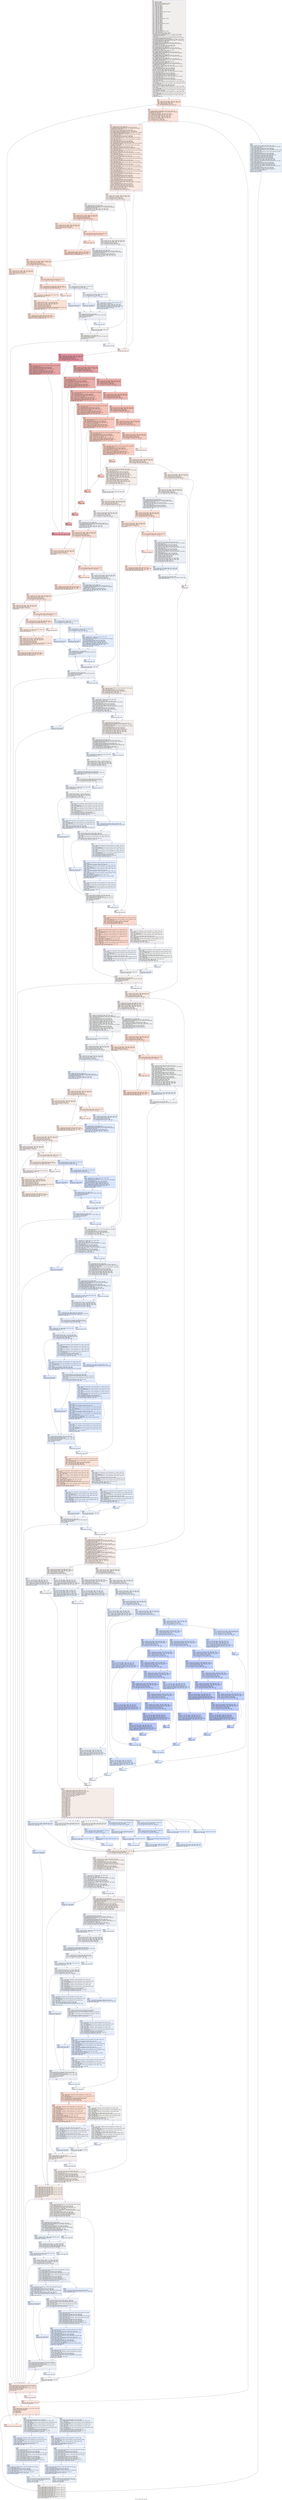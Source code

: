 digraph "CFG for 'printf_parse' function" {
	label="CFG for 'printf_parse' function";

	Node0x2391b90 [shape=record,color="#3d50c3ff", style=filled, fillcolor="#e0dbd870",label="{%3:\l  %4 = alloca i32, align 4\l  %5 = alloca i8*, align 8\l  %6 = alloca %struct.char_directives*, align 8\l  %7 = alloca %struct.arguments*, align 8\l  %8 = alloca i8*, align 8\l  %9 = alloca i64, align 8\l  %10 = alloca i64, align 8\l  %11 = alloca i64, align 8\l  %12 = alloca i64, align 8\l  %13 = alloca i64, align 8\l  %14 = alloca i8, align 1\l  %15 = alloca i64, align 8\l  %16 = alloca %struct.char_directive*, align 8\l  %17 = alloca i8*, align 8\l  %18 = alloca i64, align 8\l  %19 = alloca i32, align 4\l  %20 = alloca i8*, align 8\l  %21 = alloca i64, align 8\l  %22 = alloca i64, align 8\l  %23 = alloca i64, align 8\l  %24 = alloca %struct.argument*, align 8\l  %25 = alloca i64, align 8\l  %26 = alloca i8*, align 8\l  %27 = alloca i64, align 8\l  %28 = alloca i64, align 8\l  %29 = alloca i64, align 8\l  %30 = alloca %struct.argument*, align 8\l  %31 = alloca i64, align 8\l  %32 = alloca i32, align 4\l  %33 = alloca i32, align 4\l  %34 = alloca i32, align 4\l  %35 = alloca i32, align 4\l  %36 = alloca i32, align 4\l  %37 = alloca i64, align 8\l  %38 = alloca i64, align 8\l  %39 = alloca %struct.argument*, align 8\l  %40 = alloca i64, align 8\l  %41 = alloca %struct.char_directive*, align 8\l  store i8* %0, i8** %5, align 8, !tbaa !1024\l  call void @llvm.dbg.declare(metadata i8** %5, metadata !948, metadata\l... !DIExpression()), !dbg !1028\l  store %struct.char_directives* %1, %struct.char_directives** %6, align 8,\l... !tbaa !1024\l  call void @llvm.dbg.declare(metadata %struct.char_directives** %6, metadata\l... !949, metadata !DIExpression()), !dbg !1029\l  store %struct.arguments* %2, %struct.arguments** %7, align 8, !tbaa !1024\l  call void @llvm.dbg.declare(metadata %struct.arguments** %7, metadata !950,\l... metadata !DIExpression()), !dbg !1030\l  %42 = bitcast i8** %8 to i8*, !dbg !1031\l  call void @llvm.lifetime.start.p0i8(i64 8, i8* %42) #22, !dbg !1031\l  call void @llvm.dbg.declare(metadata i8** %8, metadata !951, metadata\l... !DIExpression()), !dbg !1032\l  %43 = load i8*, i8** %5, align 8, !dbg !1033, !tbaa !1024\l  store i8* %43, i8** %8, align 8, !dbg !1032, !tbaa !1024\l  %44 = bitcast i64* %9 to i8*, !dbg !1034\l  call void @llvm.lifetime.start.p0i8(i64 8, i8* %44) #22, !dbg !1034\l  call void @llvm.dbg.declare(metadata i64* %9, metadata !952, metadata\l... !DIExpression()), !dbg !1035\l  store i64 0, i64* %9, align 8, !dbg !1035, !tbaa !1036\l  %45 = bitcast i64* %10 to i8*, !dbg !1038\l  call void @llvm.lifetime.start.p0i8(i64 8, i8* %45) #22, !dbg !1038\l  call void @llvm.dbg.declare(metadata i64* %10, metadata !953, metadata\l... !DIExpression()), !dbg !1039\l  %46 = bitcast i64* %11 to i8*, !dbg !1040\l  call void @llvm.lifetime.start.p0i8(i64 8, i8* %46) #22, !dbg !1040\l  call void @llvm.dbg.declare(metadata i64* %11, metadata !954, metadata\l... !DIExpression()), !dbg !1041\l  %47 = bitcast i64* %12 to i8*, !dbg !1042\l  call void @llvm.lifetime.start.p0i8(i64 8, i8* %47) #22, !dbg !1042\l  call void @llvm.dbg.declare(metadata i64* %12, metadata !955, metadata\l... !DIExpression()), !dbg !1043\l  store i64 0, i64* %12, align 8, !dbg !1043, !tbaa !1036\l  %48 = bitcast i64* %13 to i8*, !dbg !1044\l  call void @llvm.lifetime.start.p0i8(i64 8, i8* %48) #22, !dbg !1044\l  call void @llvm.dbg.declare(metadata i64* %13, metadata !956, metadata\l... !DIExpression()), !dbg !1045\l  store i64 0, i64* %13, align 8, !dbg !1045, !tbaa !1036\l  %49 = load %struct.char_directives*, %struct.char_directives** %6, align 8,\l... !dbg !1046, !tbaa !1024\l  %50 = getelementptr inbounds %struct.char_directives,\l... %struct.char_directives* %49, i32 0, i32 0, !dbg !1047\l  store i64 0, i64* %50, align 8, !dbg !1048, !tbaa !1049\l  store i64 7, i64* %10, align 8, !dbg !1051, !tbaa !1036\l  %51 = load %struct.char_directives*, %struct.char_directives** %6, align 8,\l... !dbg !1052, !tbaa !1024\l  %52 = getelementptr inbounds %struct.char_directives,\l... %struct.char_directives* %51, i32 0, i32 4, !dbg !1053\l  %53 = getelementptr inbounds [7 x %struct.char_directive], [7 x\l... %struct.char_directive]* %52, i64 0, i64 0, !dbg !1052\l  %54 = load %struct.char_directives*, %struct.char_directives** %6, align 8,\l... !dbg !1054, !tbaa !1024\l  %55 = getelementptr inbounds %struct.char_directives,\l... %struct.char_directives* %54, i32 0, i32 1, !dbg !1055\l  store %struct.char_directive* %53, %struct.char_directive** %55, align 8,\l... !dbg !1056, !tbaa !1057\l  %56 = load %struct.arguments*, %struct.arguments** %7, align 8, !dbg !1058,\l... !tbaa !1024\l  %57 = getelementptr inbounds %struct.arguments, %struct.arguments* %56, i32\l... 0, i32 0, !dbg !1059\l  store i64 0, i64* %57, align 16, !dbg !1060, !tbaa !1061\l  store i64 7, i64* %11, align 8, !dbg !1063, !tbaa !1036\l  %58 = load %struct.arguments*, %struct.arguments** %7, align 8, !dbg !1064,\l... !tbaa !1024\l  %59 = getelementptr inbounds %struct.arguments, %struct.arguments* %58, i32\l... 0, i32 2, !dbg !1065\l  %60 = getelementptr inbounds [7 x %struct.argument], [7 x %struct.argument]*\l... %59, i64 0, i64 0, !dbg !1064\l  %61 = load %struct.arguments*, %struct.arguments** %7, align 8, !dbg !1066,\l... !tbaa !1024\l  %62 = getelementptr inbounds %struct.arguments, %struct.arguments* %61, i32\l... 0, i32 1, !dbg !1067\l  store %struct.argument* %60, %struct.argument** %62, align 8, !dbg !1068,\l... !tbaa !1069\l  br label %63, !dbg !1070\l}"];
	Node0x2391b90 -> Node0x235eca0;
	Node0x235eca0 [shape=record,color="#3d50c3ff", style=filled, fillcolor="#f5c1a970",label="{%63:\l63:                                               \l  %64 = load i8*, i8** %8, align 8, !dbg !1071, !tbaa !1024\l  %65 = load i8, i8* %64, align 1, !dbg !1072, !tbaa !1073\l  %66 = sext i8 %65 to i32, !dbg !1072\l  %67 = icmp ne i32 %66, 0, !dbg !1074\l  br i1 %67, label %68, label %1432, !dbg !1070\l|{<s0>T|<s1>F}}"];
	Node0x235eca0:s0 -> Node0x235ecf0;
	Node0x235eca0:s1 -> Node0x2398f60;
	Node0x235ecf0 [shape=record,color="#3d50c3ff", style=filled, fillcolor="#f5c1a970",label="{%68:\l68:                                               \l  call void @llvm.lifetime.start.p0i8(i64 1, i8* %14) #22, !dbg !1075\l  call void @llvm.dbg.declare(metadata i8* %14, metadata !957, metadata\l... !DIExpression()), !dbg !1076\l  %69 = load i8*, i8** %8, align 8, !dbg !1077, !tbaa !1024\l  %70 = getelementptr inbounds i8, i8* %69, i32 1, !dbg !1077\l  store i8* %70, i8** %8, align 8, !dbg !1077, !tbaa !1024\l  %71 = load i8, i8* %69, align 1, !dbg !1078, !tbaa !1073\l  store i8 %71, i8* %14, align 1, !dbg !1076, !tbaa !1073\l  %72 = load i8, i8* %14, align 1, !dbg !1079, !tbaa !1073\l  %73 = sext i8 %72 to i32, !dbg !1079\l  %74 = icmp eq i32 %73, 37, !dbg !1080\l  br i1 %74, label %75, label %1428, !dbg !1081\l|{<s0>T|<s1>F}}"];
	Node0x235ecf0:s0 -> Node0x235ed40;
	Node0x235ecf0:s1 -> Node0x2398e70;
	Node0x235ed40 [shape=record,color="#3d50c3ff", style=filled, fillcolor="#f1ccb870",label="{%75:\l75:                                               \l  %76 = bitcast i64* %15 to i8*, !dbg !1082\l  call void @llvm.lifetime.start.p0i8(i64 8, i8* %76) #22, !dbg !1082\l  call void @llvm.dbg.declare(metadata i64* %15, metadata !959, metadata\l... !DIExpression()), !dbg !1083\l  store i64 -1, i64* %15, align 8, !dbg !1083, !tbaa !1036\l  %77 = bitcast %struct.char_directive** %16 to i8*, !dbg !1084\l  call void @llvm.lifetime.start.p0i8(i64 8, i8* %77) #22, !dbg !1084\l  call void @llvm.dbg.declare(metadata %struct.char_directive** %16, metadata\l... !962, metadata !DIExpression()), !dbg !1085\l  %78 = load %struct.char_directives*, %struct.char_directives** %6, align 8,\l... !dbg !1086, !tbaa !1024\l  %79 = getelementptr inbounds %struct.char_directives,\l... %struct.char_directives* %78, i32 0, i32 1, !dbg !1087\l  %80 = load %struct.char_directive*, %struct.char_directive** %79, align 8,\l... !dbg !1087, !tbaa !1057\l  %81 = load %struct.char_directives*, %struct.char_directives** %6, align 8,\l... !dbg !1088, !tbaa !1024\l  %82 = getelementptr inbounds %struct.char_directives,\l... %struct.char_directives* %81, i32 0, i32 0, !dbg !1089\l  %83 = load i64, i64* %82, align 8, !dbg !1089, !tbaa !1049\l  %84 = getelementptr inbounds %struct.char_directive, %struct.char_directive*\l... %80, i64 %83, !dbg !1086\l  store %struct.char_directive* %84, %struct.char_directive** %16, align 8,\l... !dbg !1085, !tbaa !1024\l  %85 = load i8*, i8** %8, align 8, !dbg !1090, !tbaa !1024\l  %86 = getelementptr inbounds i8, i8* %85, i64 -1, !dbg !1091\l  %87 = load %struct.char_directive*, %struct.char_directive** %16, align 8,\l... !dbg !1092, !tbaa !1024\l  %88 = getelementptr inbounds %struct.char_directive, %struct.char_directive*\l... %87, i32 0, i32 0, !dbg !1093\l  store i8* %86, i8** %88, align 8, !dbg !1094, !tbaa !1095\l  %89 = load %struct.char_directive*, %struct.char_directive** %16, align 8,\l... !dbg !1098, !tbaa !1024\l  %90 = getelementptr inbounds %struct.char_directive, %struct.char_directive*\l... %89, i32 0, i32 2, !dbg !1099\l  store i32 0, i32* %90, align 8, !dbg !1100, !tbaa !1101\l  %91 = load %struct.char_directive*, %struct.char_directive** %16, align 8,\l... !dbg !1102, !tbaa !1024\l  %92 = getelementptr inbounds %struct.char_directive, %struct.char_directive*\l... %91, i32 0, i32 3, !dbg !1103\l  store i8* null, i8** %92, align 8, !dbg !1104, !tbaa !1105\l  %93 = load %struct.char_directive*, %struct.char_directive** %16, align 8,\l... !dbg !1106, !tbaa !1024\l  %94 = getelementptr inbounds %struct.char_directive, %struct.char_directive*\l... %93, i32 0, i32 4, !dbg !1107\l  store i8* null, i8** %94, align 8, !dbg !1108, !tbaa !1109\l  %95 = load %struct.char_directive*, %struct.char_directive** %16, align 8,\l... !dbg !1110, !tbaa !1024\l  %96 = getelementptr inbounds %struct.char_directive, %struct.char_directive*\l... %95, i32 0, i32 5, !dbg !1111\l  store i64 -1, i64* %96, align 8, !dbg !1112, !tbaa !1113\l  %97 = load %struct.char_directive*, %struct.char_directive** %16, align 8,\l... !dbg !1114, !tbaa !1024\l  %98 = getelementptr inbounds %struct.char_directive, %struct.char_directive*\l... %97, i32 0, i32 6, !dbg !1115\l  store i8* null, i8** %98, align 8, !dbg !1116, !tbaa !1117\l  %99 = load %struct.char_directive*, %struct.char_directive** %16, align 8,\l... !dbg !1118, !tbaa !1024\l  %100 = getelementptr inbounds %struct.char_directive,\l... %struct.char_directive* %99, i32 0, i32 7, !dbg !1119\l  store i8* null, i8** %100, align 8, !dbg !1120, !tbaa !1121\l  %101 = load %struct.char_directive*, %struct.char_directive** %16, align 8,\l... !dbg !1122, !tbaa !1024\l  %102 = getelementptr inbounds %struct.char_directive,\l... %struct.char_directive* %101, i32 0, i32 8, !dbg !1123\l  store i64 -1, i64* %102, align 8, !dbg !1124, !tbaa !1125\l  %103 = load %struct.char_directive*, %struct.char_directive** %16, align 8,\l... !dbg !1126, !tbaa !1024\l  %104 = getelementptr inbounds %struct.char_directive,\l... %struct.char_directive* %103, i32 0, i32 10, !dbg !1127\l  store i64 -1, i64* %104, align 8, !dbg !1128, !tbaa !1129\l  %105 = load i8*, i8** %8, align 8, !dbg !1130, !tbaa !1024\l  %106 = load i8, i8* %105, align 1, !dbg !1131, !tbaa !1073\l  %107 = sext i8 %106 to i32, !dbg !1131\l  %108 = icmp sge i32 %107, 48, !dbg !1132\l  br i1 %108, label %109, label %193, !dbg !1133\l|{<s0>T|<s1>F}}"];
	Node0x235ed40:s0 -> Node0x235ed90;
	Node0x235ed40:s1 -> Node0x2392ac0;
	Node0x235ed90 [shape=record,color="#3d50c3ff", style=filled, fillcolor="#ead5c970",label="{%109:\l109:                                              \l  %110 = load i8*, i8** %8, align 8, !dbg !1134, !tbaa !1024\l  %111 = load i8, i8* %110, align 1, !dbg !1135, !tbaa !1073\l  %112 = sext i8 %111 to i32, !dbg !1135\l  %113 = icmp sle i32 %112, 57, !dbg !1136\l  br i1 %113, label %114, label %193, !dbg !1137\l|{<s0>T|<s1>F}}"];
	Node0x235ed90:s0 -> Node0x235ede0;
	Node0x235ed90:s1 -> Node0x2392ac0;
	Node0x235ede0 [shape=record,color="#3d50c3ff", style=filled, fillcolor="#e0dbd870",label="{%114:\l114:                                              \l  %115 = bitcast i8** %17 to i8*, !dbg !1138\l  call void @llvm.lifetime.start.p0i8(i64 8, i8* %115) #22, !dbg !1138\l  call void @llvm.dbg.declare(metadata i8** %17, metadata !963, metadata\l... !DIExpression()), !dbg !1139\l  %116 = load i8*, i8** %8, align 8, !dbg !1140, !tbaa !1024\l  store i8* %116, i8** %17, align 8, !dbg !1142, !tbaa !1024\l  br label %117, !dbg !1143\l}"];
	Node0x235ede0 -> Node0x235ee30;
	Node0x235ee30 [shape=record,color="#3d50c3ff", style=filled, fillcolor="#f7ac8e70",label="{%117:\l117:                                              \l  %118 = load i8*, i8** %17, align 8, !dbg !1144, !tbaa !1024\l  %119 = load i8, i8* %118, align 1, !dbg !1146, !tbaa !1073\l  %120 = sext i8 %119 to i32, !dbg !1146\l  %121 = icmp sge i32 %120, 48, !dbg !1147\l  br i1 %121, label %122, label %127, !dbg !1148\l|{<s0>T|<s1>F}}"];
	Node0x235ee30:s0 -> Node0x235ee80;
	Node0x235ee30:s1 -> Node0x235eed0;
	Node0x235ee80 [shape=record,color="#3d50c3ff", style=filled, fillcolor="#f7b99e70",label="{%122:\l122:                                              \l  %123 = load i8*, i8** %17, align 8, !dbg !1149, !tbaa !1024\l  %124 = load i8, i8* %123, align 1, !dbg !1150, !tbaa !1073\l  %125 = sext i8 %124 to i32, !dbg !1150\l  %126 = icmp sle i32 %125, 57, !dbg !1151\l  br label %127\l}"];
	Node0x235ee80 -> Node0x235eed0;
	Node0x235eed0 [shape=record,color="#3d50c3ff", style=filled, fillcolor="#f7ac8e70",label="{%127:\l127:                                              \l  %128 = phi i1 [ false, %117 ], [ %126, %122 ], !dbg !1152\l  br i1 %128, label %129, label %133, !dbg !1153\l|{<s0>T|<s1>F}}"];
	Node0x235eed0:s0 -> Node0x235ef20;
	Node0x235eed0:s1 -> Node0x235efc0;
	Node0x235ef20 [shape=record,color="#3d50c3ff", style=filled, fillcolor="#f7ac8e70",label="{%129:\l129:                                              \l  br label %130, !dbg !1153\l}"];
	Node0x235ef20 -> Node0x235ef70;
	Node0x235ef70 [shape=record,color="#3d50c3ff", style=filled, fillcolor="#f7ac8e70",label="{%130:\l130:                                              \l  %131 = load i8*, i8** %17, align 8, !dbg !1154, !tbaa !1024\l  %132 = getelementptr inbounds i8, i8* %131, i32 1, !dbg !1154\l  store i8* %132, i8** %17, align 8, !dbg !1154, !tbaa !1024\l  br label %117, !dbg !1155, !llvm.loop !1156\l}"];
	Node0x235ef70 -> Node0x235ee30;
	Node0x235efc0 [shape=record,color="#3d50c3ff", style=filled, fillcolor="#e0dbd870",label="{%133:\l133:                                              \l  %134 = load i8*, i8** %17, align 8, !dbg !1160, !tbaa !1024\l  %135 = load i8, i8* %134, align 1, !dbg !1161, !tbaa !1073\l  %136 = sext i8 %135 to i32, !dbg !1161\l  %137 = icmp eq i32 %136, 36, !dbg !1162\l  br i1 %137, label %138, label %188, !dbg !1163\l|{<s0>T|<s1>F}}"];
	Node0x235efc0:s0 -> Node0x235f010;
	Node0x235efc0:s1 -> Node0x23929d0;
	Node0x235f010 [shape=record,color="#3d50c3ff", style=filled, fillcolor="#d9dce170",label="{%138:\l138:                                              \l  %139 = bitcast i64* %18 to i8*, !dbg !1164\l  call void @llvm.lifetime.start.p0i8(i64 8, i8* %139) #22, !dbg !1164\l  call void @llvm.dbg.declare(metadata i64* %18, metadata !966, metadata\l... !DIExpression()), !dbg !1165\l  store i64 0, i64* %18, align 8, !dbg !1165, !tbaa !1036\l  %140 = load i8*, i8** %8, align 8, !dbg !1166, !tbaa !1024\l  store i8* %140, i8** %17, align 8, !dbg !1168, !tbaa !1024\l  br label %141, !dbg !1169\l}"];
	Node0x235f010 -> Node0x235f060;
	Node0x235f060 [shape=record,color="#3d50c3ff", style=filled, fillcolor="#f7b99e70",label="{%141:\l141:                                              \l  %142 = load i8*, i8** %17, align 8, !dbg !1170, !tbaa !1024\l  %143 = load i8, i8* %142, align 1, !dbg !1172, !tbaa !1073\l  %144 = sext i8 %143 to i32, !dbg !1172\l  %145 = icmp sge i32 %144, 48, !dbg !1173\l  br i1 %145, label %146, label %151, !dbg !1174\l|{<s0>T|<s1>F}}"];
	Node0x235f060:s0 -> Node0x235f0b0;
	Node0x235f060:s1 -> Node0x235f100;
	Node0x235f0b0 [shape=record,color="#3d50c3ff", style=filled, fillcolor="#f5c1a970",label="{%146:\l146:                                              \l  %147 = load i8*, i8** %17, align 8, !dbg !1175, !tbaa !1024\l  %148 = load i8, i8* %147, align 1, !dbg !1176, !tbaa !1073\l  %149 = sext i8 %148 to i32, !dbg !1176\l  %150 = icmp sle i32 %149, 57, !dbg !1177\l  br label %151\l}"];
	Node0x235f0b0 -> Node0x235f100;
	Node0x235f100 [shape=record,color="#3d50c3ff", style=filled, fillcolor="#f7b99e70",label="{%151:\l151:                                              \l  %152 = phi i1 [ false, %141 ], [ %150, %146 ], !dbg !1178\l  br i1 %152, label %153, label %171, !dbg !1179\l|{<s0>T|<s1>F}}"];
	Node0x235f100:s0 -> Node0x235f150;
	Node0x235f100:s1 -> Node0x23927a0;
	Node0x235f150 [shape=record,color="#3d50c3ff", style=filled, fillcolor="#f7b99e70",label="{%153:\l153:                                              \l  %154 = load i64, i64* %18, align 8, !dbg !1180, !tbaa !1036\l  %155 = icmp ule i64 %154, 1844674407370955161, !dbg !1180\l  br i1 %155, label %156, label %159, !dbg !1180\l|{<s0>T|<s1>F}}"];
	Node0x235f150:s0 -> Node0x235f1a0;
	Node0x235f150:s1 -> Node0x235f1f0;
	Node0x235f1a0 [shape=record,color="#3d50c3ff", style=filled, fillcolor="#f4c5ad70",label="{%156:\l156:                                              \l  %157 = load i64, i64* %18, align 8, !dbg !1180, !tbaa !1036\l  %158 = mul i64 %157, 10, !dbg !1180\l  br label %160, !dbg !1180\l}"];
	Node0x235f1a0 -> Node0x235f240;
	Node0x235f1f0 [shape=record,color="#3d50c3ff", style=filled, fillcolor="#f4c5ad70",label="{%159:\l159:                                              \l  br label %160, !dbg !1180\l}"];
	Node0x235f1f0 -> Node0x235f240;
	Node0x235f240 [shape=record,color="#3d50c3ff", style=filled, fillcolor="#f7b99e70",label="{%160:\l160:                                              \l  %161 = phi i64 [ %158, %156 ], [ -1, %159 ], !dbg !1180\l  %162 = load i8*, i8** %17, align 8, !dbg !1181, !tbaa !1024\l  %163 = load i8, i8* %162, align 1, !dbg !1182, !tbaa !1073\l  %164 = sext i8 %163 to i32, !dbg !1182\l  %165 = sub nsw i32 %164, 48, !dbg !1183\l  %166 = sext i32 %165 to i64, !dbg !1182\l  %167 = call i64 @xsum(i64 noundef %161, i64 noundef %166) #23, !dbg !1184\l  store i64 %167, i64* %18, align 8, !dbg !1185, !tbaa !1036\l  br label %168, !dbg !1186\l}"];
	Node0x235f240 -> Node0x2392750;
	Node0x2392750 [shape=record,color="#3d50c3ff", style=filled, fillcolor="#f7b99e70",label="{%168:\l168:                                              \l  %169 = load i8*, i8** %17, align 8, !dbg !1187, !tbaa !1024\l  %170 = getelementptr inbounds i8, i8* %169, i32 1, !dbg !1187\l  store i8* %170, i8** %17, align 8, !dbg !1187, !tbaa !1024\l  br label %141, !dbg !1188, !llvm.loop !1189\l}"];
	Node0x2392750 -> Node0x235f060;
	Node0x23927a0 [shape=record,color="#3d50c3ff", style=filled, fillcolor="#d9dce170",label="{%171:\l171:                                              \l  %172 = load i64, i64* %18, align 8, !dbg !1191, !tbaa !1036\l  %173 = icmp eq i64 %172, 0, !dbg !1193\l  br i1 %173, label %174, label %175, !dbg !1194\l|{<s0>T|<s1>F}}"];
	Node0x23927a0:s0 -> Node0x23927f0;
	Node0x23927a0:s1 -> Node0x2392840;
	Node0x23927f0 [shape=record,color="#3d50c3ff", style=filled, fillcolor="#c7d7f070",label="{%174:\l174:                                              \l  store i32 10, i32* %19, align 4\l  br label %184, !dbg !1195\l}"];
	Node0x23927f0 -> Node0x2392930;
	Node0x2392840 [shape=record,color="#3d50c3ff", style=filled, fillcolor="#d1dae970",label="{%175:\l175:                                              \l  %176 = load i64, i64* %18, align 8, !dbg !1196, !tbaa !1036\l  %177 = icmp eq i64 %176, -1, !dbg !1196\l  br i1 %177, label %178, label %179, !dbg !1198\l|{<s0>T|<s1>F}}"];
	Node0x2392840:s0 -> Node0x2392890;
	Node0x2392840:s1 -> Node0x23928e0;
	Node0x2392890 [shape=record,color="#3d50c3ff", style=filled, fillcolor="#c1d4f470",label="{%178:\l178:                                              \l  store i32 10, i32* %19, align 4\l  br label %184, !dbg !1199\l}"];
	Node0x2392890 -> Node0x2392930;
	Node0x23928e0 [shape=record,color="#3d50c3ff", style=filled, fillcolor="#cbd8ee70",label="{%179:\l179:                                              \l  %180 = load i64, i64* %18, align 8, !dbg !1200, !tbaa !1036\l  %181 = sub i64 %180, 1, !dbg !1201\l  store i64 %181, i64* %15, align 8, !dbg !1202, !tbaa !1036\l  %182 = load i8*, i8** %17, align 8, !dbg !1203, !tbaa !1024\l  %183 = getelementptr inbounds i8, i8* %182, i64 1, !dbg !1204\l  store i8* %183, i8** %8, align 8, !dbg !1205, !tbaa !1024\l  store i32 0, i32* %19, align 4, !dbg !1206\l  br label %184, !dbg !1206\l}"];
	Node0x23928e0 -> Node0x2392930;
	Node0x2392930 [shape=record,color="#3d50c3ff", style=filled, fillcolor="#d9dce170",label="{%184:\l184:                                              \l  %185 = bitcast i64* %18 to i8*, !dbg !1206\l  call void @llvm.lifetime.end.p0i8(i64 8, i8* %185) #22, !dbg !1206\l  %186 = load i32, i32* %19, align 4\l  switch i32 %186, label %189 [\l    i32 0, label %187\l  ]\l|{<s0>def|<s1>0}}"];
	Node0x2392930:s0 -> Node0x2392a20;
	Node0x2392930:s1 -> Node0x2392980;
	Node0x2392980 [shape=record,color="#3d50c3ff", style=filled, fillcolor="#cedaeb70",label="{%187:\l187:                                              \l  br label %188, !dbg !1207\l}"];
	Node0x2392980 -> Node0x23929d0;
	Node0x23929d0 [shape=record,color="#3d50c3ff", style=filled, fillcolor="#dedcdb70",label="{%188:\l188:                                              \l  store i32 0, i32* %19, align 4, !dbg !1208\l  br label %189, !dbg !1208\l}"];
	Node0x23929d0 -> Node0x2392a20;
	Node0x2392a20 [shape=record,color="#3d50c3ff", style=filled, fillcolor="#e0dbd870",label="{%189:\l189:                                              \l  %190 = bitcast i8** %17 to i8*, !dbg !1208\l  call void @llvm.lifetime.end.p0i8(i64 8, i8* %190) #22, !dbg !1208\l  %191 = load i32, i32* %19, align 4\l  switch i32 %191, label %1423 [\l    i32 0, label %192\l  ]\l|{<s0>def|<s1>0}}"];
	Node0x2392a20:s0 -> Node0x2398dd0;
	Node0x2392a20:s1 -> Node0x2392a70;
	Node0x2392a70 [shape=record,color="#3d50c3ff", style=filled, fillcolor="#d9dce170",label="{%192:\l192:                                              \l  br label %193, !dbg !1209\l}"];
	Node0x2392a70 -> Node0x2392ac0;
	Node0x2392ac0 [shape=record,color="#3d50c3ff", style=filled, fillcolor="#efcebd70",label="{%193:\l193:                                              \l  br label %194, !dbg !1210\l}"];
	Node0x2392ac0 -> Node0x2392b10;
	Node0x2392b10 [shape=record,color="#b70d28ff", style=filled, fillcolor="#b70d2870",label="{%194:\l194:                                              \l  %195 = load i8*, i8** %8, align 8, !dbg !1211, !tbaa !1024\l  %196 = load i8, i8* %195, align 1, !dbg !1216, !tbaa !1073\l  %197 = sext i8 %196 to i32, !dbg !1216\l  %198 = icmp eq i32 %197, 39, !dbg !1217\l  br i1 %198, label %199, label %206, !dbg !1218\l|{<s0>T|<s1>F}}"];
	Node0x2392b10:s0 -> Node0x2392b60;
	Node0x2392b10:s1 -> Node0x2392bb0;
	Node0x2392b60 [shape=record,color="#3d50c3ff", style=filled, fillcolor="#c5333470",label="{%199:\l199:                                              \l  %200 = load %struct.char_directive*, %struct.char_directive** %16, align 8,\l... !dbg !1219, !tbaa !1024\l  %201 = getelementptr inbounds %struct.char_directive,\l... %struct.char_directive* %200, i32 0, i32 2, !dbg !1221\l  %202 = load i32, i32* %201, align 8, !dbg !1222, !tbaa !1101\l  %203 = or i32 %202, 1, !dbg !1222\l  store i32 %203, i32* %201, align 8, !dbg !1222, !tbaa !1101\l  %204 = load i8*, i8** %8, align 8, !dbg !1223, !tbaa !1024\l  %205 = getelementptr inbounds i8, i8* %204, i32 1, !dbg !1223\l  store i8* %205, i8** %8, align 8, !dbg !1223, !tbaa !1024\l  br label %285, !dbg !1224\l}"];
	Node0x2392b60 -> Node0x23931a0;
	Node0x2392bb0 [shape=record,color="#3d50c3ff", style=filled, fillcolor="#c5333470",label="{%206:\l206:                                              \l  %207 = load i8*, i8** %8, align 8, !dbg !1225, !tbaa !1024\l  %208 = load i8, i8* %207, align 1, !dbg !1227, !tbaa !1073\l  %209 = sext i8 %208 to i32, !dbg !1227\l  %210 = icmp eq i32 %209, 45, !dbg !1228\l  br i1 %210, label %211, label %218, !dbg !1229\l|{<s0>T|<s1>F}}"];
	Node0x2392bb0:s0 -> Node0x2392c00;
	Node0x2392bb0:s1 -> Node0x2392c50;
	Node0x2392c00 [shape=record,color="#3d50c3ff", style=filled, fillcolor="#d0473d70",label="{%211:\l211:                                              \l  %212 = load %struct.char_directive*, %struct.char_directive** %16, align 8,\l... !dbg !1230, !tbaa !1024\l  %213 = getelementptr inbounds %struct.char_directive,\l... %struct.char_directive* %212, i32 0, i32 2, !dbg !1232\l  %214 = load i32, i32* %213, align 8, !dbg !1233, !tbaa !1101\l  %215 = or i32 %214, 2, !dbg !1233\l  store i32 %215, i32* %213, align 8, !dbg !1233, !tbaa !1101\l  %216 = load i8*, i8** %8, align 8, !dbg !1234, !tbaa !1024\l  %217 = getelementptr inbounds i8, i8* %216, i32 1, !dbg !1234\l  store i8* %217, i8** %8, align 8, !dbg !1234, !tbaa !1024\l  br label %284, !dbg !1235\l}"];
	Node0x2392c00 -> Node0x2393150;
	Node0x2392c50 [shape=record,color="#3d50c3ff", style=filled, fillcolor="#d0473d70",label="{%218:\l218:                                              \l  %219 = load i8*, i8** %8, align 8, !dbg !1236, !tbaa !1024\l  %220 = load i8, i8* %219, align 1, !dbg !1238, !tbaa !1073\l  %221 = sext i8 %220 to i32, !dbg !1238\l  %222 = icmp eq i32 %221, 43, !dbg !1239\l  br i1 %222, label %223, label %230, !dbg !1240\l|{<s0>T|<s1>F}}"];
	Node0x2392c50:s0 -> Node0x2392ca0;
	Node0x2392c50:s1 -> Node0x2392cf0;
	Node0x2392ca0 [shape=record,color="#3d50c3ff", style=filled, fillcolor="#dc5d4a70",label="{%223:\l223:                                              \l  %224 = load %struct.char_directive*, %struct.char_directive** %16, align 8,\l... !dbg !1241, !tbaa !1024\l  %225 = getelementptr inbounds %struct.char_directive,\l... %struct.char_directive* %224, i32 0, i32 2, !dbg !1243\l  %226 = load i32, i32* %225, align 8, !dbg !1244, !tbaa !1101\l  %227 = or i32 %226, 4, !dbg !1244\l  store i32 %227, i32* %225, align 8, !dbg !1244, !tbaa !1101\l  %228 = load i8*, i8** %8, align 8, !dbg !1245, !tbaa !1024\l  %229 = getelementptr inbounds i8, i8* %228, i32 1, !dbg !1245\l  store i8* %229, i8** %8, align 8, !dbg !1245, !tbaa !1024\l  br label %283, !dbg !1246\l}"];
	Node0x2392ca0 -> Node0x2393100;
	Node0x2392cf0 [shape=record,color="#3d50c3ff", style=filled, fillcolor="#dc5d4a70",label="{%230:\l230:                                              \l  %231 = load i8*, i8** %8, align 8, !dbg !1247, !tbaa !1024\l  %232 = load i8, i8* %231, align 1, !dbg !1249, !tbaa !1073\l  %233 = sext i8 %232 to i32, !dbg !1249\l  %234 = icmp eq i32 %233, 32, !dbg !1250\l  br i1 %234, label %235, label %242, !dbg !1251\l|{<s0>T|<s1>F}}"];
	Node0x2392cf0:s0 -> Node0x2392d40;
	Node0x2392cf0:s1 -> Node0x2392d90;
	Node0x2392d40 [shape=record,color="#3d50c3ff", style=filled, fillcolor="#e5705870",label="{%235:\l235:                                              \l  %236 = load %struct.char_directive*, %struct.char_directive** %16, align 8,\l... !dbg !1252, !tbaa !1024\l  %237 = getelementptr inbounds %struct.char_directive,\l... %struct.char_directive* %236, i32 0, i32 2, !dbg !1254\l  %238 = load i32, i32* %237, align 8, !dbg !1255, !tbaa !1101\l  %239 = or i32 %238, 8, !dbg !1255\l  store i32 %239, i32* %237, align 8, !dbg !1255, !tbaa !1101\l  %240 = load i8*, i8** %8, align 8, !dbg !1256, !tbaa !1024\l  %241 = getelementptr inbounds i8, i8* %240, i32 1, !dbg !1256\l  store i8* %241, i8** %8, align 8, !dbg !1256, !tbaa !1024\l  br label %282, !dbg !1257\l}"];
	Node0x2392d40 -> Node0x23930b0;
	Node0x2392d90 [shape=record,color="#3d50c3ff", style=filled, fillcolor="#e5705870",label="{%242:\l242:                                              \l  %243 = load i8*, i8** %8, align 8, !dbg !1258, !tbaa !1024\l  %244 = load i8, i8* %243, align 1, !dbg !1260, !tbaa !1073\l  %245 = sext i8 %244 to i32, !dbg !1260\l  %246 = icmp eq i32 %245, 35, !dbg !1261\l  br i1 %246, label %247, label %254, !dbg !1262\l|{<s0>T|<s1>F}}"];
	Node0x2392d90:s0 -> Node0x2392de0;
	Node0x2392d90:s1 -> Node0x2392e30;
	Node0x2392de0 [shape=record,color="#3d50c3ff", style=filled, fillcolor="#ed836670",label="{%247:\l247:                                              \l  %248 = load %struct.char_directive*, %struct.char_directive** %16, align 8,\l... !dbg !1263, !tbaa !1024\l  %249 = getelementptr inbounds %struct.char_directive,\l... %struct.char_directive* %248, i32 0, i32 2, !dbg !1265\l  %250 = load i32, i32* %249, align 8, !dbg !1266, !tbaa !1101\l  %251 = or i32 %250, 16, !dbg !1266\l  store i32 %251, i32* %249, align 8, !dbg !1266, !tbaa !1101\l  %252 = load i8*, i8** %8, align 8, !dbg !1267, !tbaa !1024\l  %253 = getelementptr inbounds i8, i8* %252, i32 1, !dbg !1267\l  store i8* %253, i8** %8, align 8, !dbg !1267, !tbaa !1024\l  br label %281, !dbg !1268\l}"];
	Node0x2392de0 -> Node0x2393060;
	Node0x2392e30 [shape=record,color="#3d50c3ff", style=filled, fillcolor="#ed836670",label="{%254:\l254:                                              \l  %255 = load i8*, i8** %8, align 8, !dbg !1269, !tbaa !1024\l  %256 = load i8, i8* %255, align 1, !dbg !1271, !tbaa !1073\l  %257 = sext i8 %256 to i32, !dbg !1271\l  %258 = icmp eq i32 %257, 48, !dbg !1272\l  br i1 %258, label %259, label %266, !dbg !1273\l|{<s0>T|<s1>F}}"];
	Node0x2392e30:s0 -> Node0x2392e80;
	Node0x2392e30:s1 -> Node0x2392ed0;
	Node0x2392e80 [shape=record,color="#3d50c3ff", style=filled, fillcolor="#f2907270",label="{%259:\l259:                                              \l  %260 = load %struct.char_directive*, %struct.char_directive** %16, align 8,\l... !dbg !1274, !tbaa !1024\l  %261 = getelementptr inbounds %struct.char_directive,\l... %struct.char_directive* %260, i32 0, i32 2, !dbg !1276\l  %262 = load i32, i32* %261, align 8, !dbg !1277, !tbaa !1101\l  %263 = or i32 %262, 32, !dbg !1277\l  store i32 %263, i32* %261, align 8, !dbg !1277, !tbaa !1101\l  %264 = load i8*, i8** %8, align 8, !dbg !1278, !tbaa !1024\l  %265 = getelementptr inbounds i8, i8* %264, i32 1, !dbg !1278\l  store i8* %265, i8** %8, align 8, !dbg !1278, !tbaa !1024\l  br label %280, !dbg !1279\l}"];
	Node0x2392e80 -> Node0x2393010;
	Node0x2392ed0 [shape=record,color="#3d50c3ff", style=filled, fillcolor="#f2907270",label="{%266:\l266:                                              \l  %267 = load i8*, i8** %8, align 8, !dbg !1280, !tbaa !1024\l  %268 = load i8, i8* %267, align 1, !dbg !1282, !tbaa !1073\l  %269 = sext i8 %268 to i32, !dbg !1282\l  %270 = icmp eq i32 %269, 73, !dbg !1283\l  br i1 %270, label %271, label %278, !dbg !1284\l|{<s0>T|<s1>F}}"];
	Node0x2392ed0:s0 -> Node0x2392f20;
	Node0x2392ed0:s1 -> Node0x2392f70;
	Node0x2392f20 [shape=record,color="#3d50c3ff", style=filled, fillcolor="#f2907270",label="{%271:\l271:                                              \l  %272 = load %struct.char_directive*, %struct.char_directive** %16, align 8,\l... !dbg !1285, !tbaa !1024\l  %273 = getelementptr inbounds %struct.char_directive,\l... %struct.char_directive* %272, i32 0, i32 2, !dbg !1287\l  %274 = load i32, i32* %273, align 8, !dbg !1288, !tbaa !1101\l  %275 = or i32 %274, 64, !dbg !1288\l  store i32 %275, i32* %273, align 8, !dbg !1288, !tbaa !1101\l  %276 = load i8*, i8** %8, align 8, !dbg !1289, !tbaa !1024\l  %277 = getelementptr inbounds i8, i8* %276, i32 1, !dbg !1289\l  store i8* %277, i8** %8, align 8, !dbg !1289, !tbaa !1024\l  br label %279, !dbg !1290\l}"];
	Node0x2392f20 -> Node0x2392fc0;
	Node0x2392f70 [shape=record,color="#3d50c3ff", style=filled, fillcolor="#efcebd70",label="{%278:\l278:                                              \l  br label %286, !dbg !1291\l}"];
	Node0x2392f70 -> Node0x23931f0;
	Node0x2392fc0 [shape=record,color="#3d50c3ff", style=filled, fillcolor="#f2907270",label="{%279:\l279:                                              \l  br label %280\l}"];
	Node0x2392fc0 -> Node0x2393010;
	Node0x2393010 [shape=record,color="#3d50c3ff", style=filled, fillcolor="#ed836670",label="{%280:\l280:                                              \l  br label %281\l}"];
	Node0x2393010 -> Node0x2393060;
	Node0x2393060 [shape=record,color="#3d50c3ff", style=filled, fillcolor="#e5705870",label="{%281:\l281:                                              \l  br label %282\l}"];
	Node0x2393060 -> Node0x23930b0;
	Node0x23930b0 [shape=record,color="#3d50c3ff", style=filled, fillcolor="#dc5d4a70",label="{%282:\l282:                                              \l  br label %283\l}"];
	Node0x23930b0 -> Node0x2393100;
	Node0x2393100 [shape=record,color="#3d50c3ff", style=filled, fillcolor="#d0473d70",label="{%283:\l283:                                              \l  br label %284\l}"];
	Node0x2393100 -> Node0x2393150;
	Node0x2393150 [shape=record,color="#3d50c3ff", style=filled, fillcolor="#c5333470",label="{%284:\l284:                                              \l  br label %285\l}"];
	Node0x2393150 -> Node0x23931a0;
	Node0x23931a0 [shape=record,color="#b70d28ff", style=filled, fillcolor="#b70d2870",label="{%285:\l285:                                              \l  br label %194, !dbg !1292, !llvm.loop !1293\l}"];
	Node0x23931a0 -> Node0x2392b10;
	Node0x23931f0 [shape=record,color="#3d50c3ff", style=filled, fillcolor="#efcebd70",label="{%286:\l286:                                              \l  %287 = load i8*, i8** %8, align 8, !dbg !1296, !tbaa !1024\l  %288 = load i8, i8* %287, align 1, !dbg !1297, !tbaa !1073\l  %289 = sext i8 %288 to i32, !dbg !1297\l  %290 = icmp eq i32 %289, 42, !dbg !1298\l  br i1 %290, label %291, label %548, !dbg !1299\l|{<s0>T|<s1>F}}"];
	Node0x23931f0:s0 -> Node0x2393240;
	Node0x23931f0:s1 -> Node0x23946e0;
	Node0x2393240 [shape=record,color="#3d50c3ff", style=filled, fillcolor="#e8d6cc70",label="{%291:\l291:                                              \l  %292 = load i8*, i8** %8, align 8, !dbg !1300, !tbaa !1024\l  %293 = load %struct.char_directive*, %struct.char_directive** %16, align 8,\l... !dbg !1301, !tbaa !1024\l  %294 = getelementptr inbounds %struct.char_directive,\l... %struct.char_directive* %293, i32 0, i32 3, !dbg !1302\l  store i8* %292, i8** %294, align 8, !dbg !1303, !tbaa !1105\l  %295 = load i8*, i8** %8, align 8, !dbg !1304, !tbaa !1024\l  %296 = getelementptr inbounds i8, i8* %295, i32 1, !dbg !1304\l  store i8* %296, i8** %8, align 8, !dbg !1304, !tbaa !1024\l  %297 = load i8*, i8** %8, align 8, !dbg !1305, !tbaa !1024\l  %298 = load %struct.char_directive*, %struct.char_directive** %16, align 8,\l... !dbg !1306, !tbaa !1024\l  %299 = getelementptr inbounds %struct.char_directive,\l... %struct.char_directive* %298, i32 0, i32 4, !dbg !1307\l  store i8* %297, i8** %299, align 8, !dbg !1308, !tbaa !1109\l  %300 = load i64, i64* %12, align 8, !dbg !1309, !tbaa !1036\l  %301 = icmp ult i64 %300, 1, !dbg !1311\l  br i1 %301, label %302, label %303, !dbg !1312\l|{<s0>T|<s1>F}}"];
	Node0x2393240:s0 -> Node0x2393290;
	Node0x2393240:s1 -> Node0x23932e0;
	Node0x2393290 [shape=record,color="#3d50c3ff", style=filled, fillcolor="#e0dbd870",label="{%302:\l302:                                              \l  store i64 1, i64* %12, align 8, !dbg !1313, !tbaa !1036\l  br label %303, !dbg !1314\l}"];
	Node0x2393290 -> Node0x23932e0;
	Node0x23932e0 [shape=record,color="#3d50c3ff", style=filled, fillcolor="#e8d6cc70",label="{%303:\l303:                                              \l  %304 = load i8*, i8** %8, align 8, !dbg !1315, !tbaa !1024\l  %305 = load i8, i8* %304, align 1, !dbg !1316, !tbaa !1073\l  %306 = sext i8 %305 to i32, !dbg !1316\l  %307 = icmp sge i32 %306, 48, !dbg !1317\l  br i1 %307, label %308, label %394, !dbg !1318\l|{<s0>T|<s1>F}}"];
	Node0x23932e0:s0 -> Node0x2393330;
	Node0x23932e0:s1 -> Node0x2393ba0;
	Node0x2393330 [shape=record,color="#3d50c3ff", style=filled, fillcolor="#e0dbd870",label="{%308:\l308:                                              \l  %309 = load i8*, i8** %8, align 8, !dbg !1319, !tbaa !1024\l  %310 = load i8, i8* %309, align 1, !dbg !1320, !tbaa !1073\l  %311 = sext i8 %310 to i32, !dbg !1320\l  %312 = icmp sle i32 %311, 57, !dbg !1321\l  br i1 %312, label %313, label %394, !dbg !1322\l|{<s0>T|<s1>F}}"];
	Node0x2393330:s0 -> Node0x2393380;
	Node0x2393330:s1 -> Node0x2393ba0;
	Node0x2393380 [shape=record,color="#3d50c3ff", style=filled, fillcolor="#d6dce470",label="{%313:\l313:                                              \l  %314 = bitcast i8** %20 to i8*, !dbg !1323\l  call void @llvm.lifetime.start.p0i8(i64 8, i8* %314) #22, !dbg !1323\l  call void @llvm.dbg.declare(metadata i8** %20, metadata !969, metadata\l... !DIExpression()), !dbg !1324\l  %315 = load i8*, i8** %8, align 8, !dbg !1325, !tbaa !1024\l  store i8* %315, i8** %20, align 8, !dbg !1327, !tbaa !1024\l  br label %316, !dbg !1328\l}"];
	Node0x2393380 -> Node0x23933d0;
	Node0x23933d0 [shape=record,color="#3d50c3ff", style=filled, fillcolor="#f7b99e70",label="{%316:\l316:                                              \l  %317 = load i8*, i8** %20, align 8, !dbg !1329, !tbaa !1024\l  %318 = load i8, i8* %317, align 1, !dbg !1331, !tbaa !1073\l  %319 = sext i8 %318 to i32, !dbg !1331\l  %320 = icmp sge i32 %319, 48, !dbg !1332\l  br i1 %320, label %321, label %326, !dbg !1333\l|{<s0>T|<s1>F}}"];
	Node0x23933d0:s0 -> Node0x2393420;
	Node0x23933d0:s1 -> Node0x2393470;
	Node0x2393420 [shape=record,color="#3d50c3ff", style=filled, fillcolor="#f4c5ad70",label="{%321:\l321:                                              \l  %322 = load i8*, i8** %20, align 8, !dbg !1334, !tbaa !1024\l  %323 = load i8, i8* %322, align 1, !dbg !1335, !tbaa !1073\l  %324 = sext i8 %323 to i32, !dbg !1335\l  %325 = icmp sle i32 %324, 57, !dbg !1336\l  br label %326\l}"];
	Node0x2393420 -> Node0x2393470;
	Node0x2393470 [shape=record,color="#3d50c3ff", style=filled, fillcolor="#f7b99e70",label="{%326:\l326:                                              \l  %327 = phi i1 [ false, %316 ], [ %325, %321 ], !dbg !1337\l  br i1 %327, label %328, label %332, !dbg !1338\l|{<s0>T|<s1>F}}"];
	Node0x2393470:s0 -> Node0x23934c0;
	Node0x2393470:s1 -> Node0x2393560;
	Node0x23934c0 [shape=record,color="#3d50c3ff", style=filled, fillcolor="#f7bca170",label="{%328:\l328:                                              \l  br label %329, !dbg !1338\l}"];
	Node0x23934c0 -> Node0x2393510;
	Node0x2393510 [shape=record,color="#3d50c3ff", style=filled, fillcolor="#f7bca170",label="{%329:\l329:                                              \l  %330 = load i8*, i8** %20, align 8, !dbg !1339, !tbaa !1024\l  %331 = getelementptr inbounds i8, i8* %330, i32 1, !dbg !1339\l  store i8* %331, i8** %20, align 8, !dbg !1339, !tbaa !1024\l  br label %316, !dbg !1340, !llvm.loop !1341\l}"];
	Node0x2393510 -> Node0x23933d0;
	Node0x2393560 [shape=record,color="#3d50c3ff", style=filled, fillcolor="#d6dce470",label="{%332:\l332:                                              \l  %333 = load i8*, i8** %20, align 8, !dbg !1343, !tbaa !1024\l  %334 = load i8, i8* %333, align 1, !dbg !1344, !tbaa !1073\l  %335 = sext i8 %334 to i32, !dbg !1344\l  %336 = icmp eq i32 %335, 36, !dbg !1345\l  br i1 %336, label %337, label %389, !dbg !1346\l|{<s0>T|<s1>F}}"];
	Node0x2393560:s0 -> Node0x23935b0;
	Node0x2393560:s1 -> Node0x2393ab0;
	Node0x23935b0 [shape=record,color="#3d50c3ff", style=filled, fillcolor="#cbd8ee70",label="{%337:\l337:                                              \l  %338 = bitcast i64* %21 to i8*, !dbg !1347\l  call void @llvm.lifetime.start.p0i8(i64 8, i8* %338) #22, !dbg !1347\l  call void @llvm.dbg.declare(metadata i64* %21, metadata !974, metadata\l... !DIExpression()), !dbg !1348\l  store i64 0, i64* %21, align 8, !dbg !1348, !tbaa !1036\l  %339 = load i8*, i8** %8, align 8, !dbg !1349, !tbaa !1024\l  store i8* %339, i8** %20, align 8, !dbg !1351, !tbaa !1024\l  br label %340, !dbg !1352\l}"];
	Node0x23935b0 -> Node0x2393600;
	Node0x2393600 [shape=record,color="#3d50c3ff", style=filled, fillcolor="#f4c5ad70",label="{%340:\l340:                                              \l  %341 = load i8*, i8** %20, align 8, !dbg !1353, !tbaa !1024\l  %342 = load i8, i8* %341, align 1, !dbg !1355, !tbaa !1073\l  %343 = sext i8 %342 to i32, !dbg !1355\l  %344 = icmp sge i32 %343, 48, !dbg !1356\l  br i1 %344, label %345, label %350, !dbg !1357\l|{<s0>T|<s1>F}}"];
	Node0x2393600:s0 -> Node0x2393650;
	Node0x2393600:s1 -> Node0x23936a0;
	Node0x2393650 [shape=record,color="#3d50c3ff", style=filled, fillcolor="#efcebd70",label="{%345:\l345:                                              \l  %346 = load i8*, i8** %20, align 8, !dbg !1358, !tbaa !1024\l  %347 = load i8, i8* %346, align 1, !dbg !1359, !tbaa !1073\l  %348 = sext i8 %347 to i32, !dbg !1359\l  %349 = icmp sle i32 %348, 57, !dbg !1360\l  br label %350\l}"];
	Node0x2393650 -> Node0x23936a0;
	Node0x23936a0 [shape=record,color="#3d50c3ff", style=filled, fillcolor="#f4c5ad70",label="{%350:\l350:                                              \l  %351 = phi i1 [ false, %340 ], [ %349, %345 ], !dbg !1361\l  br i1 %351, label %352, label %370, !dbg !1362\l|{<s0>T|<s1>F}}"];
	Node0x23936a0:s0 -> Node0x23936f0;
	Node0x23936a0:s1 -> Node0x2393880;
	Node0x23936f0 [shape=record,color="#3d50c3ff", style=filled, fillcolor="#f4c5ad70",label="{%352:\l352:                                              \l  %353 = load i64, i64* %21, align 8, !dbg !1363, !tbaa !1036\l  %354 = icmp ule i64 %353, 1844674407370955161, !dbg !1363\l  br i1 %354, label %355, label %358, !dbg !1363\l|{<s0>T|<s1>F}}"];
	Node0x23936f0:s0 -> Node0x2393740;
	Node0x23936f0:s1 -> Node0x2393790;
	Node0x2393740 [shape=record,color="#3d50c3ff", style=filled, fillcolor="#efcebd70",label="{%355:\l355:                                              \l  %356 = load i64, i64* %21, align 8, !dbg !1363, !tbaa !1036\l  %357 = mul i64 %356, 10, !dbg !1363\l  br label %359, !dbg !1363\l}"];
	Node0x2393740 -> Node0x23937e0;
	Node0x2393790 [shape=record,color="#3d50c3ff", style=filled, fillcolor="#efcebd70",label="{%358:\l358:                                              \l  br label %359, !dbg !1363\l}"];
	Node0x2393790 -> Node0x23937e0;
	Node0x23937e0 [shape=record,color="#3d50c3ff", style=filled, fillcolor="#f4c5ad70",label="{%359:\l359:                                              \l  %360 = phi i64 [ %357, %355 ], [ -1, %358 ], !dbg !1363\l  %361 = load i8*, i8** %20, align 8, !dbg !1364, !tbaa !1024\l  %362 = load i8, i8* %361, align 1, !dbg !1365, !tbaa !1073\l  %363 = sext i8 %362 to i32, !dbg !1365\l  %364 = sub nsw i32 %363, 48, !dbg !1366\l  %365 = sext i32 %364 to i64, !dbg !1365\l  %366 = call i64 @xsum(i64 noundef %360, i64 noundef %365) #23, !dbg !1367\l  store i64 %366, i64* %21, align 8, !dbg !1368, !tbaa !1036\l  br label %367, !dbg !1369\l}"];
	Node0x23937e0 -> Node0x2393830;
	Node0x2393830 [shape=record,color="#3d50c3ff", style=filled, fillcolor="#f4c5ad70",label="{%367:\l367:                                              \l  %368 = load i8*, i8** %20, align 8, !dbg !1370, !tbaa !1024\l  %369 = getelementptr inbounds i8, i8* %368, i32 1, !dbg !1370\l  store i8* %369, i8** %20, align 8, !dbg !1370, !tbaa !1024\l  br label %340, !dbg !1371, !llvm.loop !1372\l}"];
	Node0x2393830 -> Node0x2393600;
	Node0x2393880 [shape=record,color="#3d50c3ff", style=filled, fillcolor="#cbd8ee70",label="{%370:\l370:                                              \l  %371 = load i64, i64* %21, align 8, !dbg !1374, !tbaa !1036\l  %372 = icmp eq i64 %371, 0, !dbg !1376\l  br i1 %372, label %373, label %374, !dbg !1377\l|{<s0>T|<s1>F}}"];
	Node0x2393880:s0 -> Node0x23938d0;
	Node0x2393880:s1 -> Node0x2393920;
	Node0x23938d0 [shape=record,color="#3d50c3ff", style=filled, fillcolor="#bbd1f870",label="{%373:\l373:                                              \l  store i32 10, i32* %19, align 4\l  br label %385, !dbg !1378\l}"];
	Node0x23938d0 -> Node0x2393a10;
	Node0x2393920 [shape=record,color="#3d50c3ff", style=filled, fillcolor="#c5d6f270",label="{%374:\l374:                                              \l  %375 = load i64, i64* %21, align 8, !dbg !1379, !tbaa !1036\l  %376 = icmp eq i64 %375, -1, !dbg !1379\l  br i1 %376, label %377, label %378, !dbg !1381\l|{<s0>T|<s1>F}}"];
	Node0x2393920:s0 -> Node0x2393970;
	Node0x2393920:s1 -> Node0x23939c0;
	Node0x2393970 [shape=record,color="#3d50c3ff", style=filled, fillcolor="#b2ccfb70",label="{%377:\l377:                                              \l  store i32 10, i32* %19, align 4\l  br label %385, !dbg !1382\l}"];
	Node0x2393970 -> Node0x2393a10;
	Node0x23939c0 [shape=record,color="#3d50c3ff", style=filled, fillcolor="#bbd1f870",label="{%378:\l378:                                              \l  %379 = load i64, i64* %21, align 8, !dbg !1383, !tbaa !1036\l  %380 = sub i64 %379, 1, !dbg !1384\l  %381 = load %struct.char_directive*, %struct.char_directive** %16, align 8,\l... !dbg !1385, !tbaa !1024\l  %382 = getelementptr inbounds %struct.char_directive,\l... %struct.char_directive* %381, i32 0, i32 5, !dbg !1386\l  store i64 %380, i64* %382, align 8, !dbg !1387, !tbaa !1113\l  %383 = load i8*, i8** %20, align 8, !dbg !1388, !tbaa !1024\l  %384 = getelementptr inbounds i8, i8* %383, i64 1, !dbg !1389\l  store i8* %384, i8** %8, align 8, !dbg !1390, !tbaa !1024\l  store i32 0, i32* %19, align 4, !dbg !1391\l  br label %385, !dbg !1391\l}"];
	Node0x23939c0 -> Node0x2393a10;
	Node0x2393a10 [shape=record,color="#3d50c3ff", style=filled, fillcolor="#cbd8ee70",label="{%385:\l385:                                              \l  %386 = bitcast i64* %21 to i8*, !dbg !1391\l  call void @llvm.lifetime.end.p0i8(i64 8, i8* %386) #22, !dbg !1391\l  %387 = load i32, i32* %19, align 4\l  switch i32 %387, label %390 [\l    i32 0, label %388\l  ]\l|{<s0>def|<s1>0}}"];
	Node0x2393a10:s0 -> Node0x2393b00;
	Node0x2393a10:s1 -> Node0x2393a60;
	Node0x2393a60 [shape=record,color="#3d50c3ff", style=filled, fillcolor="#bfd3f670",label="{%388:\l388:                                              \l  br label %389, !dbg !1392\l}"];
	Node0x2393a60 -> Node0x2393ab0;
	Node0x2393ab0 [shape=record,color="#3d50c3ff", style=filled, fillcolor="#d1dae970",label="{%389:\l389:                                              \l  store i32 0, i32* %19, align 4, !dbg !1393\l  br label %390, !dbg !1393\l}"];
	Node0x2393ab0 -> Node0x2393b00;
	Node0x2393b00 [shape=record,color="#3d50c3ff", style=filled, fillcolor="#d6dce470",label="{%390:\l390:                                              \l  %391 = bitcast i8** %20 to i8*, !dbg !1393\l  call void @llvm.lifetime.end.p0i8(i64 8, i8* %391) #22, !dbg !1393\l  %392 = load i32, i32* %19, align 4\l  switch i32 %392, label %1423 [\l    i32 0, label %393\l  ]\l|{<s0>def|<s1>0}}"];
	Node0x2393b00:s0 -> Node0x2398dd0;
	Node0x2393b00:s1 -> Node0x2393b50;
	Node0x2393b50 [shape=record,color="#3d50c3ff", style=filled, fillcolor="#cbd8ee70",label="{%393:\l393:                                              \l  br label %394, !dbg !1394\l}"];
	Node0x2393b50 -> Node0x2393ba0;
	Node0x2393ba0 [shape=record,color="#3d50c3ff", style=filled, fillcolor="#e8d6cc70",label="{%394:\l394:                                              \l  %395 = load %struct.char_directive*, %struct.char_directive** %16, align 8,\l... !dbg !1395, !tbaa !1024\l  %396 = getelementptr inbounds %struct.char_directive,\l... %struct.char_directive* %395, i32 0, i32 5, !dbg !1397\l  %397 = load i64, i64* %396, align 8, !dbg !1397, !tbaa !1113\l  %398 = icmp eq i64 %397, -1, !dbg !1398\l  br i1 %398, label %399, label %410, !dbg !1399\l|{<s0>T|<s1>F}}"];
	Node0x2393ba0:s0 -> Node0x2393bf0;
	Node0x2393ba0:s1 -> Node0x2393ce0;
	Node0x2393bf0 [shape=record,color="#3d50c3ff", style=filled, fillcolor="#d9dce170",label="{%399:\l399:                                              \l  %400 = load i64, i64* %9, align 8, !dbg !1400, !tbaa !1036\l  %401 = add i64 %400, 1, !dbg !1400\l  store i64 %401, i64* %9, align 8, !dbg !1400, !tbaa !1036\l  %402 = load %struct.char_directive*, %struct.char_directive** %16, align 8,\l... !dbg !1402, !tbaa !1024\l  %403 = getelementptr inbounds %struct.char_directive,\l... %struct.char_directive* %402, i32 0, i32 5, !dbg !1403\l  store i64 %400, i64* %403, align 8, !dbg !1404, !tbaa !1113\l  %404 = load %struct.char_directive*, %struct.char_directive** %16, align 8,\l... !dbg !1405, !tbaa !1024\l  %405 = getelementptr inbounds %struct.char_directive,\l... %struct.char_directive* %404, i32 0, i32 5, !dbg !1407\l  %406 = load i64, i64* %405, align 8, !dbg !1407, !tbaa !1113\l  %407 = icmp eq i64 %406, -1, !dbg !1408\l  br i1 %407, label %408, label %409, !dbg !1409\l|{<s0>T|<s1>F}}"];
	Node0x2393bf0:s0 -> Node0x2393c40;
	Node0x2393bf0:s1 -> Node0x2393c90;
	Node0x2393c40 [shape=record,color="#3d50c3ff", style=filled, fillcolor="#cbd8ee70",label="{%408:\l408:                                              \l  store i32 10, i32* %19, align 4\l  br label %1423, !dbg !1410\l}"];
	Node0x2393c40 -> Node0x2398dd0;
	Node0x2393c90 [shape=record,color="#3d50c3ff", style=filled, fillcolor="#d4dbe670",label="{%409:\l409:                                              \l  br label %410, !dbg !1411\l}"];
	Node0x2393c90 -> Node0x2393ce0;
	Node0x2393ce0 [shape=record,color="#3d50c3ff", style=filled, fillcolor="#e5d8d170",label="{%410:\l410:                                              \l  %411 = bitcast i64* %22 to i8*, !dbg !1412\l  call void @llvm.lifetime.start.p0i8(i64 8, i8* %411) #22, !dbg !1412\l  call void @llvm.dbg.declare(metadata i64* %22, metadata !977, metadata\l... !DIExpression()), !dbg !1412\l  %412 = load %struct.char_directive*, %struct.char_directive** %16, align 8,\l... !dbg !1412, !tbaa !1024\l  %413 = getelementptr inbounds %struct.char_directive,\l... %struct.char_directive* %412, i32 0, i32 5, !dbg !1412\l  %414 = load i64, i64* %413, align 8, !dbg !1412, !tbaa !1113\l  store i64 %414, i64* %22, align 8, !dbg !1412, !tbaa !1036\l  %415 = load i64, i64* %22, align 8, !dbg !1413, !tbaa !1036\l  %416 = load i64, i64* %11, align 8, !dbg !1413, !tbaa !1036\l  %417 = icmp uge i64 %415, %416, !dbg !1413\l  br i1 %417, label %418, label %499, !dbg !1412\l|{<s0>T|<s1>F}}"];
	Node0x2393ce0:s0 -> Node0x2393d30;
	Node0x2393ce0:s1 -> Node0x2394370;
	Node0x2393d30 [shape=record,color="#3d50c3ff", style=filled, fillcolor="#dbdcde70",label="{%418:\l418:                                              \l  %419 = bitcast i64* %23 to i8*, !dbg !1414\l  call void @llvm.lifetime.start.p0i8(i64 8, i8* %419) #22, !dbg !1414\l  call void @llvm.dbg.declare(metadata i64* %23, metadata !979, metadata\l... !DIExpression()), !dbg !1414\l  %420 = bitcast %struct.argument** %24 to i8*, !dbg !1414\l  call void @llvm.lifetime.start.p0i8(i64 8, i8* %420) #22, !dbg !1414\l  call void @llvm.dbg.declare(metadata %struct.argument** %24, metadata !982,\l... metadata !DIExpression()), !dbg !1414\l  %421 = load i64, i64* %11, align 8, !dbg !1414, !tbaa !1036\l  %422 = icmp ule i64 %421, 9223372036854775807, !dbg !1414\l  br i1 %422, label %423, label %426, !dbg !1414\l|{<s0>T|<s1>F}}"];
	Node0x2393d30:s0 -> Node0x2393d80;
	Node0x2393d30:s1 -> Node0x2393dd0;
	Node0x2393d80 [shape=record,color="#3d50c3ff", style=filled, fillcolor="#d1dae970",label="{%423:\l423:                                              \l  %424 = load i64, i64* %11, align 8, !dbg !1414, !tbaa !1036\l  %425 = mul i64 %424, 2, !dbg !1414\l  br label %427, !dbg !1414\l}"];
	Node0x2393d80 -> Node0x2393e20;
	Node0x2393dd0 [shape=record,color="#3d50c3ff", style=filled, fillcolor="#d1dae970",label="{%426:\l426:                                              \l  br label %427, !dbg !1414\l}"];
	Node0x2393dd0 -> Node0x2393e20;
	Node0x2393e20 [shape=record,color="#3d50c3ff", style=filled, fillcolor="#dbdcde70",label="{%427:\l427:                                              \l  %428 = phi i64 [ %425, %423 ], [ -1, %426 ], !dbg !1414\l  store i64 %428, i64* %11, align 8, !dbg !1414, !tbaa !1036\l  %429 = load i64, i64* %11, align 8, !dbg !1415, !tbaa !1036\l  %430 = load i64, i64* %22, align 8, !dbg !1415, !tbaa !1036\l  %431 = icmp ule i64 %429, %430, !dbg !1415\l  br i1 %431, label %432, label %435, !dbg !1414\l|{<s0>T|<s1>F}}"];
	Node0x2393e20:s0 -> Node0x2393e70;
	Node0x2393e20:s1 -> Node0x2393ec0;
	Node0x2393e70 [shape=record,color="#3d50c3ff", style=filled, fillcolor="#d1dae970",label="{%432:\l432:                                              \l  %433 = load i64, i64* %22, align 8, !dbg !1415, !tbaa !1036\l  %434 = call i64 @xsum(i64 noundef %433, i64 noundef 1) #23, !dbg !1415\l  store i64 %434, i64* %11, align 8, !dbg !1415, !tbaa !1036\l  br label %435, !dbg !1415\l}"];
	Node0x2393e70 -> Node0x2393ec0;
	Node0x2393ec0 [shape=record,color="#3d50c3ff", style=filled, fillcolor="#dbdcde70",label="{%435:\l435:                                              \l  %436 = load i64, i64* %11, align 8, !dbg !1414, !tbaa !1036\l  %437 = icmp ule i64 %436, 576460752303423487, !dbg !1414\l  br i1 %437, label %438, label %441, !dbg !1414\l|{<s0>T|<s1>F}}"];
	Node0x2393ec0:s0 -> Node0x2393f10;
	Node0x2393ec0:s1 -> Node0x2393f60;
	Node0x2393f10 [shape=record,color="#3d50c3ff", style=filled, fillcolor="#d1dae970",label="{%438:\l438:                                              \l  %439 = load i64, i64* %11, align 8, !dbg !1414, !tbaa !1036\l  %440 = mul i64 %439, 32, !dbg !1414\l  br label %442, !dbg !1414\l}"];
	Node0x2393f10 -> Node0x2393fb0;
	Node0x2393f60 [shape=record,color="#3d50c3ff", style=filled, fillcolor="#d1dae970",label="{%441:\l441:                                              \l  br label %442, !dbg !1414\l}"];
	Node0x2393f60 -> Node0x2393fb0;
	Node0x2393fb0 [shape=record,color="#3d50c3ff", style=filled, fillcolor="#dbdcde70",label="{%442:\l442:                                              \l  %443 = phi i64 [ %440, %438 ], [ -1, %441 ], !dbg !1414\l  store i64 %443, i64* %23, align 8, !dbg !1414, !tbaa !1036\l  %444 = load i64, i64* %23, align 8, !dbg !1417, !tbaa !1036\l  %445 = icmp eq i64 %444, -1, !dbg !1417\l  br i1 %445, label %446, label %447, !dbg !1414\l|{<s0>T|<s1>F}}"];
	Node0x2393fb0:s0 -> Node0x2394000;
	Node0x2393fb0:s1 -> Node0x2394050;
	Node0x2394000 [shape=record,color="#3d50c3ff", style=filled, fillcolor="#cedaeb70",label="{%446:\l446:                                              \l  store i32 19, i32* %19, align 4\l  br label %494, !dbg !1417\l}"];
	Node0x2394000 -> Node0x23942d0;
	Node0x2394050 [shape=record,color="#3d50c3ff", style=filled, fillcolor="#d6dce470",label="{%447:\l447:                                              \l  %448 = load %struct.arguments*, %struct.arguments** %7, align 8, !dbg !1414,\l... !tbaa !1024\l  %449 = getelementptr inbounds %struct.arguments, %struct.arguments* %448,\l... i32 0, i32 1, !dbg !1414\l  %450 = load %struct.argument*, %struct.argument** %449, align 8, !dbg !1414,\l... !tbaa !1069\l  %451 = load %struct.arguments*, %struct.arguments** %7, align 8, !dbg !1414,\l... !tbaa !1024\l  %452 = getelementptr inbounds %struct.arguments, %struct.arguments* %451,\l... i32 0, i32 2, !dbg !1414\l  %453 = getelementptr inbounds [7 x %struct.argument], [7 x\l... %struct.argument]* %452, i64 0, i64 0, !dbg !1414\l  %454 = icmp ne %struct.argument* %450, %453, !dbg !1414\l  br i1 %454, label %455, label %462, !dbg !1414\l|{<s0>T|<s1>F}}"];
	Node0x2394050:s0 -> Node0x23940a0;
	Node0x2394050:s1 -> Node0x23940f0;
	Node0x23940a0 [shape=record,color="#3d50c3ff", style=filled, fillcolor="#cedaeb70",label="{%455:\l455:                                              \l  %456 = load %struct.arguments*, %struct.arguments** %7, align 8, !dbg !1414,\l... !tbaa !1024\l  %457 = getelementptr inbounds %struct.arguments, %struct.arguments* %456,\l... i32 0, i32 1, !dbg !1414\l  %458 = load %struct.argument*, %struct.argument** %457, align 8, !dbg !1414,\l... !tbaa !1069\l  %459 = bitcast %struct.argument* %458 to i8*, !dbg !1414\l  %460 = load i64, i64* %23, align 8, !dbg !1414, !tbaa !1036\l  %461 = call i8* @realloc(i8* noundef %459, i64 noundef %460) #22, !dbg !1414\l  br label %465, !dbg !1414\l}"];
	Node0x23940a0 -> Node0x2394140;
	Node0x23940f0 [shape=record,color="#3d50c3ff", style=filled, fillcolor="#c5d6f270",label="{%462:\l462:                                              \l  %463 = load i64, i64* %23, align 8, !dbg !1414, !tbaa !1036\l  %464 = call noalias i8* @malloc(i64 noundef %463) #22, !dbg !1414\l  br label %465, !dbg !1414\l}"];
	Node0x23940f0 -> Node0x2394140;
	Node0x2394140 [shape=record,color="#3d50c3ff", style=filled, fillcolor="#d6dce470",label="{%465:\l465:                                              \l  %466 = phi i8* [ %461, %455 ], [ %464, %462 ], !dbg !1414\l  %467 = bitcast i8* %466 to %struct.argument*, !dbg !1414\l  store %struct.argument* %467, %struct.argument** %24, align 8, !dbg !1414,\l... !tbaa !1024\l  %468 = load %struct.argument*, %struct.argument** %24, align 8, !dbg !1419,\l... !tbaa !1024\l  %469 = icmp eq %struct.argument* %468, null, !dbg !1419\l  br i1 %469, label %470, label %471, !dbg !1414\l|{<s0>T|<s1>F}}"];
	Node0x2394140:s0 -> Node0x2394190;
	Node0x2394140:s1 -> Node0x23941e0;
	Node0x2394190 [shape=record,color="#3d50c3ff", style=filled, fillcolor="#c5d6f270",label="{%470:\l470:                                              \l  store i32 19, i32* %19, align 4\l  br label %494, !dbg !1419\l}"];
	Node0x2394190 -> Node0x23942d0;
	Node0x23941e0 [shape=record,color="#3d50c3ff", style=filled, fillcolor="#cedaeb70",label="{%471:\l471:                                              \l  %472 = load %struct.arguments*, %struct.arguments** %7, align 8, !dbg !1421,\l... !tbaa !1024\l  %473 = getelementptr inbounds %struct.arguments, %struct.arguments* %472,\l... i32 0, i32 1, !dbg !1421\l  %474 = load %struct.argument*, %struct.argument** %473, align 8, !dbg !1421,\l... !tbaa !1069\l  %475 = load %struct.arguments*, %struct.arguments** %7, align 8, !dbg !1421,\l... !tbaa !1024\l  %476 = getelementptr inbounds %struct.arguments, %struct.arguments* %475,\l... i32 0, i32 2, !dbg !1421\l  %477 = getelementptr inbounds [7 x %struct.argument], [7 x\l... %struct.argument]* %476, i64 0, i64 0, !dbg !1421\l  %478 = icmp eq %struct.argument* %474, %477, !dbg !1421\l  br i1 %478, label %479, label %490, !dbg !1414\l|{<s0>T|<s1>F}}"];
	Node0x23941e0:s0 -> Node0x2394230;
	Node0x23941e0:s1 -> Node0x2394280;
	Node0x2394230 [shape=record,color="#3d50c3ff", style=filled, fillcolor="#bfd3f670",label="{%479:\l479:                                              \l  %480 = load %struct.argument*, %struct.argument** %24, align 8, !dbg !1421,\l... !tbaa !1024\l  %481 = bitcast %struct.argument* %480 to i8*, !dbg !1421\l  %482 = load %struct.arguments*, %struct.arguments** %7, align 8, !dbg !1421,\l... !tbaa !1024\l  %483 = getelementptr inbounds %struct.arguments, %struct.arguments* %482,\l... i32 0, i32 1, !dbg !1421\l  %484 = load %struct.argument*, %struct.argument** %483, align 8, !dbg !1421,\l... !tbaa !1069\l  %485 = bitcast %struct.argument* %484 to i8*, !dbg !1421\l  %486 = load %struct.arguments*, %struct.arguments** %7, align 8, !dbg !1421,\l... !tbaa !1024\l  %487 = getelementptr inbounds %struct.arguments, %struct.arguments* %486,\l... i32 0, i32 0, !dbg !1421\l  %488 = load i64, i64* %487, align 16, !dbg !1421, !tbaa !1061\l  %489 = mul i64 %488, 32, !dbg !1421\l  call void @llvm.memcpy.p0i8.p0i8.i64(i8* align 16 %481, i8* align 16 %485,\l... i64 %489, i1 false), !dbg !1421\l  br label %490, !dbg !1421\l}"];
	Node0x2394230 -> Node0x2394280;
	Node0x2394280 [shape=record,color="#3d50c3ff", style=filled, fillcolor="#cedaeb70",label="{%490:\l490:                                              \l  %491 = load %struct.argument*, %struct.argument** %24, align 8, !dbg !1414,\l... !tbaa !1024\l  %492 = load %struct.arguments*, %struct.arguments** %7, align 8, !dbg !1414,\l... !tbaa !1024\l  %493 = getelementptr inbounds %struct.arguments, %struct.arguments* %492,\l... i32 0, i32 1, !dbg !1414\l  store %struct.argument* %491, %struct.argument** %493, align 8, !dbg !1414,\l... !tbaa !1069\l  store i32 0, i32* %19, align 4, !dbg !1413\l  br label %494, !dbg !1413\l}"];
	Node0x2394280 -> Node0x23942d0;
	Node0x23942d0 [shape=record,color="#3d50c3ff", style=filled, fillcolor="#dbdcde70",label="{%494:\l494:                                              \l  %495 = bitcast %struct.argument** %24 to i8*, !dbg !1413\l  call void @llvm.lifetime.end.p0i8(i64 8, i8* %495) #22, !dbg !1413\l  %496 = bitcast i64* %23 to i8*, !dbg !1413\l  call void @llvm.lifetime.end.p0i8(i64 8, i8* %496) #22, !dbg !1413\l  %497 = load i32, i32* %19, align 4\l  switch i32 %497, label %544 [\l    i32 0, label %498\l  ]\l|{<s0>def|<s1>0}}"];
	Node0x23942d0:s0 -> Node0x2394640;
	Node0x23942d0:s1 -> Node0x2394320;
	Node0x2394320 [shape=record,color="#3d50c3ff", style=filled, fillcolor="#d1dae970",label="{%498:\l498:                                              \l  br label %499, !dbg !1414\l}"];
	Node0x2394320 -> Node0x2394370;
	Node0x2394370 [shape=record,color="#3d50c3ff", style=filled, fillcolor="#e0dbd870",label="{%499:\l499:                                              \l  br label %500, !dbg !1412\l}"];
	Node0x2394370 -> Node0x23943c0;
	Node0x23943c0 [shape=record,color="#3d50c3ff", style=filled, fillcolor="#f7ac8e70",label="{%500:\l500:                                              \l  %501 = load %struct.arguments*, %struct.arguments** %7, align 8, !dbg !1412,\l... !tbaa !1024\l  %502 = getelementptr inbounds %struct.arguments, %struct.arguments* %501,\l... i32 0, i32 0, !dbg !1412\l  %503 = load i64, i64* %502, align 16, !dbg !1412, !tbaa !1061\l  %504 = load i64, i64* %22, align 8, !dbg !1412, !tbaa !1036\l  %505 = icmp ule i64 %503, %504, !dbg !1412\l  br i1 %505, label %506, label %516, !dbg !1412\l|{<s0>T|<s1>F}}"];
	Node0x23943c0:s0 -> Node0x2394410;
	Node0x23943c0:s1 -> Node0x2394460;
	Node0x2394410 [shape=record,color="#3d50c3ff", style=filled, fillcolor="#f7ac8e70",label="{%506:\l506:                                              \l  %507 = load %struct.arguments*, %struct.arguments** %7, align 8, !dbg !1412,\l... !tbaa !1024\l  %508 = getelementptr inbounds %struct.arguments, %struct.arguments* %507,\l... i32 0, i32 1, !dbg !1412\l  %509 = load %struct.argument*, %struct.argument** %508, align 8, !dbg !1412,\l... !tbaa !1069\l  %510 = load %struct.arguments*, %struct.arguments** %7, align 8, !dbg !1412,\l... !tbaa !1024\l  %511 = getelementptr inbounds %struct.arguments, %struct.arguments* %510,\l... i32 0, i32 0, !dbg !1412\l  %512 = load i64, i64* %511, align 16, !dbg !1412, !tbaa !1061\l  %513 = add i64 %512, 1, !dbg !1412\l  store i64 %513, i64* %511, align 16, !dbg !1412, !tbaa !1061\l  %514 = getelementptr inbounds %struct.argument, %struct.argument* %509, i64\l... %512, !dbg !1412\l  %515 = getelementptr inbounds %struct.argument, %struct.argument* %514, i32\l... 0, i32 0, !dbg !1412\l  store i32 0, i32* %515, align 16, !dbg !1412, !tbaa !1423\l  br label %500, !dbg !1412, !llvm.loop !1425\l}"];
	Node0x2394410 -> Node0x23943c0;
	Node0x2394460 [shape=record,color="#3d50c3ff", style=filled, fillcolor="#e0dbd870",label="{%516:\l516:                                              \l  %517 = load %struct.arguments*, %struct.arguments** %7, align 8, !dbg !1426,\l... !tbaa !1024\l  %518 = getelementptr inbounds %struct.arguments, %struct.arguments* %517,\l... i32 0, i32 1, !dbg !1426\l  %519 = load %struct.argument*, %struct.argument** %518, align 8, !dbg !1426,\l... !tbaa !1069\l  %520 = load i64, i64* %22, align 8, !dbg !1426, !tbaa !1036\l  %521 = getelementptr inbounds %struct.argument, %struct.argument* %519, i64\l... %520, !dbg !1426\l  %522 = getelementptr inbounds %struct.argument, %struct.argument* %521, i32\l... 0, i32 0, !dbg !1426\l  %523 = load i32, i32* %522, align 16, !dbg !1426, !tbaa !1423\l  %524 = icmp eq i32 %523, 0, !dbg !1426\l  br i1 %524, label %525, label %532, !dbg !1412\l|{<s0>T|<s1>F}}"];
	Node0x2394460:s0 -> Node0x23944b0;
	Node0x2394460:s1 -> Node0x2394500;
	Node0x23944b0 [shape=record,color="#3d50c3ff", style=filled, fillcolor="#d4dbe670",label="{%525:\l525:                                              \l  %526 = load %struct.arguments*, %struct.arguments** %7, align 8, !dbg !1426,\l... !tbaa !1024\l  %527 = getelementptr inbounds %struct.arguments, %struct.arguments* %526,\l... i32 0, i32 1, !dbg !1426\l  %528 = load %struct.argument*, %struct.argument** %527, align 8, !dbg !1426,\l... !tbaa !1069\l  %529 = load i64, i64* %22, align 8, !dbg !1426, !tbaa !1036\l  %530 = getelementptr inbounds %struct.argument, %struct.argument* %528, i64\l... %529, !dbg !1426\l  %531 = getelementptr inbounds %struct.argument, %struct.argument* %530, i32\l... 0, i32 0, !dbg !1426\l  store i32 5, i32* %531, align 16, !dbg !1426, !tbaa !1423\l  br label %543, !dbg !1426\l}"];
	Node0x23944b0 -> Node0x23945f0;
	Node0x2394500 [shape=record,color="#3d50c3ff", style=filled, fillcolor="#dbdcde70",label="{%532:\l532:                                              \l  %533 = load %struct.arguments*, %struct.arguments** %7, align 8, !dbg !1428,\l... !tbaa !1024\l  %534 = getelementptr inbounds %struct.arguments, %struct.arguments* %533,\l... i32 0, i32 1, !dbg !1428\l  %535 = load %struct.argument*, %struct.argument** %534, align 8, !dbg !1428,\l... !tbaa !1069\l  %536 = load i64, i64* %22, align 8, !dbg !1428, !tbaa !1036\l  %537 = getelementptr inbounds %struct.argument, %struct.argument* %535, i64\l... %536, !dbg !1428\l  %538 = getelementptr inbounds %struct.argument, %struct.argument* %537, i32\l... 0, i32 0, !dbg !1428\l  %539 = load i32, i32* %538, align 16, !dbg !1428, !tbaa !1423\l  %540 = icmp ne i32 %539, 5, !dbg !1428\l  br i1 %540, label %541, label %542, !dbg !1426\l|{<s0>T|<s1>F}}"];
	Node0x2394500:s0 -> Node0x2394550;
	Node0x2394500:s1 -> Node0x23945a0;
	Node0x2394550 [shape=record,color="#3d50c3ff", style=filled, fillcolor="#d1dae970",label="{%541:\l541:                                              \l  store i32 10, i32* %19, align 4\l  br label %544, !dbg !1428\l}"];
	Node0x2394550 -> Node0x2394640;
	Node0x23945a0 [shape=record,color="#3d50c3ff", style=filled, fillcolor="#d1dae970",label="{%542:\l542:                                              \l  br label %543\l}"];
	Node0x23945a0 -> Node0x23945f0;
	Node0x23945f0 [shape=record,color="#3d50c3ff", style=filled, fillcolor="#dbdcde70",label="{%543:\l543:                                              \l  store i32 0, i32* %19, align 4, !dbg !1430\l  br label %544, !dbg !1430\l}"];
	Node0x23945f0 -> Node0x2394640;
	Node0x2394640 [shape=record,color="#3d50c3ff", style=filled, fillcolor="#e5d8d170",label="{%544:\l544:                                              \l  %545 = bitcast i64* %22 to i8*, !dbg !1430\l  call void @llvm.lifetime.end.p0i8(i64 8, i8* %545) #22, !dbg !1430\l  %546 = load i32, i32* %19, align 4\l  switch i32 %546, label %1423 [\l    i32 0, label %547\l  ]\l|{<s0>def|<s1>0}}"];
	Node0x2394640:s0 -> Node0x2398dd0;
	Node0x2394640:s1 -> Node0x2394690;
	Node0x2394690 [shape=record,color="#3d50c3ff", style=filled, fillcolor="#dbdcde70",label="{%547:\l547:                                              \l  br label %600, !dbg !1431\l}"];
	Node0x2394690 -> Node0x2394aa0;
	Node0x23946e0 [shape=record,color="#3d50c3ff", style=filled, fillcolor="#e8d6cc70",label="{%548:\l548:                                              \l  %549 = load i8*, i8** %8, align 8, !dbg !1432, !tbaa !1024\l  %550 = load i8, i8* %549, align 1, !dbg !1433, !tbaa !1073\l  %551 = sext i8 %550 to i32, !dbg !1433\l  %552 = icmp sge i32 %551, 48, !dbg !1434\l  br i1 %552, label %553, label %599, !dbg !1435\l|{<s0>T|<s1>F}}"];
	Node0x23946e0:s0 -> Node0x2394730;
	Node0x23946e0:s1 -> Node0x2394a50;
	Node0x2394730 [shape=record,color="#3d50c3ff", style=filled, fillcolor="#e0dbd870",label="{%553:\l553:                                              \l  %554 = load i8*, i8** %8, align 8, !dbg !1436, !tbaa !1024\l  %555 = load i8, i8* %554, align 1, !dbg !1437, !tbaa !1073\l  %556 = sext i8 %555 to i32, !dbg !1437\l  %557 = icmp sle i32 %556, 57, !dbg !1438\l  br i1 %557, label %558, label %599, !dbg !1439\l|{<s0>T|<s1>F}}"];
	Node0x2394730:s0 -> Node0x2394780;
	Node0x2394730:s1 -> Node0x2394a50;
	Node0x2394780 [shape=record,color="#3d50c3ff", style=filled, fillcolor="#d6dce470",label="{%558:\l558:                                              \l  %559 = bitcast i64* %25 to i8*, !dbg !1440\l  call void @llvm.lifetime.start.p0i8(i64 8, i8* %559) #22, !dbg !1440\l  call void @llvm.dbg.declare(metadata i64* %25, metadata !983, metadata\l... !DIExpression()), !dbg !1441\l  %560 = load i8*, i8** %8, align 8, !dbg !1442, !tbaa !1024\l  %561 = load %struct.char_directive*, %struct.char_directive** %16, align 8,\l... !dbg !1443, !tbaa !1024\l  %562 = getelementptr inbounds %struct.char_directive,\l... %struct.char_directive* %561, i32 0, i32 3, !dbg !1444\l  store i8* %560, i8** %562, align 8, !dbg !1445, !tbaa !1105\l  br label %563, !dbg !1446\l}"];
	Node0x2394780 -> Node0x23947d0;
	Node0x23947d0 [shape=record,color="#3d50c3ff", style=filled, fillcolor="#f7b99e70",label="{%563:\l563:                                              \l  %564 = load i8*, i8** %8, align 8, !dbg !1447, !tbaa !1024\l  %565 = load i8, i8* %564, align 1, !dbg !1450, !tbaa !1073\l  %566 = sext i8 %565 to i32, !dbg !1450\l  %567 = icmp sge i32 %566, 48, !dbg !1451\l  br i1 %567, label %568, label %573, !dbg !1452\l|{<s0>T|<s1>F}}"];
	Node0x23947d0:s0 -> Node0x2394820;
	Node0x23947d0:s1 -> Node0x2394870;
	Node0x2394820 [shape=record,color="#3d50c3ff", style=filled, fillcolor="#f4c5ad70",label="{%568:\l568:                                              \l  %569 = load i8*, i8** %8, align 8, !dbg !1453, !tbaa !1024\l  %570 = load i8, i8* %569, align 1, !dbg !1454, !tbaa !1073\l  %571 = sext i8 %570 to i32, !dbg !1454\l  %572 = icmp sle i32 %571, 57, !dbg !1455\l  br label %573\l}"];
	Node0x2394820 -> Node0x2394870;
	Node0x2394870 [shape=record,color="#3d50c3ff", style=filled, fillcolor="#f7b99e70",label="{%573:\l573:                                              \l  %574 = phi i1 [ false, %563 ], [ %572, %568 ], !dbg !1456\l  br i1 %574, label %575, label %579, !dbg !1457\l|{<s0>T|<s1>F}}"];
	Node0x2394870:s0 -> Node0x23948c0;
	Node0x2394870:s1 -> Node0x2394960;
	Node0x23948c0 [shape=record,color="#3d50c3ff", style=filled, fillcolor="#f7bca170",label="{%575:\l575:                                              \l  br label %576, !dbg !1457\l}"];
	Node0x23948c0 -> Node0x2394910;
	Node0x2394910 [shape=record,color="#3d50c3ff", style=filled, fillcolor="#f7bca170",label="{%576:\l576:                                              \l  %577 = load i8*, i8** %8, align 8, !dbg !1458, !tbaa !1024\l  %578 = getelementptr inbounds i8, i8* %577, i32 1, !dbg !1458\l  store i8* %578, i8** %8, align 8, !dbg !1458, !tbaa !1024\l  br label %563, !dbg !1459, !llvm.loop !1460\l}"];
	Node0x2394910 -> Node0x23947d0;
	Node0x2394960 [shape=record,color="#3d50c3ff", style=filled, fillcolor="#d6dce470",label="{%579:\l579:                                              \l  %580 = load i8*, i8** %8, align 8, !dbg !1462, !tbaa !1024\l  %581 = load %struct.char_directive*, %struct.char_directive** %16, align 8,\l... !dbg !1463, !tbaa !1024\l  %582 = getelementptr inbounds %struct.char_directive,\l... %struct.char_directive* %581, i32 0, i32 4, !dbg !1464\l  store i8* %580, i8** %582, align 8, !dbg !1465, !tbaa !1109\l  %583 = load %struct.char_directive*, %struct.char_directive** %16, align 8,\l... !dbg !1466, !tbaa !1024\l  %584 = getelementptr inbounds %struct.char_directive,\l... %struct.char_directive* %583, i32 0, i32 4, !dbg !1467\l  %585 = load i8*, i8** %584, align 8, !dbg !1467, !tbaa !1109\l  %586 = load %struct.char_directive*, %struct.char_directive** %16, align 8,\l... !dbg !1468, !tbaa !1024\l  %587 = getelementptr inbounds %struct.char_directive,\l... %struct.char_directive* %586, i32 0, i32 3, !dbg !1469\l  %588 = load i8*, i8** %587, align 8, !dbg !1469, !tbaa !1105\l  %589 = ptrtoint i8* %585 to i64, !dbg !1470\l  %590 = ptrtoint i8* %588 to i64, !dbg !1470\l  %591 = sub i64 %589, %590, !dbg !1470\l  store i64 %591, i64* %25, align 8, !dbg !1471, !tbaa !1036\l  %592 = load i64, i64* %12, align 8, !dbg !1472, !tbaa !1036\l  %593 = load i64, i64* %25, align 8, !dbg !1474, !tbaa !1036\l  %594 = icmp ult i64 %592, %593, !dbg !1475\l  br i1 %594, label %595, label %597, !dbg !1476\l|{<s0>T|<s1>F}}"];
	Node0x2394960:s0 -> Node0x23949b0;
	Node0x2394960:s1 -> Node0x2394a00;
	Node0x23949b0 [shape=record,color="#3d50c3ff", style=filled, fillcolor="#cbd8ee70",label="{%595:\l595:                                              \l  %596 = load i64, i64* %25, align 8, !dbg !1477, !tbaa !1036\l  store i64 %596, i64* %12, align 8, !dbg !1478, !tbaa !1036\l  br label %597, !dbg !1479\l}"];
	Node0x23949b0 -> Node0x2394a00;
	Node0x2394a00 [shape=record,color="#3d50c3ff", style=filled, fillcolor="#d6dce470",label="{%597:\l597:                                              \l  %598 = bitcast i64* %25 to i8*, !dbg !1480\l  call void @llvm.lifetime.end.p0i8(i64 8, i8* %598) #22, !dbg !1480\l  br label %599, !dbg !1481\l}"];
	Node0x2394a00 -> Node0x2394a50;
	Node0x2394a50 [shape=record,color="#3d50c3ff", style=filled, fillcolor="#e8d6cc70",label="{%599:\l599:                                              \l  br label %600\l}"];
	Node0x2394a50 -> Node0x2394aa0;
	Node0x2394aa0 [shape=record,color="#3d50c3ff", style=filled, fillcolor="#ecd3c570",label="{%600:\l600:                                              \l  %601 = load i8*, i8** %8, align 8, !dbg !1482, !tbaa !1024\l  %602 = load i8, i8* %601, align 1, !dbg !1483, !tbaa !1073\l  %603 = sext i8 %602 to i32, !dbg !1483\l  %604 = icmp eq i32 %603, 46, !dbg !1484\l  br i1 %604, label %605, label %913, !dbg !1485\l|{<s0>T|<s1>F}}"];
	Node0x2394aa0:s0 -> Node0x2394af0;
	Node0x2394aa0:s1 -> Node0x2396300;
	Node0x2394af0 [shape=record,color="#3d50c3ff", style=filled, fillcolor="#e3d9d370",label="{%605:\l605:                                              \l  %606 = load i8*, i8** %8, align 8, !dbg !1486, !tbaa !1024\l  %607 = getelementptr inbounds i8, i8* %606, i32 1, !dbg !1486\l  store i8* %607, i8** %8, align 8, !dbg !1486, !tbaa !1024\l  %608 = load i8*, i8** %8, align 8, !dbg !1487, !tbaa !1024\l  %609 = load i8, i8* %608, align 1, !dbg !1488, !tbaa !1073\l  %610 = sext i8 %609 to i32, !dbg !1488\l  %611 = icmp eq i32 %610, 42, !dbg !1489\l  br i1 %611, label %612, label %870, !dbg !1490\l|{<s0>T|<s1>F}}"];
	Node0x2394af0:s0 -> Node0x2394b40;
	Node0x2394af0:s1 -> Node0x2395fe0;
	Node0x2394b40 [shape=record,color="#3d50c3ff", style=filled, fillcolor="#dbdcde70",label="{%612:\l612:                                              \l  %613 = load i8*, i8** %8, align 8, !dbg !1491, !tbaa !1024\l  %614 = getelementptr inbounds i8, i8* %613, i64 -1, !dbg !1492\l  %615 = load %struct.char_directive*, %struct.char_directive** %16, align 8,\l... !dbg !1493, !tbaa !1024\l  %616 = getelementptr inbounds %struct.char_directive,\l... %struct.char_directive* %615, i32 0, i32 6, !dbg !1494\l  store i8* %614, i8** %616, align 8, !dbg !1495, !tbaa !1117\l  %617 = load i8*, i8** %8, align 8, !dbg !1496, !tbaa !1024\l  %618 = getelementptr inbounds i8, i8* %617, i32 1, !dbg !1496\l  store i8* %618, i8** %8, align 8, !dbg !1496, !tbaa !1024\l  %619 = load i8*, i8** %8, align 8, !dbg !1497, !tbaa !1024\l  %620 = load %struct.char_directive*, %struct.char_directive** %16, align 8,\l... !dbg !1498, !tbaa !1024\l  %621 = getelementptr inbounds %struct.char_directive,\l... %struct.char_directive* %620, i32 0, i32 7, !dbg !1499\l  store i8* %619, i8** %621, align 8, !dbg !1500, !tbaa !1121\l  %622 = load i64, i64* %13, align 8, !dbg !1501, !tbaa !1036\l  %623 = icmp ult i64 %622, 2, !dbg !1503\l  br i1 %623, label %624, label %625, !dbg !1504\l|{<s0>T|<s1>F}}"];
	Node0x2394b40:s0 -> Node0x2394b90;
	Node0x2394b40:s1 -> Node0x2394be0;
	Node0x2394b90 [shape=record,color="#3d50c3ff", style=filled, fillcolor="#d1dae970",label="{%624:\l624:                                              \l  store i64 2, i64* %13, align 8, !dbg !1505, !tbaa !1036\l  br label %625, !dbg !1506\l}"];
	Node0x2394b90 -> Node0x2394be0;
	Node0x2394be0 [shape=record,color="#3d50c3ff", style=filled, fillcolor="#dbdcde70",label="{%625:\l625:                                              \l  %626 = load i8*, i8** %8, align 8, !dbg !1507, !tbaa !1024\l  %627 = load i8, i8* %626, align 1, !dbg !1508, !tbaa !1073\l  %628 = sext i8 %627 to i32, !dbg !1508\l  %629 = icmp sge i32 %628, 48, !dbg !1509\l  br i1 %629, label %630, label %716, !dbg !1510\l|{<s0>T|<s1>F}}"];
	Node0x2394be0:s0 -> Node0x2394c30;
	Node0x2394be0:s1 -> Node0x23954a0;
	Node0x2394c30 [shape=record,color="#3d50c3ff", style=filled, fillcolor="#d1dae970",label="{%630:\l630:                                              \l  %631 = load i8*, i8** %8, align 8, !dbg !1511, !tbaa !1024\l  %632 = load i8, i8* %631, align 1, !dbg !1512, !tbaa !1073\l  %633 = sext i8 %632 to i32, !dbg !1512\l  %634 = icmp sle i32 %633, 57, !dbg !1513\l  br i1 %634, label %635, label %716, !dbg !1514\l|{<s0>T|<s1>F}}"];
	Node0x2394c30:s0 -> Node0x2394c80;
	Node0x2394c30:s1 -> Node0x23954a0;
	Node0x2394c80 [shape=record,color="#3d50c3ff", style=filled, fillcolor="#c5d6f270",label="{%635:\l635:                                              \l  %636 = bitcast i8** %26 to i8*, !dbg !1515\l  call void @llvm.lifetime.start.p0i8(i64 8, i8* %636) #22, !dbg !1515\l  call void @llvm.dbg.declare(metadata i8** %26, metadata !986, metadata\l... !DIExpression()), !dbg !1516\l  %637 = load i8*, i8** %8, align 8, !dbg !1517, !tbaa !1024\l  store i8* %637, i8** %26, align 8, !dbg !1519, !tbaa !1024\l  br label %638, !dbg !1520\l}"];
	Node0x2394c80 -> Node0x2394cd0;
	Node0x2394cd0 [shape=record,color="#3d50c3ff", style=filled, fillcolor="#f2cab570",label="{%638:\l638:                                              \l  %639 = load i8*, i8** %26, align 8, !dbg !1521, !tbaa !1024\l  %640 = load i8, i8* %639, align 1, !dbg !1523, !tbaa !1073\l  %641 = sext i8 %640 to i32, !dbg !1523\l  %642 = icmp sge i32 %641, 48, !dbg !1524\l  br i1 %642, label %643, label %648, !dbg !1525\l|{<s0>T|<s1>F}}"];
	Node0x2394cd0:s0 -> Node0x2394d20;
	Node0x2394cd0:s1 -> Node0x2394d70;
	Node0x2394d20 [shape=record,color="#3d50c3ff", style=filled, fillcolor="#ecd3c570",label="{%643:\l643:                                              \l  %644 = load i8*, i8** %26, align 8, !dbg !1526, !tbaa !1024\l  %645 = load i8, i8* %644, align 1, !dbg !1527, !tbaa !1073\l  %646 = sext i8 %645 to i32, !dbg !1527\l  %647 = icmp sle i32 %646, 57, !dbg !1528\l  br label %648\l}"];
	Node0x2394d20 -> Node0x2394d70;
	Node0x2394d70 [shape=record,color="#3d50c3ff", style=filled, fillcolor="#f2cab570",label="{%648:\l648:                                              \l  %649 = phi i1 [ false, %638 ], [ %647, %643 ], !dbg !1529\l  br i1 %649, label %650, label %654, !dbg !1530\l|{<s0>T|<s1>F}}"];
	Node0x2394d70:s0 -> Node0x2394dc0;
	Node0x2394d70:s1 -> Node0x2394e60;
	Node0x2394dc0 [shape=record,color="#3d50c3ff", style=filled, fillcolor="#f2cab570",label="{%650:\l650:                                              \l  br label %651, !dbg !1530\l}"];
	Node0x2394dc0 -> Node0x2394e10;
	Node0x2394e10 [shape=record,color="#3d50c3ff", style=filled, fillcolor="#f2cab570",label="{%651:\l651:                                              \l  %652 = load i8*, i8** %26, align 8, !dbg !1531, !tbaa !1024\l  %653 = getelementptr inbounds i8, i8* %652, i32 1, !dbg !1531\l  store i8* %653, i8** %26, align 8, !dbg !1531, !tbaa !1024\l  br label %638, !dbg !1532, !llvm.loop !1533\l}"];
	Node0x2394e10 -> Node0x2394cd0;
	Node0x2394e60 [shape=record,color="#3d50c3ff", style=filled, fillcolor="#c5d6f270",label="{%654:\l654:                                              \l  %655 = load i8*, i8** %26, align 8, !dbg !1535, !tbaa !1024\l  %656 = load i8, i8* %655, align 1, !dbg !1536, !tbaa !1073\l  %657 = sext i8 %656 to i32, !dbg !1536\l  %658 = icmp eq i32 %657, 36, !dbg !1537\l  br i1 %658, label %659, label %711, !dbg !1538\l|{<s0>T|<s1>F}}"];
	Node0x2394e60:s0 -> Node0x2394eb0;
	Node0x2394e60:s1 -> Node0x23953b0;
	Node0x2394eb0 [shape=record,color="#3d50c3ff", style=filled, fillcolor="#b9d0f970",label="{%659:\l659:                                              \l  %660 = bitcast i64* %27 to i8*, !dbg !1539\l  call void @llvm.lifetime.start.p0i8(i64 8, i8* %660) #22, !dbg !1539\l  call void @llvm.dbg.declare(metadata i64* %27, metadata !993, metadata\l... !DIExpression()), !dbg !1540\l  store i64 0, i64* %27, align 8, !dbg !1540, !tbaa !1036\l  %661 = load i8*, i8** %8, align 8, !dbg !1541, !tbaa !1024\l  store i8* %661, i8** %26, align 8, !dbg !1543, !tbaa !1024\l  br label %662, !dbg !1544\l}"];
	Node0x2394eb0 -> Node0x2394f00;
	Node0x2394f00 [shape=record,color="#3d50c3ff", style=filled, fillcolor="#ecd3c570",label="{%662:\l662:                                              \l  %663 = load i8*, i8** %26, align 8, !dbg !1545, !tbaa !1024\l  %664 = load i8, i8* %663, align 1, !dbg !1547, !tbaa !1073\l  %665 = sext i8 %664 to i32, !dbg !1547\l  %666 = icmp sge i32 %665, 48, !dbg !1548\l  br i1 %666, label %667, label %672, !dbg !1549\l|{<s0>T|<s1>F}}"];
	Node0x2394f00:s0 -> Node0x2394f50;
	Node0x2394f00:s1 -> Node0x2394fa0;
	Node0x2394f50 [shape=record,color="#3d50c3ff", style=filled, fillcolor="#e3d9d370",label="{%667:\l667:                                              \l  %668 = load i8*, i8** %26, align 8, !dbg !1550, !tbaa !1024\l  %669 = load i8, i8* %668, align 1, !dbg !1551, !tbaa !1073\l  %670 = sext i8 %669 to i32, !dbg !1551\l  %671 = icmp sle i32 %670, 57, !dbg !1552\l  br label %672\l}"];
	Node0x2394f50 -> Node0x2394fa0;
	Node0x2394fa0 [shape=record,color="#3d50c3ff", style=filled, fillcolor="#ecd3c570",label="{%672:\l672:                                              \l  %673 = phi i1 [ false, %662 ], [ %671, %667 ], !dbg !1553\l  br i1 %673, label %674, label %692, !dbg !1554\l|{<s0>T|<s1>F}}"];
	Node0x2394fa0:s0 -> Node0x2394ff0;
	Node0x2394fa0:s1 -> Node0x2395180;
	Node0x2394ff0 [shape=record,color="#3d50c3ff", style=filled, fillcolor="#ecd3c570",label="{%674:\l674:                                              \l  %675 = load i64, i64* %27, align 8, !dbg !1555, !tbaa !1036\l  %676 = icmp ule i64 %675, 1844674407370955161, !dbg !1555\l  br i1 %676, label %677, label %680, !dbg !1555\l|{<s0>T|<s1>F}}"];
	Node0x2394ff0:s0 -> Node0x2395040;
	Node0x2394ff0:s1 -> Node0x2395090;
	Node0x2395040 [shape=record,color="#3d50c3ff", style=filled, fillcolor="#e3d9d370",label="{%677:\l677:                                              \l  %678 = load i64, i64* %27, align 8, !dbg !1555, !tbaa !1036\l  %679 = mul i64 %678, 10, !dbg !1555\l  br label %681, !dbg !1555\l}"];
	Node0x2395040 -> Node0x23950e0;
	Node0x2395090 [shape=record,color="#3d50c3ff", style=filled, fillcolor="#e3d9d370",label="{%680:\l680:                                              \l  br label %681, !dbg !1555\l}"];
	Node0x2395090 -> Node0x23950e0;
	Node0x23950e0 [shape=record,color="#3d50c3ff", style=filled, fillcolor="#ecd3c570",label="{%681:\l681:                                              \l  %682 = phi i64 [ %679, %677 ], [ -1, %680 ], !dbg !1555\l  %683 = load i8*, i8** %26, align 8, !dbg !1556, !tbaa !1024\l  %684 = load i8, i8* %683, align 1, !dbg !1557, !tbaa !1073\l  %685 = sext i8 %684 to i32, !dbg !1557\l  %686 = sub nsw i32 %685, 48, !dbg !1558\l  %687 = sext i32 %686 to i64, !dbg !1557\l  %688 = call i64 @xsum(i64 noundef %682, i64 noundef %687) #23, !dbg !1559\l  store i64 %688, i64* %27, align 8, !dbg !1560, !tbaa !1036\l  br label %689, !dbg !1561\l}"];
	Node0x23950e0 -> Node0x2395130;
	Node0x2395130 [shape=record,color="#3d50c3ff", style=filled, fillcolor="#ecd3c570",label="{%689:\l689:                                              \l  %690 = load i8*, i8** %26, align 8, !dbg !1562, !tbaa !1024\l  %691 = getelementptr inbounds i8, i8* %690, i32 1, !dbg !1562\l  store i8* %691, i8** %26, align 8, !dbg !1562, !tbaa !1024\l  br label %662, !dbg !1563, !llvm.loop !1564\l}"];
	Node0x2395130 -> Node0x2394f00;
	Node0x2395180 [shape=record,color="#3d50c3ff", style=filled, fillcolor="#b9d0f970",label="{%692:\l692:                                              \l  %693 = load i64, i64* %27, align 8, !dbg !1566, !tbaa !1036\l  %694 = icmp eq i64 %693, 0, !dbg !1568\l  br i1 %694, label %695, label %696, !dbg !1569\l|{<s0>T|<s1>F}}"];
	Node0x2395180:s0 -> Node0x23951d0;
	Node0x2395180:s1 -> Node0x2395220;
	Node0x23951d0 [shape=record,color="#3d50c3ff", style=filled, fillcolor="#a7c5fe70",label="{%695:\l695:                                              \l  store i32 10, i32* %19, align 4\l  br label %707, !dbg !1570\l}"];
	Node0x23951d0 -> Node0x2395310;
	Node0x2395220 [shape=record,color="#3d50c3ff", style=filled, fillcolor="#b2ccfb70",label="{%696:\l696:                                              \l  %697 = load i64, i64* %27, align 8, !dbg !1571, !tbaa !1036\l  %698 = icmp eq i64 %697, -1, !dbg !1571\l  br i1 %698, label %699, label %700, !dbg !1573\l|{<s0>T|<s1>F}}"];
	Node0x2395220:s0 -> Node0x2395270;
	Node0x2395220:s1 -> Node0x23952c0;
	Node0x2395270 [shape=record,color="#3d50c3ff", style=filled, fillcolor="#a1c0ff70",label="{%699:\l699:                                              \l  store i32 10, i32* %19, align 4\l  br label %707, !dbg !1574\l}"];
	Node0x2395270 -> Node0x2395310;
	Node0x23952c0 [shape=record,color="#3d50c3ff", style=filled, fillcolor="#a7c5fe70",label="{%700:\l700:                                              \l  %701 = load i64, i64* %27, align 8, !dbg !1575, !tbaa !1036\l  %702 = sub i64 %701, 1, !dbg !1576\l  %703 = load %struct.char_directive*, %struct.char_directive** %16, align 8,\l... !dbg !1577, !tbaa !1024\l  %704 = getelementptr inbounds %struct.char_directive,\l... %struct.char_directive* %703, i32 0, i32 8, !dbg !1578\l  store i64 %702, i64* %704, align 8, !dbg !1579, !tbaa !1125\l  %705 = load i8*, i8** %26, align 8, !dbg !1580, !tbaa !1024\l  %706 = getelementptr inbounds i8, i8* %705, i64 1, !dbg !1581\l  store i8* %706, i8** %8, align 8, !dbg !1582, !tbaa !1024\l  store i32 0, i32* %19, align 4, !dbg !1583\l  br label %707, !dbg !1583\l}"];
	Node0x23952c0 -> Node0x2395310;
	Node0x2395310 [shape=record,color="#3d50c3ff", style=filled, fillcolor="#b9d0f970",label="{%707:\l707:                                              \l  %708 = bitcast i64* %27 to i8*, !dbg !1583\l  call void @llvm.lifetime.end.p0i8(i64 8, i8* %708) #22, !dbg !1583\l  %709 = load i32, i32* %19, align 4\l  switch i32 %709, label %712 [\l    i32 0, label %710\l  ]\l|{<s0>def|<s1>0}}"];
	Node0x2395310:s0 -> Node0x2395400;
	Node0x2395310:s1 -> Node0x2395360;
	Node0x2395360 [shape=record,color="#3d50c3ff", style=filled, fillcolor="#aec9fc70",label="{%710:\l710:                                              \l  br label %711, !dbg !1584\l}"];
	Node0x2395360 -> Node0x23953b0;
	Node0x23953b0 [shape=record,color="#3d50c3ff", style=filled, fillcolor="#c1d4f470",label="{%711:\l711:                                              \l  store i32 0, i32* %19, align 4, !dbg !1585\l  br label %712, !dbg !1585\l}"];
	Node0x23953b0 -> Node0x2395400;
	Node0x2395400 [shape=record,color="#3d50c3ff", style=filled, fillcolor="#c5d6f270",label="{%712:\l712:                                              \l  %713 = bitcast i8** %26 to i8*, !dbg !1585\l  call void @llvm.lifetime.end.p0i8(i64 8, i8* %713) #22, !dbg !1585\l  %714 = load i32, i32* %19, align 4\l  switch i32 %714, label %1423 [\l    i32 0, label %715\l  ]\l|{<s0>def|<s1>0}}"];
	Node0x2395400:s0 -> Node0x2398dd0;
	Node0x2395400:s1 -> Node0x2395450;
	Node0x2395450 [shape=record,color="#3d50c3ff", style=filled, fillcolor="#b9d0f970",label="{%715:\l715:                                              \l  br label %716, !dbg !1586\l}"];
	Node0x2395450 -> Node0x23954a0;
	Node0x23954a0 [shape=record,color="#3d50c3ff", style=filled, fillcolor="#d9dce170",label="{%716:\l716:                                              \l  %717 = load %struct.char_directive*, %struct.char_directive** %16, align 8,\l... !dbg !1587, !tbaa !1024\l  %718 = getelementptr inbounds %struct.char_directive,\l... %struct.char_directive* %717, i32 0, i32 8, !dbg !1589\l  %719 = load i64, i64* %718, align 8, !dbg !1589, !tbaa !1125\l  %720 = icmp eq i64 %719, -1, !dbg !1590\l  br i1 %720, label %721, label %732, !dbg !1591\l|{<s0>T|<s1>F}}"];
	Node0x23954a0:s0 -> Node0x23954f0;
	Node0x23954a0:s1 -> Node0x23955e0;
	Node0x23954f0 [shape=record,color="#3d50c3ff", style=filled, fillcolor="#cbd8ee70",label="{%721:\l721:                                              \l  %722 = load i64, i64* %9, align 8, !dbg !1592, !tbaa !1036\l  %723 = add i64 %722, 1, !dbg !1592\l  store i64 %723, i64* %9, align 8, !dbg !1592, !tbaa !1036\l  %724 = load %struct.char_directive*, %struct.char_directive** %16, align 8,\l... !dbg !1594, !tbaa !1024\l  %725 = getelementptr inbounds %struct.char_directive,\l... %struct.char_directive* %724, i32 0, i32 8, !dbg !1595\l  store i64 %722, i64* %725, align 8, !dbg !1596, !tbaa !1125\l  %726 = load %struct.char_directive*, %struct.char_directive** %16, align 8,\l... !dbg !1597, !tbaa !1024\l  %727 = getelementptr inbounds %struct.char_directive,\l... %struct.char_directive* %726, i32 0, i32 8, !dbg !1599\l  %728 = load i64, i64* %727, align 8, !dbg !1599, !tbaa !1125\l  %729 = icmp eq i64 %728, -1, !dbg !1600\l  br i1 %729, label %730, label %731, !dbg !1601\l|{<s0>T|<s1>F}}"];
	Node0x23954f0:s0 -> Node0x2395540;
	Node0x23954f0:s1 -> Node0x2395590;
	Node0x2395540 [shape=record,color="#3d50c3ff", style=filled, fillcolor="#b9d0f970",label="{%730:\l730:                                              \l  store i32 10, i32* %19, align 4\l  br label %1423, !dbg !1602\l}"];
	Node0x2395540 -> Node0x2398dd0;
	Node0x2395590 [shape=record,color="#3d50c3ff", style=filled, fillcolor="#c1d4f470",label="{%731:\l731:                                              \l  br label %732, !dbg !1603\l}"];
	Node0x2395590 -> Node0x23955e0;
	Node0x23955e0 [shape=record,color="#3d50c3ff", style=filled, fillcolor="#d6dce470",label="{%732:\l732:                                              \l  %733 = bitcast i64* %28 to i8*, !dbg !1604\l  call void @llvm.lifetime.start.p0i8(i64 8, i8* %733) #22, !dbg !1604\l  call void @llvm.dbg.declare(metadata i64* %28, metadata !996, metadata\l... !DIExpression()), !dbg !1604\l  %734 = load %struct.char_directive*, %struct.char_directive** %16, align 8,\l... !dbg !1604, !tbaa !1024\l  %735 = getelementptr inbounds %struct.char_directive,\l... %struct.char_directive* %734, i32 0, i32 8, !dbg !1604\l  %736 = load i64, i64* %735, align 8, !dbg !1604, !tbaa !1125\l  store i64 %736, i64* %28, align 8, !dbg !1604, !tbaa !1036\l  %737 = load i64, i64* %28, align 8, !dbg !1605, !tbaa !1036\l  %738 = load i64, i64* %11, align 8, !dbg !1605, !tbaa !1036\l  %739 = icmp uge i64 %737, %738, !dbg !1605\l  br i1 %739, label %740, label %821, !dbg !1604\l|{<s0>T|<s1>F}}"];
	Node0x23955e0:s0 -> Node0x2395630;
	Node0x23955e0:s1 -> Node0x2395c70;
	Node0x2395630 [shape=record,color="#3d50c3ff", style=filled, fillcolor="#cbd8ee70",label="{%740:\l740:                                              \l  %741 = bitcast i64* %29 to i8*, !dbg !1606\l  call void @llvm.lifetime.start.p0i8(i64 8, i8* %741) #22, !dbg !1606\l  call void @llvm.dbg.declare(metadata i64* %29, metadata !998, metadata\l... !DIExpression()), !dbg !1606\l  %742 = bitcast %struct.argument** %30 to i8*, !dbg !1606\l  call void @llvm.lifetime.start.p0i8(i64 8, i8* %742) #22, !dbg !1606\l  call void @llvm.dbg.declare(metadata %struct.argument** %30, metadata !1001,\l... metadata !DIExpression()), !dbg !1606\l  %743 = load i64, i64* %11, align 8, !dbg !1606, !tbaa !1036\l  %744 = icmp ule i64 %743, 9223372036854775807, !dbg !1606\l  br i1 %744, label %745, label %748, !dbg !1606\l|{<s0>T|<s1>F}}"];
	Node0x2395630:s0 -> Node0x2395680;
	Node0x2395630:s1 -> Node0x23956d0;
	Node0x2395680 [shape=record,color="#3d50c3ff", style=filled, fillcolor="#c1d4f470",label="{%745:\l745:                                              \l  %746 = load i64, i64* %11, align 8, !dbg !1606, !tbaa !1036\l  %747 = mul i64 %746, 2, !dbg !1606\l  br label %749, !dbg !1606\l}"];
	Node0x2395680 -> Node0x2395720;
	Node0x23956d0 [shape=record,color="#3d50c3ff", style=filled, fillcolor="#c1d4f470",label="{%748:\l748:                                              \l  br label %749, !dbg !1606\l}"];
	Node0x23956d0 -> Node0x2395720;
	Node0x2395720 [shape=record,color="#3d50c3ff", style=filled, fillcolor="#cbd8ee70",label="{%749:\l749:                                              \l  %750 = phi i64 [ %747, %745 ], [ -1, %748 ], !dbg !1606\l  store i64 %750, i64* %11, align 8, !dbg !1606, !tbaa !1036\l  %751 = load i64, i64* %11, align 8, !dbg !1607, !tbaa !1036\l  %752 = load i64, i64* %28, align 8, !dbg !1607, !tbaa !1036\l  %753 = icmp ule i64 %751, %752, !dbg !1607\l  br i1 %753, label %754, label %757, !dbg !1606\l|{<s0>T|<s1>F}}"];
	Node0x2395720:s0 -> Node0x2395770;
	Node0x2395720:s1 -> Node0x23957c0;
	Node0x2395770 [shape=record,color="#3d50c3ff", style=filled, fillcolor="#c1d4f470",label="{%754:\l754:                                              \l  %755 = load i64, i64* %28, align 8, !dbg !1607, !tbaa !1036\l  %756 = call i64 @xsum(i64 noundef %755, i64 noundef 1) #23, !dbg !1607\l  store i64 %756, i64* %11, align 8, !dbg !1607, !tbaa !1036\l  br label %757, !dbg !1607\l}"];
	Node0x2395770 -> Node0x23957c0;
	Node0x23957c0 [shape=record,color="#3d50c3ff", style=filled, fillcolor="#cbd8ee70",label="{%757:\l757:                                              \l  %758 = load i64, i64* %11, align 8, !dbg !1606, !tbaa !1036\l  %759 = icmp ule i64 %758, 576460752303423487, !dbg !1606\l  br i1 %759, label %760, label %763, !dbg !1606\l|{<s0>T|<s1>F}}"];
	Node0x23957c0:s0 -> Node0x2395810;
	Node0x23957c0:s1 -> Node0x2395860;
	Node0x2395810 [shape=record,color="#3d50c3ff", style=filled, fillcolor="#c1d4f470",label="{%760:\l760:                                              \l  %761 = load i64, i64* %11, align 8, !dbg !1606, !tbaa !1036\l  %762 = mul i64 %761, 32, !dbg !1606\l  br label %764, !dbg !1606\l}"];
	Node0x2395810 -> Node0x23958b0;
	Node0x2395860 [shape=record,color="#3d50c3ff", style=filled, fillcolor="#c1d4f470",label="{%763:\l763:                                              \l  br label %764, !dbg !1606\l}"];
	Node0x2395860 -> Node0x23958b0;
	Node0x23958b0 [shape=record,color="#3d50c3ff", style=filled, fillcolor="#cbd8ee70",label="{%764:\l764:                                              \l  %765 = phi i64 [ %762, %760 ], [ -1, %763 ], !dbg !1606\l  store i64 %765, i64* %29, align 8, !dbg !1606, !tbaa !1036\l  %766 = load i64, i64* %29, align 8, !dbg !1609, !tbaa !1036\l  %767 = icmp eq i64 %766, -1, !dbg !1609\l  br i1 %767, label %768, label %769, !dbg !1606\l|{<s0>T|<s1>F}}"];
	Node0x23958b0:s0 -> Node0x2395900;
	Node0x23958b0:s1 -> Node0x2395950;
	Node0x2395900 [shape=record,color="#3d50c3ff", style=filled, fillcolor="#bbd1f870",label="{%768:\l768:                                              \l  store i32 19, i32* %19, align 4\l  br label %816, !dbg !1609\l}"];
	Node0x2395900 -> Node0x2395bd0;
	Node0x2395950 [shape=record,color="#3d50c3ff", style=filled, fillcolor="#c5d6f270",label="{%769:\l769:                                              \l  %770 = load %struct.arguments*, %struct.arguments** %7, align 8, !dbg !1606,\l... !tbaa !1024\l  %771 = getelementptr inbounds %struct.arguments, %struct.arguments* %770,\l... i32 0, i32 1, !dbg !1606\l  %772 = load %struct.argument*, %struct.argument** %771, align 8, !dbg !1606,\l... !tbaa !1069\l  %773 = load %struct.arguments*, %struct.arguments** %7, align 8, !dbg !1606,\l... !tbaa !1024\l  %774 = getelementptr inbounds %struct.arguments, %struct.arguments* %773,\l... i32 0, i32 2, !dbg !1606\l  %775 = getelementptr inbounds [7 x %struct.argument], [7 x\l... %struct.argument]* %774, i64 0, i64 0, !dbg !1606\l  %776 = icmp ne %struct.argument* %772, %775, !dbg !1606\l  br i1 %776, label %777, label %784, !dbg !1606\l|{<s0>T|<s1>F}}"];
	Node0x2395950:s0 -> Node0x23959a0;
	Node0x2395950:s1 -> Node0x23959f0;
	Node0x23959a0 [shape=record,color="#3d50c3ff", style=filled, fillcolor="#bbd1f870",label="{%777:\l777:                                              \l  %778 = load %struct.arguments*, %struct.arguments** %7, align 8, !dbg !1606,\l... !tbaa !1024\l  %779 = getelementptr inbounds %struct.arguments, %struct.arguments* %778,\l... i32 0, i32 1, !dbg !1606\l  %780 = load %struct.argument*, %struct.argument** %779, align 8, !dbg !1606,\l... !tbaa !1069\l  %781 = bitcast %struct.argument* %780 to i8*, !dbg !1606\l  %782 = load i64, i64* %29, align 8, !dbg !1606, !tbaa !1036\l  %783 = call i8* @realloc(i8* noundef %781, i64 noundef %782) #22, !dbg !1606\l  br label %787, !dbg !1606\l}"];
	Node0x23959a0 -> Node0x2395a40;
	Node0x23959f0 [shape=record,color="#3d50c3ff", style=filled, fillcolor="#b5cdfa70",label="{%784:\l784:                                              \l  %785 = load i64, i64* %29, align 8, !dbg !1606, !tbaa !1036\l  %786 = call noalias i8* @malloc(i64 noundef %785) #22, !dbg !1606\l  br label %787, !dbg !1606\l}"];
	Node0x23959f0 -> Node0x2395a40;
	Node0x2395a40 [shape=record,color="#3d50c3ff", style=filled, fillcolor="#c5d6f270",label="{%787:\l787:                                              \l  %788 = phi i8* [ %783, %777 ], [ %786, %784 ], !dbg !1606\l  %789 = bitcast i8* %788 to %struct.argument*, !dbg !1606\l  store %struct.argument* %789, %struct.argument** %30, align 8, !dbg !1606,\l... !tbaa !1024\l  %790 = load %struct.argument*, %struct.argument** %30, align 8, !dbg !1611,\l... !tbaa !1024\l  %791 = icmp eq %struct.argument* %790, null, !dbg !1611\l  br i1 %791, label %792, label %793, !dbg !1606\l|{<s0>T|<s1>F}}"];
	Node0x2395a40:s0 -> Node0x2395a90;
	Node0x2395a40:s1 -> Node0x2395ae0;
	Node0x2395a90 [shape=record,color="#3d50c3ff", style=filled, fillcolor="#b5cdfa70",label="{%792:\l792:                                              \l  store i32 19, i32* %19, align 4\l  br label %816, !dbg !1611\l}"];
	Node0x2395a90 -> Node0x2395bd0;
	Node0x2395ae0 [shape=record,color="#3d50c3ff", style=filled, fillcolor="#bbd1f870",label="{%793:\l793:                                              \l  %794 = load %struct.arguments*, %struct.arguments** %7, align 8, !dbg !1613,\l... !tbaa !1024\l  %795 = getelementptr inbounds %struct.arguments, %struct.arguments* %794,\l... i32 0, i32 1, !dbg !1613\l  %796 = load %struct.argument*, %struct.argument** %795, align 8, !dbg !1613,\l... !tbaa !1069\l  %797 = load %struct.arguments*, %struct.arguments** %7, align 8, !dbg !1613,\l... !tbaa !1024\l  %798 = getelementptr inbounds %struct.arguments, %struct.arguments* %797,\l... i32 0, i32 2, !dbg !1613\l  %799 = getelementptr inbounds [7 x %struct.argument], [7 x\l... %struct.argument]* %798, i64 0, i64 0, !dbg !1613\l  %800 = icmp eq %struct.argument* %796, %799, !dbg !1613\l  br i1 %800, label %801, label %812, !dbg !1606\l|{<s0>T|<s1>F}}"];
	Node0x2395ae0:s0 -> Node0x2395b30;
	Node0x2395ae0:s1 -> Node0x2395b80;
	Node0x2395b30 [shape=record,color="#3d50c3ff", style=filled, fillcolor="#abc8fd70",label="{%801:\l801:                                              \l  %802 = load %struct.argument*, %struct.argument** %30, align 8, !dbg !1613,\l... !tbaa !1024\l  %803 = bitcast %struct.argument* %802 to i8*, !dbg !1613\l  %804 = load %struct.arguments*, %struct.arguments** %7, align 8, !dbg !1613,\l... !tbaa !1024\l  %805 = getelementptr inbounds %struct.arguments, %struct.arguments* %804,\l... i32 0, i32 1, !dbg !1613\l  %806 = load %struct.argument*, %struct.argument** %805, align 8, !dbg !1613,\l... !tbaa !1069\l  %807 = bitcast %struct.argument* %806 to i8*, !dbg !1613\l  %808 = load %struct.arguments*, %struct.arguments** %7, align 8, !dbg !1613,\l... !tbaa !1024\l  %809 = getelementptr inbounds %struct.arguments, %struct.arguments* %808,\l... i32 0, i32 0, !dbg !1613\l  %810 = load i64, i64* %809, align 16, !dbg !1613, !tbaa !1061\l  %811 = mul i64 %810, 32, !dbg !1613\l  call void @llvm.memcpy.p0i8.p0i8.i64(i8* align 16 %803, i8* align 16 %807,\l... i64 %811, i1 false), !dbg !1613\l  br label %812, !dbg !1613\l}"];
	Node0x2395b30 -> Node0x2395b80;
	Node0x2395b80 [shape=record,color="#3d50c3ff", style=filled, fillcolor="#bbd1f870",label="{%812:\l812:                                              \l  %813 = load %struct.argument*, %struct.argument** %30, align 8, !dbg !1606,\l... !tbaa !1024\l  %814 = load %struct.arguments*, %struct.arguments** %7, align 8, !dbg !1606,\l... !tbaa !1024\l  %815 = getelementptr inbounds %struct.arguments, %struct.arguments* %814,\l... i32 0, i32 1, !dbg !1606\l  store %struct.argument* %813, %struct.argument** %815, align 8, !dbg !1606,\l... !tbaa !1069\l  store i32 0, i32* %19, align 4, !dbg !1605\l  br label %816, !dbg !1605\l}"];
	Node0x2395b80 -> Node0x2395bd0;
	Node0x2395bd0 [shape=record,color="#3d50c3ff", style=filled, fillcolor="#cbd8ee70",label="{%816:\l816:                                              \l  %817 = bitcast %struct.argument** %30 to i8*, !dbg !1605\l  call void @llvm.lifetime.end.p0i8(i64 8, i8* %817) #22, !dbg !1605\l  %818 = bitcast i64* %29 to i8*, !dbg !1605\l  call void @llvm.lifetime.end.p0i8(i64 8, i8* %818) #22, !dbg !1605\l  %819 = load i32, i32* %19, align 4\l  switch i32 %819, label %866 [\l    i32 0, label %820\l  ]\l|{<s0>def|<s1>0}}"];
	Node0x2395bd0:s0 -> Node0x2395f40;
	Node0x2395bd0:s1 -> Node0x2395c20;
	Node0x2395c20 [shape=record,color="#3d50c3ff", style=filled, fillcolor="#c1d4f470",label="{%820:\l820:                                              \l  br label %821, !dbg !1606\l}"];
	Node0x2395c20 -> Node0x2395c70;
	Node0x2395c70 [shape=record,color="#3d50c3ff", style=filled, fillcolor="#d4dbe670",label="{%821:\l821:                                              \l  br label %822, !dbg !1604\l}"];
	Node0x2395c70 -> Node0x2395cc0;
	Node0x2395cc0 [shape=record,color="#3d50c3ff", style=filled, fillcolor="#f6bfa670",label="{%822:\l822:                                              \l  %823 = load %struct.arguments*, %struct.arguments** %7, align 8, !dbg !1604,\l... !tbaa !1024\l  %824 = getelementptr inbounds %struct.arguments, %struct.arguments* %823,\l... i32 0, i32 0, !dbg !1604\l  %825 = load i64, i64* %824, align 16, !dbg !1604, !tbaa !1061\l  %826 = load i64, i64* %28, align 8, !dbg !1604, !tbaa !1036\l  %827 = icmp ule i64 %825, %826, !dbg !1604\l  br i1 %827, label %828, label %838, !dbg !1604\l|{<s0>T|<s1>F}}"];
	Node0x2395cc0:s0 -> Node0x2395d10;
	Node0x2395cc0:s1 -> Node0x2395d60;
	Node0x2395d10 [shape=record,color="#3d50c3ff", style=filled, fillcolor="#f6bfa670",label="{%828:\l828:                                              \l  %829 = load %struct.arguments*, %struct.arguments** %7, align 8, !dbg !1604,\l... !tbaa !1024\l  %830 = getelementptr inbounds %struct.arguments, %struct.arguments* %829,\l... i32 0, i32 1, !dbg !1604\l  %831 = load %struct.argument*, %struct.argument** %830, align 8, !dbg !1604,\l... !tbaa !1069\l  %832 = load %struct.arguments*, %struct.arguments** %7, align 8, !dbg !1604,\l... !tbaa !1024\l  %833 = getelementptr inbounds %struct.arguments, %struct.arguments* %832,\l... i32 0, i32 0, !dbg !1604\l  %834 = load i64, i64* %833, align 16, !dbg !1604, !tbaa !1061\l  %835 = add i64 %834, 1, !dbg !1604\l  store i64 %835, i64* %833, align 16, !dbg !1604, !tbaa !1061\l  %836 = getelementptr inbounds %struct.argument, %struct.argument* %831, i64\l... %834, !dbg !1604\l  %837 = getelementptr inbounds %struct.argument, %struct.argument* %836, i32\l... 0, i32 0, !dbg !1604\l  store i32 0, i32* %837, align 16, !dbg !1604, !tbaa !1423\l  br label %822, !dbg !1604, !llvm.loop !1615\l}"];
	Node0x2395d10 -> Node0x2395cc0;
	Node0x2395d60 [shape=record,color="#3d50c3ff", style=filled, fillcolor="#d4dbe670",label="{%838:\l838:                                              \l  %839 = load %struct.arguments*, %struct.arguments** %7, align 8, !dbg !1616,\l... !tbaa !1024\l  %840 = getelementptr inbounds %struct.arguments, %struct.arguments* %839,\l... i32 0, i32 1, !dbg !1616\l  %841 = load %struct.argument*, %struct.argument** %840, align 8, !dbg !1616,\l... !tbaa !1069\l  %842 = load i64, i64* %28, align 8, !dbg !1616, !tbaa !1036\l  %843 = getelementptr inbounds %struct.argument, %struct.argument* %841, i64\l... %842, !dbg !1616\l  %844 = getelementptr inbounds %struct.argument, %struct.argument* %843, i32\l... 0, i32 0, !dbg !1616\l  %845 = load i32, i32* %844, align 16, !dbg !1616, !tbaa !1423\l  %846 = icmp eq i32 %845, 0, !dbg !1616\l  br i1 %846, label %847, label %854, !dbg !1604\l|{<s0>T|<s1>F}}"];
	Node0x2395d60:s0 -> Node0x2395db0;
	Node0x2395d60:s1 -> Node0x2395e00;
	Node0x2395db0 [shape=record,color="#3d50c3ff", style=filled, fillcolor="#c1d4f470",label="{%847:\l847:                                              \l  %848 = load %struct.arguments*, %struct.arguments** %7, align 8, !dbg !1616,\l... !tbaa !1024\l  %849 = getelementptr inbounds %struct.arguments, %struct.arguments* %848,\l... i32 0, i32 1, !dbg !1616\l  %850 = load %struct.argument*, %struct.argument** %849, align 8, !dbg !1616,\l... !tbaa !1069\l  %851 = load i64, i64* %28, align 8, !dbg !1616, !tbaa !1036\l  %852 = getelementptr inbounds %struct.argument, %struct.argument* %850, i64\l... %851, !dbg !1616\l  %853 = getelementptr inbounds %struct.argument, %struct.argument* %852, i32\l... 0, i32 0, !dbg !1616\l  store i32 5, i32* %853, align 16, !dbg !1616, !tbaa !1423\l  br label %865, !dbg !1616\l}"];
	Node0x2395db0 -> Node0x2395ef0;
	Node0x2395e00 [shape=record,color="#3d50c3ff", style=filled, fillcolor="#cbd8ee70",label="{%854:\l854:                                              \l  %855 = load %struct.arguments*, %struct.arguments** %7, align 8, !dbg !1618,\l... !tbaa !1024\l  %856 = getelementptr inbounds %struct.arguments, %struct.arguments* %855,\l... i32 0, i32 1, !dbg !1618\l  %857 = load %struct.argument*, %struct.argument** %856, align 8, !dbg !1618,\l... !tbaa !1069\l  %858 = load i64, i64* %28, align 8, !dbg !1618, !tbaa !1036\l  %859 = getelementptr inbounds %struct.argument, %struct.argument* %857, i64\l... %858, !dbg !1618\l  %860 = getelementptr inbounds %struct.argument, %struct.argument* %859, i32\l... 0, i32 0, !dbg !1618\l  %861 = load i32, i32* %860, align 16, !dbg !1618, !tbaa !1423\l  %862 = icmp ne i32 %861, 5, !dbg !1618\l  br i1 %862, label %863, label %864, !dbg !1616\l|{<s0>T|<s1>F}}"];
	Node0x2395e00:s0 -> Node0x2395e50;
	Node0x2395e00:s1 -> Node0x2395ea0;
	Node0x2395e50 [shape=record,color="#3d50c3ff", style=filled, fillcolor="#bfd3f670",label="{%863:\l863:                                              \l  store i32 10, i32* %19, align 4\l  br label %866, !dbg !1618\l}"];
	Node0x2395e50 -> Node0x2395f40;
	Node0x2395ea0 [shape=record,color="#3d50c3ff", style=filled, fillcolor="#bfd3f670",label="{%864:\l864:                                              \l  br label %865\l}"];
	Node0x2395ea0 -> Node0x2395ef0;
	Node0x2395ef0 [shape=record,color="#3d50c3ff", style=filled, fillcolor="#cedaeb70",label="{%865:\l865:                                              \l  store i32 0, i32* %19, align 4, !dbg !1620\l  br label %866, !dbg !1620\l}"];
	Node0x2395ef0 -> Node0x2395f40;
	Node0x2395f40 [shape=record,color="#3d50c3ff", style=filled, fillcolor="#d6dce470",label="{%866:\l866:                                              \l  %867 = bitcast i64* %28 to i8*, !dbg !1620\l  call void @llvm.lifetime.end.p0i8(i64 8, i8* %867) #22, !dbg !1620\l  %868 = load i32, i32* %19, align 4\l  switch i32 %868, label %1423 [\l    i32 0, label %869\l  ]\l|{<s0>def|<s1>0}}"];
	Node0x2395f40:s0 -> Node0x2398dd0;
	Node0x2395f40:s1 -> Node0x2395f90;
	Node0x2395f90 [shape=record,color="#3d50c3ff", style=filled, fillcolor="#cbd8ee70",label="{%869:\l869:                                              \l  br label %912, !dbg !1621\l}"];
	Node0x2395f90 -> Node0x23962b0;
	Node0x2395fe0 [shape=record,color="#3d50c3ff", style=filled, fillcolor="#dbdcde70",label="{%870:\l870:                                              \l  %871 = bitcast i64* %31 to i8*, !dbg !1622\l  call void @llvm.lifetime.start.p0i8(i64 8, i8* %871) #22, !dbg !1622\l  call void @llvm.dbg.declare(metadata i64* %31, metadata !1002, metadata\l... !DIExpression()), !dbg !1623\l  %872 = load i8*, i8** %8, align 8, !dbg !1624, !tbaa !1024\l  %873 = getelementptr inbounds i8, i8* %872, i64 -1, !dbg !1625\l  %874 = load %struct.char_directive*, %struct.char_directive** %16, align 8,\l... !dbg !1626, !tbaa !1024\l  %875 = getelementptr inbounds %struct.char_directive,\l... %struct.char_directive* %874, i32 0, i32 6, !dbg !1627\l  store i8* %873, i8** %875, align 8, !dbg !1628, !tbaa !1117\l  br label %876, !dbg !1629\l}"];
	Node0x2395fe0 -> Node0x2396030;
	Node0x2396030 [shape=record,color="#3d50c3ff", style=filled, fillcolor="#f7b59970",label="{%876:\l876:                                              \l  %877 = load i8*, i8** %8, align 8, !dbg !1630, !tbaa !1024\l  %878 = load i8, i8* %877, align 1, !dbg !1633, !tbaa !1073\l  %879 = sext i8 %878 to i32, !dbg !1633\l  %880 = icmp sge i32 %879, 48, !dbg !1634\l  br i1 %880, label %881, label %886, !dbg !1635\l|{<s0>T|<s1>F}}"];
	Node0x2396030:s0 -> Node0x2396080;
	Node0x2396030:s1 -> Node0x23960d0;
	Node0x2396080 [shape=record,color="#3d50c3ff", style=filled, fillcolor="#f6bfa670",label="{%881:\l881:                                              \l  %882 = load i8*, i8** %8, align 8, !dbg !1636, !tbaa !1024\l  %883 = load i8, i8* %882, align 1, !dbg !1637, !tbaa !1073\l  %884 = sext i8 %883 to i32, !dbg !1637\l  %885 = icmp sle i32 %884, 57, !dbg !1638\l  br label %886\l}"];
	Node0x2396080 -> Node0x23960d0;
	Node0x23960d0 [shape=record,color="#3d50c3ff", style=filled, fillcolor="#f7b59970",label="{%886:\l886:                                              \l  %887 = phi i1 [ false, %876 ], [ %885, %881 ], !dbg !1639\l  br i1 %887, label %888, label %892, !dbg !1640\l|{<s0>T|<s1>F}}"];
	Node0x23960d0:s0 -> Node0x2396120;
	Node0x23960d0:s1 -> Node0x23961c0;
	Node0x2396120 [shape=record,color="#3d50c3ff", style=filled, fillcolor="#f7b59970",label="{%888:\l888:                                              \l  br label %889, !dbg !1640\l}"];
	Node0x2396120 -> Node0x2396170;
	Node0x2396170 [shape=record,color="#3d50c3ff", style=filled, fillcolor="#f7b59970",label="{%889:\l889:                                              \l  %890 = load i8*, i8** %8, align 8, !dbg !1641, !tbaa !1024\l  %891 = getelementptr inbounds i8, i8* %890, i32 1, !dbg !1641\l  store i8* %891, i8** %8, align 8, !dbg !1641, !tbaa !1024\l  br label %876, !dbg !1642, !llvm.loop !1643\l}"];
	Node0x2396170 -> Node0x2396030;
	Node0x23961c0 [shape=record,color="#3d50c3ff", style=filled, fillcolor="#dbdcde70",label="{%892:\l892:                                              \l  %893 = load i8*, i8** %8, align 8, !dbg !1645, !tbaa !1024\l  %894 = load %struct.char_directive*, %struct.char_directive** %16, align 8,\l... !dbg !1646, !tbaa !1024\l  %895 = getelementptr inbounds %struct.char_directive,\l... %struct.char_directive* %894, i32 0, i32 7, !dbg !1647\l  store i8* %893, i8** %895, align 8, !dbg !1648, !tbaa !1121\l  %896 = load %struct.char_directive*, %struct.char_directive** %16, align 8,\l... !dbg !1649, !tbaa !1024\l  %897 = getelementptr inbounds %struct.char_directive,\l... %struct.char_directive* %896, i32 0, i32 7, !dbg !1650\l  %898 = load i8*, i8** %897, align 8, !dbg !1650, !tbaa !1121\l  %899 = load %struct.char_directive*, %struct.char_directive** %16, align 8,\l... !dbg !1651, !tbaa !1024\l  %900 = getelementptr inbounds %struct.char_directive,\l... %struct.char_directive* %899, i32 0, i32 6, !dbg !1652\l  %901 = load i8*, i8** %900, align 8, !dbg !1652, !tbaa !1117\l  %902 = ptrtoint i8* %898 to i64, !dbg !1653\l  %903 = ptrtoint i8* %901 to i64, !dbg !1653\l  %904 = sub i64 %902, %903, !dbg !1653\l  store i64 %904, i64* %31, align 8, !dbg !1654, !tbaa !1036\l  %905 = load i64, i64* %13, align 8, !dbg !1655, !tbaa !1036\l  %906 = load i64, i64* %31, align 8, !dbg !1657, !tbaa !1036\l  %907 = icmp ult i64 %905, %906, !dbg !1658\l  br i1 %907, label %908, label %910, !dbg !1659\l|{<s0>T|<s1>F}}"];
	Node0x23961c0:s0 -> Node0x2396210;
	Node0x23961c0:s1 -> Node0x2396260;
	Node0x2396210 [shape=record,color="#3d50c3ff", style=filled, fillcolor="#d1dae970",label="{%908:\l908:                                              \l  %909 = load i64, i64* %31, align 8, !dbg !1660, !tbaa !1036\l  store i64 %909, i64* %13, align 8, !dbg !1661, !tbaa !1036\l  br label %910, !dbg !1662\l}"];
	Node0x2396210 -> Node0x2396260;
	Node0x2396260 [shape=record,color="#3d50c3ff", style=filled, fillcolor="#dbdcde70",label="{%910:\l910:                                              \l  %911 = bitcast i64* %31 to i8*, !dbg !1663\l  call void @llvm.lifetime.end.p0i8(i64 8, i8* %911) #22, !dbg !1663\l  br label %912\l}"];
	Node0x2396260 -> Node0x23962b0;
	Node0x23962b0 [shape=record,color="#3d50c3ff", style=filled, fillcolor="#dedcdb70",label="{%912:\l912:                                              \l  br label %913, !dbg !1664\l}"];
	Node0x23962b0 -> Node0x2396300;
	Node0x2396300 [shape=record,color="#3d50c3ff", style=filled, fillcolor="#ead5c970",label="{%913:\l913:                                              \l  %914 = bitcast i32* %32 to i8*, !dbg !1665\l  call void @llvm.lifetime.start.p0i8(i64 4, i8* %914) #22, !dbg !1665\l  call void @llvm.dbg.declare(metadata i32* %32, metadata !1004, metadata\l... !DIExpression()), !dbg !1666\l  %915 = bitcast i32* %33 to i8*, !dbg !1667\l  call void @llvm.lifetime.start.p0i8(i64 4, i8* %915) #22, !dbg !1667\l  call void @llvm.dbg.declare(metadata i32* %33, metadata !1006, metadata\l... !DIExpression()), !dbg !1668\l  store i32 5, i32* %33, align 4, !dbg !1668, !tbaa !1073\l  %916 = bitcast i32* %34 to i8*, !dbg !1669\l  call void @llvm.lifetime.start.p0i8(i64 4, i8* %916) #22, !dbg !1669\l  call void @llvm.dbg.declare(metadata i32* %34, metadata !1007, metadata\l... !DIExpression()), !dbg !1670\l  store i32 6, i32* %34, align 4, !dbg !1670, !tbaa !1073\l  %917 = bitcast i32* %35 to i8*, !dbg !1671\l  call void @llvm.lifetime.start.p0i8(i64 4, i8* %917) #22, !dbg !1671\l  call void @llvm.dbg.declare(metadata i32* %35, metadata !1008, metadata\l... !DIExpression()), !dbg !1672\l  store i32 36, i32* %35, align 4, !dbg !1672, !tbaa !1073\l  %918 = bitcast i32* %36 to i8*, !dbg !1673\l  call void @llvm.lifetime.start.p0i8(i64 4, i8* %918) #22, !dbg !1673\l  call void @llvm.dbg.declare(metadata i32* %36, metadata !1009, metadata\l... !DIExpression()), !dbg !1674\l  store i32 27, i32* %36, align 4, !dbg !1674, !tbaa !1073\l  %919 = load i8*, i8** %8, align 8, !dbg !1675, !tbaa !1024\l  %920 = load i8, i8* %919, align 1, !dbg !1677, !tbaa !1073\l  %921 = sext i8 %920 to i32, !dbg !1677\l  %922 = icmp eq i32 %921, 104, !dbg !1678\l  br i1 %922, label %923, label %936, !dbg !1679\l|{<s0>T|<s1>F}}"];
	Node0x2396300:s0 -> Node0x2396350;
	Node0x2396300:s1 -> Node0x2396490;
	Node0x2396350 [shape=record,color="#3d50c3ff", style=filled, fillcolor="#e0dbd870",label="{%923:\l923:                                              \l  %924 = load i8*, i8** %8, align 8, !dbg !1680, !tbaa !1024\l  %925 = getelementptr inbounds i8, i8* %924, i64 1, !dbg !1680\l  %926 = load i8, i8* %925, align 1, !dbg !1680, !tbaa !1073\l  %927 = sext i8 %926 to i32, !dbg !1680\l  %928 = icmp eq i32 %927, 104, !dbg !1683\l  br i1 %928, label %929, label %932, !dbg !1684\l|{<s0>T|<s1>F}}"];
	Node0x2396350:s0 -> Node0x23963a0;
	Node0x2396350:s1 -> Node0x23963f0;
	Node0x23963a0 [shape=record,color="#3d50c3ff", style=filled, fillcolor="#d9dce170",label="{%929:\l929:                                              \l  store i32 1, i32* %33, align 4, !dbg !1685, !tbaa !1073\l  store i32 2, i32* %34, align 4, !dbg !1687, !tbaa !1073\l  store i32 34, i32* %35, align 4, !dbg !1688, !tbaa !1073\l  %930 = load i8*, i8** %8, align 8, !dbg !1689, !tbaa !1024\l  %931 = getelementptr inbounds i8, i8* %930, i64 2, !dbg !1689\l  store i8* %931, i8** %8, align 8, !dbg !1689, !tbaa !1024\l  br label %935, !dbg !1690\l}"];
	Node0x23963a0 -> Node0x2396440;
	Node0x23963f0 [shape=record,color="#3d50c3ff", style=filled, fillcolor="#d9dce170",label="{%932:\l932:                                              \l  store i32 3, i32* %33, align 4, !dbg !1691, !tbaa !1073\l  store i32 4, i32* %34, align 4, !dbg !1693, !tbaa !1073\l  store i32 35, i32* %35, align 4, !dbg !1694, !tbaa !1073\l  %933 = load i8*, i8** %8, align 8, !dbg !1695, !tbaa !1024\l  %934 = getelementptr inbounds i8, i8* %933, i32 1, !dbg !1695\l  store i8* %934, i8** %8, align 8, !dbg !1695, !tbaa !1024\l  br label %935\l}"];
	Node0x23963f0 -> Node0x2396440;
	Node0x2396440 [shape=record,color="#3d50c3ff", style=filled, fillcolor="#e0dbd870",label="{%935:\l935:                                              \l  br label %1125, !dbg !1696\l}"];
	Node0x2396440 -> Node0x2397520;
	Node0x2396490 [shape=record,color="#3d50c3ff", style=filled, fillcolor="#e0dbd870",label="{%936:\l936:                                              \l  %937 = load i8*, i8** %8, align 8, !dbg !1697, !tbaa !1024\l  %938 = load i8, i8* %937, align 1, !dbg !1699, !tbaa !1073\l  %939 = sext i8 %938 to i32, !dbg !1699\l  %940 = icmp eq i32 %939, 108, !dbg !1700\l  br i1 %940, label %941, label %954, !dbg !1701\l|{<s0>T|<s1>F}}"];
	Node0x2396490:s0 -> Node0x23964e0;
	Node0x2396490:s1 -> Node0x2396620;
	Node0x23964e0 [shape=record,color="#3d50c3ff", style=filled, fillcolor="#d9dce170",label="{%941:\l941:                                              \l  %942 = load i8*, i8** %8, align 8, !dbg !1702, !tbaa !1024\l  %943 = getelementptr inbounds i8, i8* %942, i64 1, !dbg !1702\l  %944 = load i8, i8* %943, align 1, !dbg !1702, !tbaa !1073\l  %945 = sext i8 %944 to i32, !dbg !1702\l  %946 = icmp eq i32 %945, 108, !dbg !1705\l  br i1 %946, label %947, label %950, !dbg !1706\l|{<s0>T|<s1>F}}"];
	Node0x23964e0:s0 -> Node0x2396530;
	Node0x23964e0:s1 -> Node0x2396580;
	Node0x2396530 [shape=record,color="#3d50c3ff", style=filled, fillcolor="#cedaeb70",label="{%947:\l947:                                              \l  store i32 9, i32* %33, align 4, !dbg !1707, !tbaa !1073\l  store i32 10, i32* %34, align 4, !dbg !1709, !tbaa !1073\l  store i32 38, i32* %35, align 4, !dbg !1710, !tbaa !1073\l  store i32 28, i32* %36, align 4, !dbg !1711, !tbaa !1073\l  %948 = load i8*, i8** %8, align 8, !dbg !1712, !tbaa !1024\l  %949 = getelementptr inbounds i8, i8* %948, i64 2, !dbg !1712\l  store i8* %949, i8** %8, align 8, !dbg !1712, !tbaa !1024\l  br label %953, !dbg !1713\l}"];
	Node0x2396530 -> Node0x23965d0;
	Node0x2396580 [shape=record,color="#3d50c3ff", style=filled, fillcolor="#cedaeb70",label="{%950:\l950:                                              \l  store i32 7, i32* %33, align 4, !dbg !1714, !tbaa !1073\l  store i32 8, i32* %34, align 4, !dbg !1716, !tbaa !1073\l  store i32 37, i32* %35, align 4, !dbg !1717, !tbaa !1073\l  %951 = load i8*, i8** %8, align 8, !dbg !1718, !tbaa !1024\l  %952 = getelementptr inbounds i8, i8* %951, i32 1, !dbg !1718\l  store i8* %952, i8** %8, align 8, !dbg !1718, !tbaa !1024\l  br label %953\l}"];
	Node0x2396580 -> Node0x23965d0;
	Node0x23965d0 [shape=record,color="#3d50c3ff", style=filled, fillcolor="#d9dce170",label="{%953:\l953:                                              \l  br label %1124, !dbg !1719\l}"];
	Node0x23965d0 -> Node0x23974d0;
	Node0x2396620 [shape=record,color="#3d50c3ff", style=filled, fillcolor="#d9dce170",label="{%954:\l954:                                              \l  %955 = load i8*, i8** %8, align 8, !dbg !1720, !tbaa !1024\l  %956 = load i8, i8* %955, align 1, !dbg !1722, !tbaa !1073\l  %957 = sext i8 %956 to i32, !dbg !1722\l  %958 = icmp eq i32 %957, 106, !dbg !1723\l  br i1 %958, label %959, label %962, !dbg !1724\l|{<s0>T|<s1>F}}"];
	Node0x2396620:s0 -> Node0x2396670;
	Node0x2396620:s1 -> Node0x23966c0;
	Node0x2396670 [shape=record,color="#3d50c3ff", style=filled, fillcolor="#cedaeb70",label="{%959:\l959:                                              \l  store i32 7, i32* %33, align 4, !dbg !1725, !tbaa !1073\l  store i32 8, i32* %34, align 4, !dbg !1730, !tbaa !1073\l  store i32 37, i32* %35, align 4, !dbg !1731, !tbaa !1073\l  %960 = load i8*, i8** %8, align 8, !dbg !1732, !tbaa !1024\l  %961 = getelementptr inbounds i8, i8* %960, i32 1, !dbg !1732\l  store i8* %961, i8** %8, align 8, !dbg !1732, !tbaa !1024\l  br label %1123, !dbg !1733\l}"];
	Node0x2396670 -> Node0x2397480;
	Node0x23966c0 [shape=record,color="#3d50c3ff", style=filled, fillcolor="#cedaeb70",label="{%962:\l962:                                              \l  %963 = load i8*, i8** %8, align 8, !dbg !1734, !tbaa !1024\l  %964 = load i8, i8* %963, align 1, !dbg !1736, !tbaa !1073\l  %965 = sext i8 %964 to i32, !dbg !1736\l  %966 = icmp eq i32 %965, 122, !dbg !1737\l  br i1 %966, label %972, label %967, !dbg !1738\l|{<s0>T|<s1>F}}"];
	Node0x23966c0:s0 -> Node0x2396760;
	Node0x23966c0:s1 -> Node0x2396710;
	Node0x2396710 [shape=record,color="#3d50c3ff", style=filled, fillcolor="#c1d4f470",label="{%967:\l967:                                              \l  %968 = load i8*, i8** %8, align 8, !dbg !1739, !tbaa !1024\l  %969 = load i8, i8* %968, align 1, !dbg !1740, !tbaa !1073\l  %970 = sext i8 %969 to i32, !dbg !1740\l  %971 = icmp eq i32 %970, 90, !dbg !1741\l  br i1 %971, label %972, label %975, !dbg !1742\l|{<s0>T|<s1>F}}"];
	Node0x2396710:s0 -> Node0x2396760;
	Node0x2396710:s1 -> Node0x23967b0;
	Node0x2396760 [shape=record,color="#3d50c3ff", style=filled, fillcolor="#c7d7f070",label="{%972:\l972:                                              \l  store i32 7, i32* %33, align 4, !dbg !1743, !tbaa !1073\l  store i32 8, i32* %34, align 4, !dbg !1748, !tbaa !1073\l  store i32 37, i32* %35, align 4, !dbg !1749, !tbaa !1073\l  %973 = load i8*, i8** %8, align 8, !dbg !1750, !tbaa !1024\l  %974 = getelementptr inbounds i8, i8* %973, i32 1, !dbg !1750\l  store i8* %974, i8** %8, align 8, !dbg !1750, !tbaa !1024\l  br label %1122, !dbg !1751\l}"];
	Node0x2396760 -> Node0x2397430;
	Node0x23967b0 [shape=record,color="#3d50c3ff", style=filled, fillcolor="#b9d0f970",label="{%975:\l975:                                              \l  %976 = load i8*, i8** %8, align 8, !dbg !1752, !tbaa !1024\l  %977 = load i8, i8* %976, align 1, !dbg !1754, !tbaa !1073\l  %978 = sext i8 %977 to i32, !dbg !1754\l  %979 = icmp eq i32 %978, 116, !dbg !1755\l  br i1 %979, label %980, label %983, !dbg !1756\l|{<s0>T|<s1>F}}"];
	Node0x23967b0:s0 -> Node0x2396800;
	Node0x23967b0:s1 -> Node0x2396850;
	Node0x2396800 [shape=record,color="#3d50c3ff", style=filled, fillcolor="#abc8fd70",label="{%980:\l980:                                              \l  store i32 7, i32* %33, align 4, !dbg !1757, !tbaa !1073\l  store i32 8, i32* %34, align 4, !dbg !1762, !tbaa !1073\l  store i32 37, i32* %35, align 4, !dbg !1763, !tbaa !1073\l  %981 = load i8*, i8** %8, align 8, !dbg !1764, !tbaa !1024\l  %982 = getelementptr inbounds i8, i8* %981, i32 1, !dbg !1764\l  store i8* %982, i8** %8, align 8, !dbg !1764, !tbaa !1024\l  br label %1121, !dbg !1765\l}"];
	Node0x2396800 -> Node0x23973e0;
	Node0x2396850 [shape=record,color="#3d50c3ff", style=filled, fillcolor="#abc8fd70",label="{%983:\l983:                                              \l  %984 = load i8*, i8** %8, align 8, !dbg !1766, !tbaa !1024\l  %985 = load i8, i8* %984, align 1, !dbg !1768, !tbaa !1073\l  %986 = sext i8 %985 to i32, !dbg !1768\l  %987 = icmp eq i32 %986, 119, !dbg !1769\l  br i1 %987, label %988, label %1111, !dbg !1770\l|{<s0>T|<s1>F}}"];
	Node0x2396850:s0 -> Node0x23968a0;
	Node0x2396850:s1 -> Node0x23972a0;
	Node0x23968a0 [shape=record,color="#3d50c3ff", style=filled, fillcolor="#9ebeff70",label="{%988:\l988:                                              \l  %989 = load i8*, i8** %8, align 8, !dbg !1771, !tbaa !1024\l  %990 = getelementptr inbounds i8, i8* %989, i64 1, !dbg !1771\l  %991 = load i8, i8* %990, align 1, !dbg !1771, !tbaa !1073\l  %992 = sext i8 %991 to i32, !dbg !1771\l  %993 = icmp eq i32 %992, 102, !dbg !1774\l  br i1 %993, label %994, label %1052, !dbg !1775\l|{<s0>T|<s1>F}}"];
	Node0x23968a0:s0 -> Node0x23968f0;
	Node0x23968a0:s1 -> Node0x2396da0;
	Node0x23968f0 [shape=record,color="#3d50c3ff", style=filled, fillcolor="#8fb1fe70",label="{%994:\l994:                                              \l  %995 = load i8*, i8** %8, align 8, !dbg !1776, !tbaa !1024\l  %996 = getelementptr inbounds i8, i8* %995, i64 2, !dbg !1776\l  %997 = load i8, i8* %996, align 1, !dbg !1776, !tbaa !1073\l  %998 = sext i8 %997 to i32, !dbg !1776\l  %999 = icmp eq i32 %998, 56, !dbg !1779\l  br i1 %999, label %1000, label %1003, !dbg !1780\l|{<s0>T|<s1>F}}"];
	Node0x23968f0:s0 -> Node0x2396940;
	Node0x23968f0:s1 -> Node0x2396990;
	Node0x2396940 [shape=record,color="#3d50c3ff", style=filled, fillcolor="#85a8fc70",label="{%1000:\l1000:                                             \l  store i32 19, i32* %33, align 4, !dbg !1781, !tbaa !1073\l  store i32 20, i32* %34, align 4, !dbg !1783, !tbaa !1073\l  store i32 43, i32* %35, align 4, !dbg !1784, !tbaa !1073\l  %1001 = load i8*, i8** %8, align 8, !dbg !1785, !tbaa !1024\l  %1002 = getelementptr inbounds i8, i8* %1001, i64 3, !dbg !1785\l  store i8* %1002, i8** %8, align 8, !dbg !1785, !tbaa !1024\l  br label %1051, !dbg !1786\l}"];
	Node0x2396940 -> Node0x2396d50;
	Node0x2396990 [shape=record,color="#3d50c3ff", style=filled, fillcolor="#85a8fc70",label="{%1003:\l1003:                                             \l  %1004 = load i8*, i8** %8, align 8, !dbg !1787, !tbaa !1024\l  %1005 = getelementptr inbounds i8, i8* %1004, i64 2, !dbg !1787\l  %1006 = load i8, i8* %1005, align 1, !dbg !1787, !tbaa !1073\l  %1007 = sext i8 %1006 to i32, !dbg !1787\l  %1008 = icmp eq i32 %1007, 49, !dbg !1789\l  br i1 %1008, label %1009, label %1018, !dbg !1790\l|{<s0>T|<s1>F}}"];
	Node0x2396990:s0 -> Node0x23969e0;
	Node0x2396990:s1 -> Node0x2396a80;
	Node0x23969e0 [shape=record,color="#3d50c3ff", style=filled, fillcolor="#779af770",label="{%1009:\l1009:                                             \l  %1010 = load i8*, i8** %8, align 8, !dbg !1791, !tbaa !1024\l  %1011 = getelementptr inbounds i8, i8* %1010, i64 3, !dbg !1791\l  %1012 = load i8, i8* %1011, align 1, !dbg !1791, !tbaa !1073\l  %1013 = sext i8 %1012 to i32, !dbg !1791\l  %1014 = icmp eq i32 %1013, 54, !dbg !1792\l  br i1 %1014, label %1015, label %1018, !dbg !1793\l|{<s0>T|<s1>F}}"];
	Node0x23969e0:s0 -> Node0x2396a30;
	Node0x23969e0:s1 -> Node0x2396a80;
	Node0x2396a30 [shape=record,color="#3d50c3ff", style=filled, fillcolor="#6a8bef70",label="{%1015:\l1015:                                             \l  store i32 21, i32* %33, align 4, !dbg !1794, !tbaa !1073\l  store i32 22, i32* %34, align 4, !dbg !1796, !tbaa !1073\l  store i32 44, i32* %35, align 4, !dbg !1797, !tbaa !1073\l  %1016 = load i8*, i8** %8, align 8, !dbg !1798, !tbaa !1024\l  %1017 = getelementptr inbounds i8, i8* %1016, i64 4, !dbg !1798\l  store i8* %1017, i8** %8, align 8, !dbg !1798, !tbaa !1024\l  br label %1050, !dbg !1799\l}"];
	Node0x2396a30 -> Node0x2396d00;
	Node0x2396a80 [shape=record,color="#3d50c3ff", style=filled, fillcolor="#7ea1fa70",label="{%1018:\l1018:                                             \l  %1019 = load i8*, i8** %8, align 8, !dbg !1800, !tbaa !1024\l  %1020 = getelementptr inbounds i8, i8* %1019, i64 2, !dbg !1800\l  %1021 = load i8, i8* %1020, align 1, !dbg !1800, !tbaa !1073\l  %1022 = sext i8 %1021 to i32, !dbg !1800\l  %1023 = icmp eq i32 %1022, 51, !dbg !1802\l  br i1 %1023, label %1024, label %1033, !dbg !1803\l|{<s0>T|<s1>F}}"];
	Node0x2396a80:s0 -> Node0x2396ad0;
	Node0x2396a80:s1 -> Node0x2396b70;
	Node0x2396ad0 [shape=record,color="#3d50c3ff", style=filled, fillcolor="#7093f370",label="{%1024:\l1024:                                             \l  %1025 = load i8*, i8** %8, align 8, !dbg !1804, !tbaa !1024\l  %1026 = getelementptr inbounds i8, i8* %1025, i64 3, !dbg !1804\l  %1027 = load i8, i8* %1026, align 1, !dbg !1804, !tbaa !1073\l  %1028 = sext i8 %1027 to i32, !dbg !1804\l  %1029 = icmp eq i32 %1028, 50, !dbg !1805\l  br i1 %1029, label %1030, label %1033, !dbg !1806\l|{<s0>T|<s1>F}}"];
	Node0x2396ad0:s0 -> Node0x2396b20;
	Node0x2396ad0:s1 -> Node0x2396b70;
	Node0x2396b20 [shape=record,color="#3d50c3ff", style=filled, fillcolor="#6282ea70",label="{%1030:\l1030:                                             \l  store i32 23, i32* %33, align 4, !dbg !1807, !tbaa !1073\l  store i32 24, i32* %34, align 4, !dbg !1809, !tbaa !1073\l  store i32 45, i32* %35, align 4, !dbg !1810, !tbaa !1073\l  %1031 = load i8*, i8** %8, align 8, !dbg !1811, !tbaa !1024\l  %1032 = getelementptr inbounds i8, i8* %1031, i64 4, !dbg !1811\l  store i8* %1032, i8** %8, align 8, !dbg !1811, !tbaa !1024\l  br label %1049, !dbg !1812\l}"];
	Node0x2396b20 -> Node0x2396cb0;
	Node0x2396b70 [shape=record,color="#3d50c3ff", style=filled, fillcolor="#779af770",label="{%1033:\l1033:                                             \l  %1034 = load i8*, i8** %8, align 8, !dbg !1813, !tbaa !1024\l  %1035 = getelementptr inbounds i8, i8* %1034, i64 2, !dbg !1813\l  %1036 = load i8, i8* %1035, align 1, !dbg !1813, !tbaa !1073\l  %1037 = sext i8 %1036 to i32, !dbg !1813\l  %1038 = icmp eq i32 %1037, 54, !dbg !1815\l  br i1 %1038, label %1039, label %1048, !dbg !1816\l|{<s0>T|<s1>F}}"];
	Node0x2396b70:s0 -> Node0x2396bc0;
	Node0x2396b70:s1 -> Node0x2396c60;
	Node0x2396bc0 [shape=record,color="#3d50c3ff", style=filled, fillcolor="#6c8ff170",label="{%1039:\l1039:                                             \l  %1040 = load i8*, i8** %8, align 8, !dbg !1817, !tbaa !1024\l  %1041 = getelementptr inbounds i8, i8* %1040, i64 3, !dbg !1817\l  %1042 = load i8, i8* %1041, align 1, !dbg !1817, !tbaa !1073\l  %1043 = sext i8 %1042 to i32, !dbg !1817\l  %1044 = icmp eq i32 %1043, 52, !dbg !1818\l  br i1 %1044, label %1045, label %1048, !dbg !1819\l|{<s0>T|<s1>F}}"];
	Node0x2396bc0:s0 -> Node0x2396c10;
	Node0x2396bc0:s1 -> Node0x2396c60;
	Node0x2396c10 [shape=record,color="#3d50c3ff", style=filled, fillcolor="#5f7fe870",label="{%1045:\l1045:                                             \l  store i32 25, i32* %33, align 4, !dbg !1820, !tbaa !1073\l  store i32 26, i32* %34, align 4, !dbg !1822, !tbaa !1073\l  store i32 46, i32* %35, align 4, !dbg !1823, !tbaa !1073\l  %1046 = load i8*, i8** %8, align 8, !dbg !1824, !tbaa !1024\l  %1047 = getelementptr inbounds i8, i8* %1046, i64 4, !dbg !1824\l  store i8* %1047, i8** %8, align 8, !dbg !1824, !tbaa !1024\l  br label %1048, !dbg !1825\l}"];
	Node0x2396c10 -> Node0x2396c60;
	Node0x2396c60 [shape=record,color="#3d50c3ff", style=filled, fillcolor="#779af770",label="{%1048:\l1048:                                             \l  br label %1049\l}"];
	Node0x2396c60 -> Node0x2396cb0;
	Node0x2396cb0 [shape=record,color="#3d50c3ff", style=filled, fillcolor="#7ea1fa70",label="{%1049:\l1049:                                             \l  br label %1050\l}"];
	Node0x2396cb0 -> Node0x2396d00;
	Node0x2396d00 [shape=record,color="#3d50c3ff", style=filled, fillcolor="#85a8fc70",label="{%1050:\l1050:                                             \l  br label %1051\l}"];
	Node0x2396d00 -> Node0x2396d50;
	Node0x2396d50 [shape=record,color="#3d50c3ff", style=filled, fillcolor="#8fb1fe70",label="{%1051:\l1051:                                             \l  br label %1110, !dbg !1826\l}"];
	Node0x2396d50 -> Node0x2397250;
	Node0x2396da0 [shape=record,color="#3d50c3ff", style=filled, fillcolor="#8fb1fe70",label="{%1052:\l1052:                                             \l  %1053 = load i8*, i8** %8, align 8, !dbg !1827, !tbaa !1024\l  %1054 = getelementptr inbounds i8, i8* %1053, i64 1, !dbg !1827\l  %1055 = load i8, i8* %1054, align 1, !dbg !1827, !tbaa !1073\l  %1056 = sext i8 %1055 to i32, !dbg !1827\l  %1057 = icmp eq i32 %1056, 56, !dbg !1830\l  br i1 %1057, label %1058, label %1061, !dbg !1831\l|{<s0>T|<s1>F}}"];
	Node0x2396da0:s0 -> Node0x2396df0;
	Node0x2396da0:s1 -> Node0x2396e40;
	Node0x2396df0 [shape=record,color="#3d50c3ff", style=filled, fillcolor="#85a8fc70",label="{%1058:\l1058:                                             \l  store i32 11, i32* %33, align 4, !dbg !1832, !tbaa !1073\l  store i32 12, i32* %34, align 4, !dbg !1834, !tbaa !1073\l  store i32 39, i32* %35, align 4, !dbg !1835, !tbaa !1073\l  %1059 = load i8*, i8** %8, align 8, !dbg !1836, !tbaa !1024\l  %1060 = getelementptr inbounds i8, i8* %1059, i64 2, !dbg !1836\l  store i8* %1060, i8** %8, align 8, !dbg !1836, !tbaa !1024\l  br label %1109, !dbg !1837\l}"];
	Node0x2396df0 -> Node0x2397200;
	Node0x2396e40 [shape=record,color="#3d50c3ff", style=filled, fillcolor="#85a8fc70",label="{%1061:\l1061:                                             \l  %1062 = load i8*, i8** %8, align 8, !dbg !1838, !tbaa !1024\l  %1063 = getelementptr inbounds i8, i8* %1062, i64 1, !dbg !1838\l  %1064 = load i8, i8* %1063, align 1, !dbg !1838, !tbaa !1073\l  %1065 = sext i8 %1064 to i32, !dbg !1838\l  %1066 = icmp eq i32 %1065, 49, !dbg !1840\l  br i1 %1066, label %1067, label %1076, !dbg !1841\l|{<s0>T|<s1>F}}"];
	Node0x2396e40:s0 -> Node0x2396e90;
	Node0x2396e40:s1 -> Node0x2396f30;
	Node0x2396e90 [shape=record,color="#3d50c3ff", style=filled, fillcolor="#779af770",label="{%1067:\l1067:                                             \l  %1068 = load i8*, i8** %8, align 8, !dbg !1842, !tbaa !1024\l  %1069 = getelementptr inbounds i8, i8* %1068, i64 2, !dbg !1842\l  %1070 = load i8, i8* %1069, align 1, !dbg !1842, !tbaa !1073\l  %1071 = sext i8 %1070 to i32, !dbg !1842\l  %1072 = icmp eq i32 %1071, 54, !dbg !1843\l  br i1 %1072, label %1073, label %1076, !dbg !1844\l|{<s0>T|<s1>F}}"];
	Node0x2396e90:s0 -> Node0x2396ee0;
	Node0x2396e90:s1 -> Node0x2396f30;
	Node0x2396ee0 [shape=record,color="#3d50c3ff", style=filled, fillcolor="#6a8bef70",label="{%1073:\l1073:                                             \l  store i32 13, i32* %33, align 4, !dbg !1845, !tbaa !1073\l  store i32 14, i32* %34, align 4, !dbg !1847, !tbaa !1073\l  store i32 40, i32* %35, align 4, !dbg !1848, !tbaa !1073\l  %1074 = load i8*, i8** %8, align 8, !dbg !1849, !tbaa !1024\l  %1075 = getelementptr inbounds i8, i8* %1074, i64 3, !dbg !1849\l  store i8* %1075, i8** %8, align 8, !dbg !1849, !tbaa !1024\l  br label %1108, !dbg !1850\l}"];
	Node0x2396ee0 -> Node0x23971b0;
	Node0x2396f30 [shape=record,color="#3d50c3ff", style=filled, fillcolor="#7ea1fa70",label="{%1076:\l1076:                                             \l  %1077 = load i8*, i8** %8, align 8, !dbg !1851, !tbaa !1024\l  %1078 = getelementptr inbounds i8, i8* %1077, i64 1, !dbg !1851\l  %1079 = load i8, i8* %1078, align 1, !dbg !1851, !tbaa !1073\l  %1080 = sext i8 %1079 to i32, !dbg !1851\l  %1081 = icmp eq i32 %1080, 51, !dbg !1853\l  br i1 %1081, label %1082, label %1091, !dbg !1854\l|{<s0>T|<s1>F}}"];
	Node0x2396f30:s0 -> Node0x2396f80;
	Node0x2396f30:s1 -> Node0x2397020;
	Node0x2396f80 [shape=record,color="#3d50c3ff", style=filled, fillcolor="#7093f370",label="{%1082:\l1082:                                             \l  %1083 = load i8*, i8** %8, align 8, !dbg !1855, !tbaa !1024\l  %1084 = getelementptr inbounds i8, i8* %1083, i64 2, !dbg !1855\l  %1085 = load i8, i8* %1084, align 1, !dbg !1855, !tbaa !1073\l  %1086 = sext i8 %1085 to i32, !dbg !1855\l  %1087 = icmp eq i32 %1086, 50, !dbg !1856\l  br i1 %1087, label %1088, label %1091, !dbg !1857\l|{<s0>T|<s1>F}}"];
	Node0x2396f80:s0 -> Node0x2396fd0;
	Node0x2396f80:s1 -> Node0x2397020;
	Node0x2396fd0 [shape=record,color="#3d50c3ff", style=filled, fillcolor="#6282ea70",label="{%1088:\l1088:                                             \l  store i32 15, i32* %33, align 4, !dbg !1858, !tbaa !1073\l  store i32 16, i32* %34, align 4, !dbg !1860, !tbaa !1073\l  store i32 41, i32* %35, align 4, !dbg !1861, !tbaa !1073\l  %1089 = load i8*, i8** %8, align 8, !dbg !1862, !tbaa !1024\l  %1090 = getelementptr inbounds i8, i8* %1089, i64 3, !dbg !1862\l  store i8* %1090, i8** %8, align 8, !dbg !1862, !tbaa !1024\l  br label %1107, !dbg !1863\l}"];
	Node0x2396fd0 -> Node0x2397160;
	Node0x2397020 [shape=record,color="#3d50c3ff", style=filled, fillcolor="#779af770",label="{%1091:\l1091:                                             \l  %1092 = load i8*, i8** %8, align 8, !dbg !1864, !tbaa !1024\l  %1093 = getelementptr inbounds i8, i8* %1092, i64 1, !dbg !1864\l  %1094 = load i8, i8* %1093, align 1, !dbg !1864, !tbaa !1073\l  %1095 = sext i8 %1094 to i32, !dbg !1864\l  %1096 = icmp eq i32 %1095, 54, !dbg !1866\l  br i1 %1096, label %1097, label %1106, !dbg !1867\l|{<s0>T|<s1>F}}"];
	Node0x2397020:s0 -> Node0x2397070;
	Node0x2397020:s1 -> Node0x2397110;
	Node0x2397070 [shape=record,color="#3d50c3ff", style=filled, fillcolor="#6c8ff170",label="{%1097:\l1097:                                             \l  %1098 = load i8*, i8** %8, align 8, !dbg !1868, !tbaa !1024\l  %1099 = getelementptr inbounds i8, i8* %1098, i64 2, !dbg !1868\l  %1100 = load i8, i8* %1099, align 1, !dbg !1868, !tbaa !1073\l  %1101 = sext i8 %1100 to i32, !dbg !1868\l  %1102 = icmp eq i32 %1101, 52, !dbg !1869\l  br i1 %1102, label %1103, label %1106, !dbg !1870\l|{<s0>T|<s1>F}}"];
	Node0x2397070:s0 -> Node0x23970c0;
	Node0x2397070:s1 -> Node0x2397110;
	Node0x23970c0 [shape=record,color="#3d50c3ff", style=filled, fillcolor="#5f7fe870",label="{%1103:\l1103:                                             \l  store i32 17, i32* %33, align 4, !dbg !1871, !tbaa !1073\l  store i32 18, i32* %34, align 4, !dbg !1873, !tbaa !1073\l  store i32 42, i32* %35, align 4, !dbg !1874, !tbaa !1073\l  %1104 = load i8*, i8** %8, align 8, !dbg !1875, !tbaa !1024\l  %1105 = getelementptr inbounds i8, i8* %1104, i64 3, !dbg !1875\l  store i8* %1105, i8** %8, align 8, !dbg !1875, !tbaa !1024\l  br label %1106, !dbg !1876\l}"];
	Node0x23970c0 -> Node0x2397110;
	Node0x2397110 [shape=record,color="#3d50c3ff", style=filled, fillcolor="#779af770",label="{%1106:\l1106:                                             \l  br label %1107\l}"];
	Node0x2397110 -> Node0x2397160;
	Node0x2397160 [shape=record,color="#3d50c3ff", style=filled, fillcolor="#7ea1fa70",label="{%1107:\l1107:                                             \l  br label %1108\l}"];
	Node0x2397160 -> Node0x23971b0;
	Node0x23971b0 [shape=record,color="#3d50c3ff", style=filled, fillcolor="#85a8fc70",label="{%1108:\l1108:                                             \l  br label %1109\l}"];
	Node0x23971b0 -> Node0x2397200;
	Node0x2397200 [shape=record,color="#3d50c3ff", style=filled, fillcolor="#8fb1fe70",label="{%1109:\l1109:                                             \l  br label %1110\l}"];
	Node0x2397200 -> Node0x2397250;
	Node0x2397250 [shape=record,color="#3d50c3ff", style=filled, fillcolor="#9ebeff70",label="{%1110:\l1110:                                             \l  br label %1120, !dbg !1877\l}"];
	Node0x2397250 -> Node0x2397390;
	Node0x23972a0 [shape=record,color="#3d50c3ff", style=filled, fillcolor="#9ebeff70",label="{%1111:\l1111:                                             \l  %1112 = load i8*, i8** %8, align 8, !dbg !1878, !tbaa !1024\l  %1113 = load i8, i8* %1112, align 1, !dbg !1880, !tbaa !1073\l  %1114 = sext i8 %1113 to i32, !dbg !1880\l  %1115 = icmp eq i32 %1114, 76, !dbg !1881\l  br i1 %1115, label %1116, label %1119, !dbg !1882\l|{<s0>T|<s1>F}}"];
	Node0x23972a0:s0 -> Node0x23972f0;
	Node0x23972a0:s1 -> Node0x2397340;
	Node0x23972f0 [shape=record,color="#3d50c3ff", style=filled, fillcolor="#8fb1fe70",label="{%1116:\l1116:                                             \l  store i32 9, i32* %33, align 4, !dbg !1883, !tbaa !1073\l  store i32 10, i32* %34, align 4, !dbg !1885, !tbaa !1073\l  store i32 38, i32* %35, align 4, !dbg !1886, !tbaa !1073\l  store i32 28, i32* %36, align 4, !dbg !1887, !tbaa !1073\l  %1117 = load i8*, i8** %8, align 8, !dbg !1888, !tbaa !1024\l  %1118 = getelementptr inbounds i8, i8* %1117, i32 1, !dbg !1888\l  store i8* %1118, i8** %8, align 8, !dbg !1888, !tbaa !1024\l  br label %1119, !dbg !1889\l}"];
	Node0x23972f0 -> Node0x2397340;
	Node0x2397340 [shape=record,color="#3d50c3ff", style=filled, fillcolor="#9ebeff70",label="{%1119:\l1119:                                             \l  br label %1120\l}"];
	Node0x2397340 -> Node0x2397390;
	Node0x2397390 [shape=record,color="#3d50c3ff", style=filled, fillcolor="#abc8fd70",label="{%1120:\l1120:                                             \l  br label %1121\l}"];
	Node0x2397390 -> Node0x23973e0;
	Node0x23973e0 [shape=record,color="#3d50c3ff", style=filled, fillcolor="#b9d0f970",label="{%1121:\l1121:                                             \l  br label %1122\l}"];
	Node0x23973e0 -> Node0x2397430;
	Node0x2397430 [shape=record,color="#3d50c3ff", style=filled, fillcolor="#cedaeb70",label="{%1122:\l1122:                                             \l  br label %1123\l}"];
	Node0x2397430 -> Node0x2397480;
	Node0x2397480 [shape=record,color="#3d50c3ff", style=filled, fillcolor="#d9dce170",label="{%1123:\l1123:                                             \l  br label %1124\l}"];
	Node0x2397480 -> Node0x23974d0;
	Node0x23974d0 [shape=record,color="#3d50c3ff", style=filled, fillcolor="#e0dbd870",label="{%1124:\l1124:                                             \l  br label %1125\l}"];
	Node0x23974d0 -> Node0x2397520;
	Node0x2397520 [shape=record,color="#3d50c3ff", style=filled, fillcolor="#ead5c970",label="{%1125:\l1125:                                             \l  %1126 = load i8*, i8** %8, align 8, !dbg !1890, !tbaa !1024\l  %1127 = getelementptr inbounds i8, i8* %1126, i32 1, !dbg !1890\l  store i8* %1127, i8** %8, align 8, !dbg !1890, !tbaa !1024\l  %1128 = load i8, i8* %1126, align 1, !dbg !1891, !tbaa !1073\l  store i8 %1128, i8* %14, align 1, !dbg !1892, !tbaa !1073\l  %1129 = load i8, i8* %14, align 1, !dbg !1893, !tbaa !1073\l  %1130 = sext i8 %1129 to i32, !dbg !1893\l  switch i32 %1130, label %1161 [\l    i32 100, label %1131\l    i32 105, label %1131\l    i32 98, label %1133\l    i32 111, label %1133\l    i32 117, label %1133\l    i32 120, label %1133\l    i32 88, label %1133\l    i32 66, label %1133\l    i32 102, label %1135\l    i32 70, label %1135\l    i32 101, label %1135\l    i32 69, label %1135\l    i32 103, label %1135\l    i32 71, label %1135\l    i32 97, label %1135\l    i32 65, label %1135\l    i32 99, label %1137\l    i32 67, label %1146\l    i32 115, label %1147\l    i32 83, label %1156\l    i32 112, label %1157\l    i32 110, label %1158\l    i32 37, label %1160\l  ], !dbg !1894\l|{<s0>def|<s1>100|<s2>105|<s3>98|<s4>111|<s5>117|<s6>120|<s7>88|<s8>66|<s9>102|<s10>70|<s11>101|<s12>69|<s13>103|<s14>71|<s15>97|<s16>65|<s17>99|<s18>67|<s19>115|<s20>83|<s21>112|<s22>110|<s23>37}}"];
	Node0x2397520:s0 -> Node0x2397b10;
	Node0x2397520:s1 -> Node0x2397570;
	Node0x2397520:s2 -> Node0x2397570;
	Node0x2397520:s3 -> Node0x23975c0;
	Node0x2397520:s4 -> Node0x23975c0;
	Node0x2397520:s5 -> Node0x23975c0;
	Node0x2397520:s6 -> Node0x23975c0;
	Node0x2397520:s7 -> Node0x23975c0;
	Node0x2397520:s8 -> Node0x23975c0;
	Node0x2397520:s9 -> Node0x2397610;
	Node0x2397520:s10 -> Node0x2397610;
	Node0x2397520:s11 -> Node0x2397610;
	Node0x2397520:s12 -> Node0x2397610;
	Node0x2397520:s13 -> Node0x2397610;
	Node0x2397520:s14 -> Node0x2397610;
	Node0x2397520:s15 -> Node0x2397610;
	Node0x2397520:s16 -> Node0x2397610;
	Node0x2397520:s17 -> Node0x2397660;
	Node0x2397520:s18 -> Node0x23977f0;
	Node0x2397520:s19 -> Node0x2397840;
	Node0x2397520:s20 -> Node0x23979d0;
	Node0x2397520:s21 -> Node0x2397a20;
	Node0x2397520:s22 -> Node0x2397a70;
	Node0x2397520:s23 -> Node0x2397ac0;
	Node0x2397570 [shape=record,color="#3d50c3ff", style=filled, fillcolor="#c7d7f070",label="{%1131:\l1131:                                             \l  %1132 = load i32, i32* %33, align 4, !dbg !1895, !tbaa !1073\l  store i32 %1132, i32* %32, align 4, !dbg !1897, !tbaa !1073\l  br label %1162, !dbg !1898\l}"];
	Node0x2397570 -> Node0x2397b60;
	Node0x23975c0 [shape=record,color="#3d50c3ff", style=filled, fillcolor="#d9dce170",label="{%1133:\l1133:                                             \l  %1134 = load i32, i32* %34, align 4, !dbg !1899, !tbaa !1073\l  store i32 %1134, i32* %32, align 4, !dbg !1900, !tbaa !1073\l  br label %1162, !dbg !1901\l}"];
	Node0x23975c0 -> Node0x2397b60;
	Node0x2397610 [shape=record,color="#3d50c3ff", style=filled, fillcolor="#dbdcde70",label="{%1135:\l1135:                                             \l  %1136 = load i32, i32* %36, align 4, !dbg !1902, !tbaa !1073\l  store i32 %1136, i32* %32, align 4, !dbg !1903, !tbaa !1073\l  br label %1162, !dbg !1904\l}"];
	Node0x2397610 -> Node0x2397b60;
	Node0x2397660 [shape=record,color="#3d50c3ff", style=filled, fillcolor="#bbd1f870",label="{%1137:\l1137:                                             \l  %1138 = load i32, i32* %33, align 4, !dbg !1905, !tbaa !1073\l  %1139 = icmp eq i32 %1138, 7, !dbg !1907\l  br i1 %1139, label %1143, label %1140, !dbg !1908\l|{<s0>T|<s1>F}}"];
	Node0x2397660:s0 -> Node0x2397700;
	Node0x2397660:s1 -> Node0x23976b0;
	Node0x23976b0 [shape=record,color="#3d50c3ff", style=filled, fillcolor="#aec9fc70",label="{%1140:\l1140:                                             \l  %1141 = load i32, i32* %33, align 4, !dbg !1909, !tbaa !1073\l  %1142 = icmp eq i32 %1141, 9, !dbg !1910\l  br i1 %1142, label %1143, label %1144, !dbg !1911\l|{<s0>T|<s1>F}}"];
	Node0x23976b0:s0 -> Node0x2397700;
	Node0x23976b0:s1 -> Node0x2397750;
	Node0x2397700 [shape=record,color="#3d50c3ff", style=filled, fillcolor="#b9d0f970",label="{%1143:\l1143:                                             \l  store i32 30, i32* %32, align 4, !dbg !1912, !tbaa !1073\l  br label %1145, !dbg !1913\l}"];
	Node0x2397700 -> Node0x23977a0;
	Node0x2397750 [shape=record,color="#3d50c3ff", style=filled, fillcolor="#a5c3fe70",label="{%1144:\l1144:                                             \l  store i32 29, i32* %32, align 4, !dbg !1914, !tbaa !1073\l  br label %1145\l}"];
	Node0x2397750 -> Node0x23977a0;
	Node0x23977a0 [shape=record,color="#3d50c3ff", style=filled, fillcolor="#bbd1f870",label="{%1145:\l1145:                                             \l  br label %1162, !dbg !1915\l}"];
	Node0x23977a0 -> Node0x2397b60;
	Node0x23977f0 [shape=record,color="#3d50c3ff", style=filled, fillcolor="#bbd1f870",label="{%1146:\l1146:                                             \l  store i32 30, i32* %32, align 4, !dbg !1916, !tbaa !1073\l  store i8 99, i8* %14, align 1, !dbg !1917, !tbaa !1073\l  br label %1162, !dbg !1918\l}"];
	Node0x23977f0 -> Node0x2397b60;
	Node0x2397840 [shape=record,color="#3d50c3ff", style=filled, fillcolor="#bbd1f870",label="{%1147:\l1147:                                             \l  %1148 = load i32, i32* %33, align 4, !dbg !1919, !tbaa !1073\l  %1149 = icmp eq i32 %1148, 7, !dbg !1921\l  br i1 %1149, label %1153, label %1150, !dbg !1922\l|{<s0>T|<s1>F}}"];
	Node0x2397840:s0 -> Node0x23978e0;
	Node0x2397840:s1 -> Node0x2397890;
	Node0x2397890 [shape=record,color="#3d50c3ff", style=filled, fillcolor="#aec9fc70",label="{%1150:\l1150:                                             \l  %1151 = load i32, i32* %33, align 4, !dbg !1923, !tbaa !1073\l  %1152 = icmp eq i32 %1151, 9, !dbg !1924\l  br i1 %1152, label %1153, label %1154, !dbg !1925\l|{<s0>T|<s1>F}}"];
	Node0x2397890:s0 -> Node0x23978e0;
	Node0x2397890:s1 -> Node0x2397930;
	Node0x23978e0 [shape=record,color="#3d50c3ff", style=filled, fillcolor="#b9d0f970",label="{%1153:\l1153:                                             \l  store i32 32, i32* %32, align 4, !dbg !1926, !tbaa !1073\l  br label %1155, !dbg !1927\l}"];
	Node0x23978e0 -> Node0x2397980;
	Node0x2397930 [shape=record,color="#3d50c3ff", style=filled, fillcolor="#a5c3fe70",label="{%1154:\l1154:                                             \l  store i32 31, i32* %32, align 4, !dbg !1928, !tbaa !1073\l  br label %1155\l}"];
	Node0x2397930 -> Node0x2397980;
	Node0x2397980 [shape=record,color="#3d50c3ff", style=filled, fillcolor="#bbd1f870",label="{%1155:\l1155:                                             \l  br label %1162, !dbg !1929\l}"];
	Node0x2397980 -> Node0x2397b60;
	Node0x23979d0 [shape=record,color="#3d50c3ff", style=filled, fillcolor="#bbd1f870",label="{%1156:\l1156:                                             \l  store i32 32, i32* %32, align 4, !dbg !1930, !tbaa !1073\l  store i8 115, i8* %14, align 1, !dbg !1931, !tbaa !1073\l  br label %1162, !dbg !1932\l}"];
	Node0x23979d0 -> Node0x2397b60;
	Node0x2397a20 [shape=record,color="#3d50c3ff", style=filled, fillcolor="#bbd1f870",label="{%1157:\l1157:                                             \l  store i32 33, i32* %32, align 4, !dbg !1933, !tbaa !1073\l  br label %1162, !dbg !1934\l}"];
	Node0x2397a20 -> Node0x2397b60;
	Node0x2397a70 [shape=record,color="#3d50c3ff", style=filled, fillcolor="#bbd1f870",label="{%1158:\l1158:                                             \l  %1159 = load i32, i32* %35, align 4, !dbg !1935, !tbaa !1073\l  store i32 %1159, i32* %32, align 4, !dbg !1936, !tbaa !1073\l  br label %1162, !dbg !1937\l}"];
	Node0x2397a70 -> Node0x2397b60;
	Node0x2397ac0 [shape=record,color="#3d50c3ff", style=filled, fillcolor="#bbd1f870",label="{%1160:\l1160:                                             \l  store i32 0, i32* %32, align 4, !dbg !1938, !tbaa !1073\l  br label %1162, !dbg !1939\l}"];
	Node0x2397ac0 -> Node0x2397b60;
	Node0x2397b10 [shape=record,color="#3d50c3ff", style=filled, fillcolor="#bbd1f870",label="{%1161:\l1161:                                             \l  store i32 10, i32* %19, align 4\l  br label %1331, !dbg !1940\l}"];
	Node0x2397b10 -> Node0x2398740;
	Node0x2397b60 [shape=record,color="#3d50c3ff", style=filled, fillcolor="#ead5c970",label="{%1162:\l1162:                                             \l  %1163 = load i32, i32* %32, align 4, !dbg !1941, !tbaa !1073\l  %1164 = icmp ne i32 %1163, 0, !dbg !1942\l  br i1 %1164, label %1165, label %1324, !dbg !1943\l|{<s0>T|<s1>F}}"];
	Node0x2397b60:s0 -> Node0x2397bb0;
	Node0x2397b60:s1 -> Node0x23986f0;
	Node0x2397bb0 [shape=record,color="#3d50c3ff", style=filled, fillcolor="#e3d9d370",label="{%1165:\l1165:                                             \l  %1166 = load i64, i64* %15, align 8, !dbg !1944, !tbaa !1036\l  %1167 = load %struct.char_directive*, %struct.char_directive** %16, align 8,\l... !dbg !1945, !tbaa !1024\l  %1168 = getelementptr inbounds %struct.char_directive,\l... %struct.char_directive* %1167, i32 0, i32 10, !dbg !1946\l  store i64 %1166, i64* %1168, align 8, !dbg !1947, !tbaa !1129\l  %1169 = load %struct.char_directive*, %struct.char_directive** %16, align 8,\l... !dbg !1948, !tbaa !1024\l  %1170 = getelementptr inbounds %struct.char_directive,\l... %struct.char_directive* %1169, i32 0, i32 10, !dbg !1950\l  %1171 = load i64, i64* %1170, align 8, !dbg !1950, !tbaa !1129\l  %1172 = icmp eq i64 %1171, -1, !dbg !1951\l  br i1 %1172, label %1173, label %1184, !dbg !1952\l|{<s0>T|<s1>F}}"];
	Node0x2397bb0:s0 -> Node0x2397c00;
	Node0x2397bb0:s1 -> Node0x2397cf0;
	Node0x2397c00 [shape=record,color="#3d50c3ff", style=filled, fillcolor="#d6dce470",label="{%1173:\l1173:                                             \l  %1174 = load i64, i64* %9, align 8, !dbg !1953, !tbaa !1036\l  %1175 = add i64 %1174, 1, !dbg !1953\l  store i64 %1175, i64* %9, align 8, !dbg !1953, !tbaa !1036\l  %1176 = load %struct.char_directive*, %struct.char_directive** %16, align 8,\l... !dbg !1955, !tbaa !1024\l  %1177 = getelementptr inbounds %struct.char_directive,\l... %struct.char_directive* %1176, i32 0, i32 10, !dbg !1956\l  store i64 %1174, i64* %1177, align 8, !dbg !1957, !tbaa !1129\l  %1178 = load %struct.char_directive*, %struct.char_directive** %16, align 8,\l... !dbg !1958, !tbaa !1024\l  %1179 = getelementptr inbounds %struct.char_directive,\l... %struct.char_directive* %1178, i32 0, i32 10, !dbg !1960\l  %1180 = load i64, i64* %1179, align 8, !dbg !1960, !tbaa !1129\l  %1181 = icmp eq i64 %1180, -1, !dbg !1961\l  br i1 %1181, label %1182, label %1183, !dbg !1962\l|{<s0>T|<s1>F}}"];
	Node0x2397c00:s0 -> Node0x2397c50;
	Node0x2397c00:s1 -> Node0x2397ca0;
	Node0x2397c50 [shape=record,color="#3d50c3ff", style=filled, fillcolor="#c7d7f070",label="{%1182:\l1182:                                             \l  store i32 10, i32* %19, align 4\l  br label %1331, !dbg !1963\l}"];
	Node0x2397c50 -> Node0x2398740;
	Node0x2397ca0 [shape=record,color="#3d50c3ff", style=filled, fillcolor="#d1dae970",label="{%1183:\l1183:                                             \l  br label %1184, !dbg !1964\l}"];
	Node0x2397ca0 -> Node0x2397cf0;
	Node0x2397cf0 [shape=record,color="#3d50c3ff", style=filled, fillcolor="#e3d9d370",label="{%1184:\l1184:                                             \l  %1185 = bitcast i64* %37 to i8*, !dbg !1965\l  call void @llvm.lifetime.start.p0i8(i64 8, i8* %1185) #22, !dbg !1965\l  call void @llvm.dbg.declare(metadata i64* %37, metadata !1010, metadata\l... !DIExpression()), !dbg !1965\l  %1186 = load %struct.char_directive*, %struct.char_directive** %16, align 8,\l... !dbg !1965, !tbaa !1024\l  %1187 = getelementptr inbounds %struct.char_directive,\l... %struct.char_directive* %1186, i32 0, i32 10, !dbg !1965\l  %1188 = load i64, i64* %1187, align 8, !dbg !1965, !tbaa !1129\l  store i64 %1188, i64* %37, align 8, !dbg !1965, !tbaa !1036\l  %1189 = load i64, i64* %37, align 8, !dbg !1966, !tbaa !1036\l  %1190 = load i64, i64* %11, align 8, !dbg !1966, !tbaa !1036\l  %1191 = icmp uge i64 %1189, %1190, !dbg !1966\l  br i1 %1191, label %1192, label %1273, !dbg !1965\l|{<s0>T|<s1>F}}"];
	Node0x2397cf0:s0 -> Node0x2397d40;
	Node0x2397cf0:s1 -> Node0x2398380;
	Node0x2397d40 [shape=record,color="#3d50c3ff", style=filled, fillcolor="#d9dce170",label="{%1192:\l1192:                                             \l  %1193 = bitcast i64* %38 to i8*, !dbg !1967\l  call void @llvm.lifetime.start.p0i8(i64 8, i8* %1193) #22, !dbg !1967\l  call void @llvm.dbg.declare(metadata i64* %38, metadata !1014, metadata\l... !DIExpression()), !dbg !1967\l  %1194 = bitcast %struct.argument** %39 to i8*, !dbg !1967\l  call void @llvm.lifetime.start.p0i8(i64 8, i8* %1194) #22, !dbg !1967\l  call void @llvm.dbg.declare(metadata %struct.argument** %39, metadata !1017,\l... metadata !DIExpression()), !dbg !1967\l  %1195 = load i64, i64* %11, align 8, !dbg !1967, !tbaa !1036\l  %1196 = icmp ule i64 %1195, 9223372036854775807, !dbg !1967\l  br i1 %1196, label %1197, label %1200, !dbg !1967\l|{<s0>T|<s1>F}}"];
	Node0x2397d40:s0 -> Node0x2397d90;
	Node0x2397d40:s1 -> Node0x2397de0;
	Node0x2397d90 [shape=record,color="#3d50c3ff", style=filled, fillcolor="#cedaeb70",label="{%1197:\l1197:                                             \l  %1198 = load i64, i64* %11, align 8, !dbg !1967, !tbaa !1036\l  %1199 = mul i64 %1198, 2, !dbg !1967\l  br label %1201, !dbg !1967\l}"];
	Node0x2397d90 -> Node0x2397e30;
	Node0x2397de0 [shape=record,color="#3d50c3ff", style=filled, fillcolor="#cedaeb70",label="{%1200:\l1200:                                             \l  br label %1201, !dbg !1967\l}"];
	Node0x2397de0 -> Node0x2397e30;
	Node0x2397e30 [shape=record,color="#3d50c3ff", style=filled, fillcolor="#d9dce170",label="{%1201:\l1201:                                             \l  %1202 = phi i64 [ %1199, %1197 ], [ -1, %1200 ], !dbg !1967\l  store i64 %1202, i64* %11, align 8, !dbg !1967, !tbaa !1036\l  %1203 = load i64, i64* %11, align 8, !dbg !1968, !tbaa !1036\l  %1204 = load i64, i64* %37, align 8, !dbg !1968, !tbaa !1036\l  %1205 = icmp ule i64 %1203, %1204, !dbg !1968\l  br i1 %1205, label %1206, label %1209, !dbg !1967\l|{<s0>T|<s1>F}}"];
	Node0x2397e30:s0 -> Node0x2397e80;
	Node0x2397e30:s1 -> Node0x2397ed0;
	Node0x2397e80 [shape=record,color="#3d50c3ff", style=filled, fillcolor="#cedaeb70",label="{%1206:\l1206:                                             \l  %1207 = load i64, i64* %37, align 8, !dbg !1968, !tbaa !1036\l  %1208 = call i64 @xsum(i64 noundef %1207, i64 noundef 1) #23, !dbg !1968\l  store i64 %1208, i64* %11, align 8, !dbg !1968, !tbaa !1036\l  br label %1209, !dbg !1968\l}"];
	Node0x2397e80 -> Node0x2397ed0;
	Node0x2397ed0 [shape=record,color="#3d50c3ff", style=filled, fillcolor="#d9dce170",label="{%1209:\l1209:                                             \l  %1210 = load i64, i64* %11, align 8, !dbg !1967, !tbaa !1036\l  %1211 = icmp ule i64 %1210, 576460752303423487, !dbg !1967\l  br i1 %1211, label %1212, label %1215, !dbg !1967\l|{<s0>T|<s1>F}}"];
	Node0x2397ed0:s0 -> Node0x2397f20;
	Node0x2397ed0:s1 -> Node0x2397f70;
	Node0x2397f20 [shape=record,color="#3d50c3ff", style=filled, fillcolor="#cedaeb70",label="{%1212:\l1212:                                             \l  %1213 = load i64, i64* %11, align 8, !dbg !1967, !tbaa !1036\l  %1214 = mul i64 %1213, 32, !dbg !1967\l  br label %1216, !dbg !1967\l}"];
	Node0x2397f20 -> Node0x2397fc0;
	Node0x2397f70 [shape=record,color="#3d50c3ff", style=filled, fillcolor="#cedaeb70",label="{%1215:\l1215:                                             \l  br label %1216, !dbg !1967\l}"];
	Node0x2397f70 -> Node0x2397fc0;
	Node0x2397fc0 [shape=record,color="#3d50c3ff", style=filled, fillcolor="#d9dce170",label="{%1216:\l1216:                                             \l  %1217 = phi i64 [ %1214, %1212 ], [ -1, %1215 ], !dbg !1967\l  store i64 %1217, i64* %38, align 8, !dbg !1967, !tbaa !1036\l  %1218 = load i64, i64* %38, align 8, !dbg !1970, !tbaa !1036\l  %1219 = icmp eq i64 %1218, -1, !dbg !1970\l  br i1 %1219, label %1220, label %1221, !dbg !1967\l|{<s0>T|<s1>F}}"];
	Node0x2397fc0:s0 -> Node0x2398010;
	Node0x2397fc0:s1 -> Node0x2398060;
	Node0x2398010 [shape=record,color="#3d50c3ff", style=filled, fillcolor="#cbd8ee70",label="{%1220:\l1220:                                             \l  store i32 19, i32* %19, align 4\l  br label %1268, !dbg !1970\l}"];
	Node0x2398010 -> Node0x23982e0;
	Node0x2398060 [shape=record,color="#3d50c3ff", style=filled, fillcolor="#d1dae970",label="{%1221:\l1221:                                             \l  %1222 = load %struct.arguments*, %struct.arguments** %7, align 8, !dbg\l... !1967, !tbaa !1024\l  %1223 = getelementptr inbounds %struct.arguments, %struct.arguments* %1222,\l... i32 0, i32 1, !dbg !1967\l  %1224 = load %struct.argument*, %struct.argument** %1223, align 8, !dbg\l... !1967, !tbaa !1069\l  %1225 = load %struct.arguments*, %struct.arguments** %7, align 8, !dbg\l... !1967, !tbaa !1024\l  %1226 = getelementptr inbounds %struct.arguments, %struct.arguments* %1225,\l... i32 0, i32 2, !dbg !1967\l  %1227 = getelementptr inbounds [7 x %struct.argument], [7 x\l... %struct.argument]* %1226, i64 0, i64 0, !dbg !1967\l  %1228 = icmp ne %struct.argument* %1224, %1227, !dbg !1967\l  br i1 %1228, label %1229, label %1236, !dbg !1967\l|{<s0>T|<s1>F}}"];
	Node0x2398060:s0 -> Node0x23980b0;
	Node0x2398060:s1 -> Node0x2398100;
	Node0x23980b0 [shape=record,color="#3d50c3ff", style=filled, fillcolor="#cbd8ee70",label="{%1229:\l1229:                                             \l  %1230 = load %struct.arguments*, %struct.arguments** %7, align 8, !dbg\l... !1967, !tbaa !1024\l  %1231 = getelementptr inbounds %struct.arguments, %struct.arguments* %1230,\l... i32 0, i32 1, !dbg !1967\l  %1232 = load %struct.argument*, %struct.argument** %1231, align 8, !dbg\l... !1967, !tbaa !1069\l  %1233 = bitcast %struct.argument* %1232 to i8*, !dbg !1967\l  %1234 = load i64, i64* %38, align 8, !dbg !1967, !tbaa !1036\l  %1235 = call i8* @realloc(i8* noundef %1233, i64 noundef %1234) #22, !dbg\l... !1967\l  br label %1239, !dbg !1967\l}"];
	Node0x23980b0 -> Node0x2398150;
	Node0x2398100 [shape=record,color="#3d50c3ff", style=filled, fillcolor="#c1d4f470",label="{%1236:\l1236:                                             \l  %1237 = load i64, i64* %38, align 8, !dbg !1967, !tbaa !1036\l  %1238 = call noalias i8* @malloc(i64 noundef %1237) #22, !dbg !1967\l  br label %1239, !dbg !1967\l}"];
	Node0x2398100 -> Node0x2398150;
	Node0x2398150 [shape=record,color="#3d50c3ff", style=filled, fillcolor="#d1dae970",label="{%1239:\l1239:                                             \l  %1240 = phi i8* [ %1235, %1229 ], [ %1238, %1236 ], !dbg !1967\l  %1241 = bitcast i8* %1240 to %struct.argument*, !dbg !1967\l  store %struct.argument* %1241, %struct.argument** %39, align 8, !dbg !1967,\l... !tbaa !1024\l  %1242 = load %struct.argument*, %struct.argument** %39, align 8, !dbg !1972,\l... !tbaa !1024\l  %1243 = icmp eq %struct.argument* %1242, null, !dbg !1972\l  br i1 %1243, label %1244, label %1245, !dbg !1967\l|{<s0>T|<s1>F}}"];
	Node0x2398150:s0 -> Node0x23981a0;
	Node0x2398150:s1 -> Node0x23981f0;
	Node0x23981a0 [shape=record,color="#3d50c3ff", style=filled, fillcolor="#c1d4f470",label="{%1244:\l1244:                                             \l  store i32 19, i32* %19, align 4\l  br label %1268, !dbg !1972\l}"];
	Node0x23981a0 -> Node0x23982e0;
	Node0x23981f0 [shape=record,color="#3d50c3ff", style=filled, fillcolor="#cbd8ee70",label="{%1245:\l1245:                                             \l  %1246 = load %struct.arguments*, %struct.arguments** %7, align 8, !dbg\l... !1974, !tbaa !1024\l  %1247 = getelementptr inbounds %struct.arguments, %struct.arguments* %1246,\l... i32 0, i32 1, !dbg !1974\l  %1248 = load %struct.argument*, %struct.argument** %1247, align 8, !dbg\l... !1974, !tbaa !1069\l  %1249 = load %struct.arguments*, %struct.arguments** %7, align 8, !dbg\l... !1974, !tbaa !1024\l  %1250 = getelementptr inbounds %struct.arguments, %struct.arguments* %1249,\l... i32 0, i32 2, !dbg !1974\l  %1251 = getelementptr inbounds [7 x %struct.argument], [7 x\l... %struct.argument]* %1250, i64 0, i64 0, !dbg !1974\l  %1252 = icmp eq %struct.argument* %1248, %1251, !dbg !1974\l  br i1 %1252, label %1253, label %1264, !dbg !1967\l|{<s0>T|<s1>F}}"];
	Node0x23981f0:s0 -> Node0x2398240;
	Node0x23981f0:s1 -> Node0x2398290;
	Node0x2398240 [shape=record,color="#3d50c3ff", style=filled, fillcolor="#bbd1f870",label="{%1253:\l1253:                                             \l  %1254 = load %struct.argument*, %struct.argument** %39, align 8, !dbg !1974,\l... !tbaa !1024\l  %1255 = bitcast %struct.argument* %1254 to i8*, !dbg !1974\l  %1256 = load %struct.arguments*, %struct.arguments** %7, align 8, !dbg\l... !1974, !tbaa !1024\l  %1257 = getelementptr inbounds %struct.arguments, %struct.arguments* %1256,\l... i32 0, i32 1, !dbg !1974\l  %1258 = load %struct.argument*, %struct.argument** %1257, align 8, !dbg\l... !1974, !tbaa !1069\l  %1259 = bitcast %struct.argument* %1258 to i8*, !dbg !1974\l  %1260 = load %struct.arguments*, %struct.arguments** %7, align 8, !dbg\l... !1974, !tbaa !1024\l  %1261 = getelementptr inbounds %struct.arguments, %struct.arguments* %1260,\l... i32 0, i32 0, !dbg !1974\l  %1262 = load i64, i64* %1261, align 16, !dbg !1974, !tbaa !1061\l  %1263 = mul i64 %1262, 32, !dbg !1974\l  call void @llvm.memcpy.p0i8.p0i8.i64(i8* align 16 %1255, i8* align 16 %1259,\l... i64 %1263, i1 false), !dbg !1974\l  br label %1264, !dbg !1974\l}"];
	Node0x2398240 -> Node0x2398290;
	Node0x2398290 [shape=record,color="#3d50c3ff", style=filled, fillcolor="#cbd8ee70",label="{%1264:\l1264:                                             \l  %1265 = load %struct.argument*, %struct.argument** %39, align 8, !dbg !1967,\l... !tbaa !1024\l  %1266 = load %struct.arguments*, %struct.arguments** %7, align 8, !dbg\l... !1967, !tbaa !1024\l  %1267 = getelementptr inbounds %struct.arguments, %struct.arguments* %1266,\l... i32 0, i32 1, !dbg !1967\l  store %struct.argument* %1265, %struct.argument** %1267, align 8, !dbg\l... !1967, !tbaa !1069\l  store i32 0, i32* %19, align 4, !dbg !1966\l  br label %1268, !dbg !1966\l}"];
	Node0x2398290 -> Node0x23982e0;
	Node0x23982e0 [shape=record,color="#3d50c3ff", style=filled, fillcolor="#d9dce170",label="{%1268:\l1268:                                             \l  %1269 = bitcast %struct.argument** %39 to i8*, !dbg !1966\l  call void @llvm.lifetime.end.p0i8(i64 8, i8* %1269) #22, !dbg !1966\l  %1270 = bitcast i64* %38 to i8*, !dbg !1966\l  call void @llvm.lifetime.end.p0i8(i64 8, i8* %1270) #22, !dbg !1966\l  %1271 = load i32, i32* %19, align 4\l  switch i32 %1271, label %1320 [\l    i32 0, label %1272\l  ]\l|{<s0>def|<s1>0}}"];
	Node0x23982e0:s0 -> Node0x2398650;
	Node0x23982e0:s1 -> Node0x2398330;
	Node0x2398330 [shape=record,color="#3d50c3ff", style=filled, fillcolor="#cedaeb70",label="{%1272:\l1272:                                             \l  br label %1273, !dbg !1967\l}"];
	Node0x2398330 -> Node0x2398380;
	Node0x2398380 [shape=record,color="#3d50c3ff", style=filled, fillcolor="#dedcdb70",label="{%1273:\l1273:                                             \l  br label %1274, !dbg !1965\l}"];
	Node0x2398380 -> Node0x23983d0;
	Node0x23983d0 [shape=record,color="#3d50c3ff", style=filled, fillcolor="#f7af9170",label="{%1274:\l1274:                                             \l  %1275 = load %struct.arguments*, %struct.arguments** %7, align 8, !dbg\l... !1965, !tbaa !1024\l  %1276 = getelementptr inbounds %struct.arguments, %struct.arguments* %1275,\l... i32 0, i32 0, !dbg !1965\l  %1277 = load i64, i64* %1276, align 16, !dbg !1965, !tbaa !1061\l  %1278 = load i64, i64* %37, align 8, !dbg !1965, !tbaa !1036\l  %1279 = icmp ule i64 %1277, %1278, !dbg !1965\l  br i1 %1279, label %1280, label %1290, !dbg !1965\l|{<s0>T|<s1>F}}"];
	Node0x23983d0:s0 -> Node0x2398420;
	Node0x23983d0:s1 -> Node0x2398470;
	Node0x2398420 [shape=record,color="#3d50c3ff", style=filled, fillcolor="#f7b39670",label="{%1280:\l1280:                                             \l  %1281 = load %struct.arguments*, %struct.arguments** %7, align 8, !dbg\l... !1965, !tbaa !1024\l  %1282 = getelementptr inbounds %struct.arguments, %struct.arguments* %1281,\l... i32 0, i32 1, !dbg !1965\l  %1283 = load %struct.argument*, %struct.argument** %1282, align 8, !dbg\l... !1965, !tbaa !1069\l  %1284 = load %struct.arguments*, %struct.arguments** %7, align 8, !dbg\l... !1965, !tbaa !1024\l  %1285 = getelementptr inbounds %struct.arguments, %struct.arguments* %1284,\l... i32 0, i32 0, !dbg !1965\l  %1286 = load i64, i64* %1285, align 16, !dbg !1965, !tbaa !1061\l  %1287 = add i64 %1286, 1, !dbg !1965\l  store i64 %1287, i64* %1285, align 16, !dbg !1965, !tbaa !1061\l  %1288 = getelementptr inbounds %struct.argument, %struct.argument* %1283,\l... i64 %1286, !dbg !1965\l  %1289 = getelementptr inbounds %struct.argument, %struct.argument* %1288,\l... i32 0, i32 0, !dbg !1965\l  store i32 0, i32* %1289, align 16, !dbg !1965, !tbaa !1423\l  br label %1274, !dbg !1965, !llvm.loop !1976\l}"];
	Node0x2398420 -> Node0x23983d0;
	Node0x2398470 [shape=record,color="#3d50c3ff", style=filled, fillcolor="#dedcdb70",label="{%1290:\l1290:                                             \l  %1291 = load %struct.arguments*, %struct.arguments** %7, align 8, !dbg\l... !1977, !tbaa !1024\l  %1292 = getelementptr inbounds %struct.arguments, %struct.arguments* %1291,\l... i32 0, i32 1, !dbg !1977\l  %1293 = load %struct.argument*, %struct.argument** %1292, align 8, !dbg\l... !1977, !tbaa !1069\l  %1294 = load i64, i64* %37, align 8, !dbg !1977, !tbaa !1036\l  %1295 = getelementptr inbounds %struct.argument, %struct.argument* %1293,\l... i64 %1294, !dbg !1977\l  %1296 = getelementptr inbounds %struct.argument, %struct.argument* %1295,\l... i32 0, i32 0, !dbg !1977\l  %1297 = load i32, i32* %1296, align 16, !dbg !1977, !tbaa !1423\l  %1298 = icmp eq i32 %1297, 0, !dbg !1977\l  br i1 %1298, label %1299, label %1307, !dbg !1965\l|{<s0>T|<s1>F}}"];
	Node0x2398470:s0 -> Node0x23984c0;
	Node0x2398470:s1 -> Node0x2398510;
	Node0x23984c0 [shape=record,color="#3d50c3ff", style=filled, fillcolor="#d1dae970",label="{%1299:\l1299:                                             \l  %1300 = load i32, i32* %32, align 4, !dbg !1977, !tbaa !1073\l  %1301 = load %struct.arguments*, %struct.arguments** %7, align 8, !dbg\l... !1977, !tbaa !1024\l  %1302 = getelementptr inbounds %struct.arguments, %struct.arguments* %1301,\l... i32 0, i32 1, !dbg !1977\l  %1303 = load %struct.argument*, %struct.argument** %1302, align 8, !dbg\l... !1977, !tbaa !1069\l  %1304 = load i64, i64* %37, align 8, !dbg !1977, !tbaa !1036\l  %1305 = getelementptr inbounds %struct.argument, %struct.argument* %1303,\l... i64 %1304, !dbg !1977\l  %1306 = getelementptr inbounds %struct.argument, %struct.argument* %1305,\l... i32 0, i32 0, !dbg !1977\l  store i32 %1300, i32* %1306, align 16, !dbg !1977, !tbaa !1423\l  br label %1319, !dbg !1977\l}"];
	Node0x23984c0 -> Node0x2398600;
	Node0x2398510 [shape=record,color="#3d50c3ff", style=filled, fillcolor="#d9dce170",label="{%1307:\l1307:                                             \l  %1308 = load %struct.arguments*, %struct.arguments** %7, align 8, !dbg\l... !1979, !tbaa !1024\l  %1309 = getelementptr inbounds %struct.arguments, %struct.arguments* %1308,\l... i32 0, i32 1, !dbg !1979\l  %1310 = load %struct.argument*, %struct.argument** %1309, align 8, !dbg\l... !1979, !tbaa !1069\l  %1311 = load i64, i64* %37, align 8, !dbg !1979, !tbaa !1036\l  %1312 = getelementptr inbounds %struct.argument, %struct.argument* %1310,\l... i64 %1311, !dbg !1979\l  %1313 = getelementptr inbounds %struct.argument, %struct.argument* %1312,\l... i32 0, i32 0, !dbg !1979\l  %1314 = load i32, i32* %1313, align 16, !dbg !1979, !tbaa !1423\l  %1315 = load i32, i32* %32, align 4, !dbg !1979, !tbaa !1073\l  %1316 = icmp ne i32 %1314, %1315, !dbg !1979\l  br i1 %1316, label %1317, label %1318, !dbg !1977\l|{<s0>T|<s1>F}}"];
	Node0x2398510:s0 -> Node0x2398560;
	Node0x2398510:s1 -> Node0x23985b0;
	Node0x2398560 [shape=record,color="#3d50c3ff", style=filled, fillcolor="#cedaeb70",label="{%1317:\l1317:                                             \l  store i32 10, i32* %19, align 4\l  br label %1320, !dbg !1979\l}"];
	Node0x2398560 -> Node0x2398650;
	Node0x23985b0 [shape=record,color="#3d50c3ff", style=filled, fillcolor="#cedaeb70",label="{%1318:\l1318:                                             \l  br label %1319\l}"];
	Node0x23985b0 -> Node0x2398600;
	Node0x2398600 [shape=record,color="#3d50c3ff", style=filled, fillcolor="#d9dce170",label="{%1319:\l1319:                                             \l  store i32 0, i32* %19, align 4, !dbg !1981\l  br label %1320, !dbg !1981\l}"];
	Node0x2398600 -> Node0x2398650;
	Node0x2398650 [shape=record,color="#3d50c3ff", style=filled, fillcolor="#e3d9d370",label="{%1320:\l1320:                                             \l  %1321 = bitcast i64* %37 to i8*, !dbg !1981\l  call void @llvm.lifetime.end.p0i8(i64 8, i8* %1321) #22, !dbg !1981\l  %1322 = load i32, i32* %19, align 4\l  switch i32 %1322, label %1331 [\l    i32 0, label %1323\l  ]\l|{<s0>def|<s1>0}}"];
	Node0x2398650:s0 -> Node0x2398740;
	Node0x2398650:s1 -> Node0x23986a0;
	Node0x23986a0 [shape=record,color="#3d50c3ff", style=filled, fillcolor="#d9dce170",label="{%1323:\l1323:                                             \l  br label %1324, !dbg !1982\l}"];
	Node0x23986a0 -> Node0x23986f0;
	Node0x23986f0 [shape=record,color="#3d50c3ff", style=filled, fillcolor="#e5d8d170",label="{%1324:\l1324:                                             \l  %1325 = load i8, i8* %14, align 1, !dbg !1983, !tbaa !1073\l  %1326 = load %struct.char_directive*, %struct.char_directive** %16, align 8,\l... !dbg !1984, !tbaa !1024\l  %1327 = getelementptr inbounds %struct.char_directive,\l... %struct.char_directive* %1326, i32 0, i32 9, !dbg !1985\l  store i8 %1325, i8* %1327, align 8, !dbg !1986, !tbaa !1987\l  %1328 = load i8*, i8** %8, align 8, !dbg !1988, !tbaa !1024\l  %1329 = load %struct.char_directive*, %struct.char_directive** %16, align 8,\l... !dbg !1989, !tbaa !1024\l  %1330 = getelementptr inbounds %struct.char_directive,\l... %struct.char_directive* %1329, i32 0, i32 1, !dbg !1990\l  store i8* %1328, i8** %1330, align 8, !dbg !1991, !tbaa !1992\l  store i32 0, i32* %19, align 4, !dbg !1993\l  br label %1331, !dbg !1993\l}"];
	Node0x23986f0 -> Node0x2398740;
	Node0x2398740 [shape=record,color="#3d50c3ff", style=filled, fillcolor="#ead5c970",label="{%1331:\l1331:                                             \l  %1332 = bitcast i32* %36 to i8*, !dbg !1993\l  call void @llvm.lifetime.end.p0i8(i64 4, i8* %1332) #22, !dbg !1993\l  %1333 = bitcast i32* %35 to i8*, !dbg !1993\l  call void @llvm.lifetime.end.p0i8(i64 4, i8* %1333) #22, !dbg !1993\l  %1334 = bitcast i32* %34 to i8*, !dbg !1993\l  call void @llvm.lifetime.end.p0i8(i64 4, i8* %1334) #22, !dbg !1993\l  %1335 = bitcast i32* %33 to i8*, !dbg !1993\l  call void @llvm.lifetime.end.p0i8(i64 4, i8* %1335) #22, !dbg !1993\l  %1336 = bitcast i32* %32 to i8*, !dbg !1993\l  call void @llvm.lifetime.end.p0i8(i64 4, i8* %1336) #22, !dbg !1993\l  %1337 = load i32, i32* %19, align 4\l  switch i32 %1337, label %1423 [\l    i32 0, label %1338\l  ]\l|{<s0>def|<s1>0}}"];
	Node0x2398740:s0 -> Node0x2398dd0;
	Node0x2398740:s1 -> Node0x2398790;
	Node0x2398790 [shape=record,color="#3d50c3ff", style=filled, fillcolor="#e0dbd870",label="{%1338:\l1338:                                             \l  %1339 = load %struct.char_directives*, %struct.char_directives** %6, align\l... 8, !dbg !1994, !tbaa !1024\l  %1340 = getelementptr inbounds %struct.char_directives,\l... %struct.char_directives* %1339, i32 0, i32 0, !dbg !1995\l  %1341 = load i64, i64* %1340, align 8, !dbg !1996, !tbaa !1049\l  %1342 = add i64 %1341, 1, !dbg !1996\l  store i64 %1342, i64* %1340, align 8, !dbg !1996, !tbaa !1049\l  %1343 = load %struct.char_directives*, %struct.char_directives** %6, align\l... 8, !dbg !1997, !tbaa !1024\l  %1344 = getelementptr inbounds %struct.char_directives,\l... %struct.char_directives* %1343, i32 0, i32 0, !dbg !1998\l  %1345 = load i64, i64* %1344, align 8, !dbg !1998, !tbaa !1049\l  %1346 = load i64, i64* %10, align 8, !dbg !1999, !tbaa !1036\l  %1347 = icmp uge i64 %1345, %1346, !dbg !2000\l  br i1 %1347, label %1348, label %1422, !dbg !2001\l|{<s0>T|<s1>F}}"];
	Node0x2398790:s0 -> Node0x23987e0;
	Node0x2398790:s1 -> Node0x2398d80;
	Node0x23987e0 [shape=record,color="#3d50c3ff", style=filled, fillcolor="#d9dce170",label="{%1348:\l1348:                                             \l  %1349 = bitcast i64* %40 to i8*, !dbg !2002\l  call void @llvm.lifetime.start.p0i8(i64 8, i8* %1349) #22, !dbg !2002\l  call void @llvm.dbg.declare(metadata i64* %40, metadata !1018, metadata\l... !DIExpression()), !dbg !2003\l  %1350 = bitcast %struct.char_directive** %41 to i8*, !dbg !2004\l  call void @llvm.lifetime.start.p0i8(i64 8, i8* %1350) #22, !dbg !2004\l  call void @llvm.dbg.declare(metadata %struct.char_directive** %41, metadata\l... !1021, metadata !DIExpression()), !dbg !2005\l  %1351 = load i64, i64* %10, align 8, !dbg !2006, !tbaa !1036\l  %1352 = icmp ule i64 %1351, 9223372036854775807, !dbg !2006\l  br i1 %1352, label %1353, label %1356, !dbg !2006\l|{<s0>T|<s1>F}}"];
	Node0x23987e0:s0 -> Node0x2398830;
	Node0x23987e0:s1 -> Node0x2398880;
	Node0x2398830 [shape=record,color="#3d50c3ff", style=filled, fillcolor="#cedaeb70",label="{%1353:\l1353:                                             \l  %1354 = load i64, i64* %10, align 8, !dbg !2006, !tbaa !1036\l  %1355 = mul i64 %1354, 2, !dbg !2006\l  br label %1357, !dbg !2006\l}"];
	Node0x2398830 -> Node0x23988d0;
	Node0x2398880 [shape=record,color="#3d50c3ff", style=filled, fillcolor="#cedaeb70",label="{%1356:\l1356:                                             \l  br label %1357, !dbg !2006\l}"];
	Node0x2398880 -> Node0x23988d0;
	Node0x23988d0 [shape=record,color="#3d50c3ff", style=filled, fillcolor="#d9dce170",label="{%1357:\l1357:                                             \l  %1358 = phi i64 [ %1355, %1353 ], [ -1, %1356 ], !dbg !2006\l  store i64 %1358, i64* %10, align 8, !dbg !2007, !tbaa !1036\l  %1359 = load i64, i64* %10, align 8, !dbg !2008, !tbaa !1036\l  %1360 = icmp ule i64 %1359, 209622091746699450, !dbg !2008\l  br i1 %1360, label %1361, label %1364, !dbg !2008\l|{<s0>T|<s1>F}}"];
	Node0x23988d0:s0 -> Node0x2398920;
	Node0x23988d0:s1 -> Node0x2398970;
	Node0x2398920 [shape=record,color="#3d50c3ff", style=filled, fillcolor="#cedaeb70",label="{%1361:\l1361:                                             \l  %1362 = load i64, i64* %10, align 8, !dbg !2008, !tbaa !1036\l  %1363 = mul i64 %1362, 88, !dbg !2008\l  br label %1365, !dbg !2008\l}"];
	Node0x2398920 -> Node0x23989c0;
	Node0x2398970 [shape=record,color="#3d50c3ff", style=filled, fillcolor="#cedaeb70",label="{%1364:\l1364:                                             \l  br label %1365, !dbg !2008\l}"];
	Node0x2398970 -> Node0x23989c0;
	Node0x23989c0 [shape=record,color="#3d50c3ff", style=filled, fillcolor="#d9dce170",label="{%1365:\l1365:                                             \l  %1366 = phi i64 [ %1363, %1361 ], [ -1, %1364 ], !dbg !2008\l  store i64 %1366, i64* %40, align 8, !dbg !2009, !tbaa !1036\l  %1367 = load i64, i64* %40, align 8, !dbg !2010, !tbaa !1036\l  %1368 = icmp eq i64 %1367, -1, !dbg !2010\l  br i1 %1368, label %1369, label %1370, !dbg !2012\l|{<s0>T|<s1>F}}"];
	Node0x23989c0:s0 -> Node0x2398a10;
	Node0x23989c0:s1 -> Node0x2398a60;
	Node0x2398a10 [shape=record,color="#3d50c3ff", style=filled, fillcolor="#c7d7f070",label="{%1369:\l1369:                                             \l  store i32 19, i32* %19, align 4\l  br label %1417, !dbg !2013\l}"];
	Node0x2398a10 -> Node0x2398ce0;
	Node0x2398a60 [shape=record,color="#3d50c3ff", style=filled, fillcolor="#d1dae970",label="{%1370:\l1370:                                             \l  %1371 = load %struct.char_directives*, %struct.char_directives** %6, align\l... 8, !dbg !2014, !tbaa !1024\l  %1372 = getelementptr inbounds %struct.char_directives,\l... %struct.char_directives* %1371, i32 0, i32 1, !dbg !2015\l  %1373 = load %struct.char_directive*, %struct.char_directive** %1372, align\l... 8, !dbg !2015, !tbaa !1057\l  %1374 = load %struct.char_directives*, %struct.char_directives** %6, align\l... 8, !dbg !2016, !tbaa !1024\l  %1375 = getelementptr inbounds %struct.char_directives,\l... %struct.char_directives* %1374, i32 0, i32 4, !dbg !2017\l  %1376 = getelementptr inbounds [7 x %struct.char_directive], [7 x\l... %struct.char_directive]* %1375, i64 0, i64 0, !dbg !2016\l  %1377 = icmp ne %struct.char_directive* %1373, %1376, !dbg !2018\l  br i1 %1377, label %1378, label %1385, !dbg !2014\l|{<s0>T|<s1>F}}"];
	Node0x2398a60:s0 -> Node0x2398ab0;
	Node0x2398a60:s1 -> Node0x2398b00;
	Node0x2398ab0 [shape=record,color="#3d50c3ff", style=filled, fillcolor="#cbd8ee70",label="{%1378:\l1378:                                             \l  %1379 = load %struct.char_directives*, %struct.char_directives** %6, align\l... 8, !dbg !2019, !tbaa !1024\l  %1380 = getelementptr inbounds %struct.char_directives,\l... %struct.char_directives* %1379, i32 0, i32 1, !dbg !2020\l  %1381 = load %struct.char_directive*, %struct.char_directive** %1380, align\l... 8, !dbg !2020, !tbaa !1057\l  %1382 = bitcast %struct.char_directive* %1381 to i8*, !dbg !2019\l  %1383 = load i64, i64* %40, align 8, !dbg !2021, !tbaa !1036\l  %1384 = call i8* @realloc(i8* noundef %1382, i64 noundef %1383) #22, !dbg\l... !2022\l  br label %1388, !dbg !2014\l}"];
	Node0x2398ab0 -> Node0x2398b50;
	Node0x2398b00 [shape=record,color="#3d50c3ff", style=filled, fillcolor="#c1d4f470",label="{%1385:\l1385:                                             \l  %1386 = load i64, i64* %40, align 8, !dbg !2023, !tbaa !1036\l  %1387 = call noalias i8* @malloc(i64 noundef %1386) #22, !dbg !2024\l  br label %1388, !dbg !2014\l}"];
	Node0x2398b00 -> Node0x2398b50;
	Node0x2398b50 [shape=record,color="#3d50c3ff", style=filled, fillcolor="#d1dae970",label="{%1388:\l1388:                                             \l  %1389 = phi i8* [ %1384, %1378 ], [ %1387, %1385 ], !dbg !2014\l  %1390 = bitcast i8* %1389 to %struct.char_directive*, !dbg !2025\l  store %struct.char_directive* %1390, %struct.char_directive** %41, align 8,\l... !dbg !2026, !tbaa !1024\l  %1391 = load %struct.char_directive*, %struct.char_directive** %41, align 8,\l... !dbg !2027, !tbaa !1024\l  %1392 = icmp eq %struct.char_directive* %1391, null, !dbg !2029\l  br i1 %1392, label %1393, label %1394, !dbg !2030\l|{<s0>T|<s1>F}}"];
	Node0x2398b50:s0 -> Node0x2398ba0;
	Node0x2398b50:s1 -> Node0x2398bf0;
	Node0x2398ba0 [shape=record,color="#3d50c3ff", style=filled, fillcolor="#c1d4f470",label="{%1393:\l1393:                                             \l  store i32 19, i32* %19, align 4\l  br label %1417, !dbg !2031\l}"];
	Node0x2398ba0 -> Node0x2398ce0;
	Node0x2398bf0 [shape=record,color="#3d50c3ff", style=filled, fillcolor="#cbd8ee70",label="{%1394:\l1394:                                             \l  %1395 = load %struct.char_directives*, %struct.char_directives** %6, align\l... 8, !dbg !2032, !tbaa !1024\l  %1396 = getelementptr inbounds %struct.char_directives,\l... %struct.char_directives* %1395, i32 0, i32 1, !dbg !2034\l  %1397 = load %struct.char_directive*, %struct.char_directive** %1396, align\l... 8, !dbg !2034, !tbaa !1057\l  %1398 = load %struct.char_directives*, %struct.char_directives** %6, align\l... 8, !dbg !2035, !tbaa !1024\l  %1399 = getelementptr inbounds %struct.char_directives,\l... %struct.char_directives* %1398, i32 0, i32 4, !dbg !2036\l  %1400 = getelementptr inbounds [7 x %struct.char_directive], [7 x\l... %struct.char_directive]* %1399, i64 0, i64 0, !dbg !2035\l  %1401 = icmp eq %struct.char_directive* %1397, %1400, !dbg !2037\l  br i1 %1401, label %1402, label %1413, !dbg !2038\l|{<s0>T|<s1>F}}"];
	Node0x2398bf0:s0 -> Node0x2398c40;
	Node0x2398bf0:s1 -> Node0x2398c90;
	Node0x2398c40 [shape=record,color="#3d50c3ff", style=filled, fillcolor="#b9d0f970",label="{%1402:\l1402:                                             \l  %1403 = load %struct.char_directive*, %struct.char_directive** %41, align 8,\l... !dbg !2039, !tbaa !1024\l  %1404 = bitcast %struct.char_directive* %1403 to i8*, !dbg !2040\l  %1405 = load %struct.char_directives*, %struct.char_directives** %6, align\l... 8, !dbg !2041, !tbaa !1024\l  %1406 = getelementptr inbounds %struct.char_directives,\l... %struct.char_directives* %1405, i32 0, i32 1, !dbg !2042\l  %1407 = load %struct.char_directive*, %struct.char_directive** %1406, align\l... 8, !dbg !2042, !tbaa !1057\l  %1408 = bitcast %struct.char_directive* %1407 to i8*, !dbg !2040\l  %1409 = load %struct.char_directives*, %struct.char_directives** %6, align\l... 8, !dbg !2043, !tbaa !1024\l  %1410 = getelementptr inbounds %struct.char_directives,\l... %struct.char_directives* %1409, i32 0, i32 0, !dbg !2044\l  %1411 = load i64, i64* %1410, align 8, !dbg !2044, !tbaa !1049\l  %1412 = mul i64 %1411, 88, !dbg !2045\l  call void @llvm.memcpy.p0i8.p0i8.i64(i8* align 8 %1404, i8* align 8 %1408,\l... i64 %1412, i1 false), !dbg !2040\l  br label %1413, !dbg !2040\l}"];
	Node0x2398c40 -> Node0x2398c90;
	Node0x2398c90 [shape=record,color="#3d50c3ff", style=filled, fillcolor="#cbd8ee70",label="{%1413:\l1413:                                             \l  %1414 = load %struct.char_directive*, %struct.char_directive** %41, align 8,\l... !dbg !2046, !tbaa !1024\l  %1415 = load %struct.char_directives*, %struct.char_directives** %6, align\l... 8, !dbg !2047, !tbaa !1024\l  %1416 = getelementptr inbounds %struct.char_directives,\l... %struct.char_directives* %1415, i32 0, i32 1, !dbg !2048\l  store %struct.char_directive* %1414, %struct.char_directive** %1416, align\l... 8, !dbg !2049, !tbaa !1057\l  store i32 0, i32* %19, align 4, !dbg !2050\l  br label %1417, !dbg !2050\l}"];
	Node0x2398c90 -> Node0x2398ce0;
	Node0x2398ce0 [shape=record,color="#3d50c3ff", style=filled, fillcolor="#d9dce170",label="{%1417:\l1417:                                             \l  %1418 = bitcast %struct.char_directive** %41 to i8*, !dbg !2050\l  call void @llvm.lifetime.end.p0i8(i64 8, i8* %1418) #22, !dbg !2050\l  %1419 = bitcast i64* %40 to i8*, !dbg !2050\l  call void @llvm.lifetime.end.p0i8(i64 8, i8* %1419) #22, !dbg !2050\l  %1420 = load i32, i32* %19, align 4\l  switch i32 %1420, label %1423 [\l    i32 0, label %1421\l  ]\l|{<s0>def|<s1>0}}"];
	Node0x2398ce0:s0 -> Node0x2398dd0;
	Node0x2398ce0:s1 -> Node0x2398d30;
	Node0x2398d30 [shape=record,color="#3d50c3ff", style=filled, fillcolor="#cedaeb70",label="{%1421:\l1421:                                             \l  br label %1422, !dbg !2051\l}"];
	Node0x2398d30 -> Node0x2398d80;
	Node0x2398d80 [shape=record,color="#3d50c3ff", style=filled, fillcolor="#dedcdb70",label="{%1422:\l1422:                                             \l  store i32 0, i32* %19, align 4, !dbg !2052\l  br label %1423, !dbg !2052\l}"];
	Node0x2398d80 -> Node0x2398dd0;
	Node0x2398dd0 [shape=record,color="#3d50c3ff", style=filled, fillcolor="#f1ccb870",label="{%1423:\l1423:                                             \l  %1424 = bitcast %struct.char_directive** %16 to i8*, !dbg !2052\l  call void @llvm.lifetime.end.p0i8(i64 8, i8* %1424) #22, !dbg !2052\l  %1425 = bitcast i64* %15 to i8*, !dbg !2052\l  call void @llvm.lifetime.end.p0i8(i64 8, i8* %1425) #22, !dbg !2052\l  %1426 = load i32, i32* %19, align 4\l  switch i32 %1426, label %1429 [\l    i32 0, label %1427\l  ]\l|{<s0>def|<s1>0}}"];
	Node0x2398dd0:s0 -> Node0x2398ec0;
	Node0x2398dd0:s1 -> Node0x2398e20;
	Node0x2398e20 [shape=record,color="#3d50c3ff", style=filled, fillcolor="#ead5c970",label="{%1427:\l1427:                                             \l  br label %1428, !dbg !2053\l}"];
	Node0x2398e20 -> Node0x2398e70;
	Node0x2398e70 [shape=record,color="#3d50c3ff", style=filled, fillcolor="#f3c7b170",label="{%1428:\l1428:                                             \l  store i32 0, i32* %19, align 4, !dbg !2054\l  br label %1429, !dbg !2054\l}"];
	Node0x2398e70 -> Node0x2398ec0;
	Node0x2398ec0 [shape=record,color="#3d50c3ff", style=filled, fillcolor="#f5c1a970",label="{%1429:\l1429:                                             \l  call void @llvm.lifetime.end.p0i8(i64 1, i8* %14) #22, !dbg !2054\l  %1430 = load i32, i32* %19, align 4\l  switch i32 %1430, label %1504 [\l    i32 0, label %1431\l    i32 10, label %1448\l    i32 19, label %1476\l  ]\l|{<s0>def|<s1>0|<s2>10|<s3>19}}"];
	Node0x2398ec0:s0 -> Node0x23992d0;
	Node0x2398ec0:s1 -> Node0x2398f10;
	Node0x2398ec0:s2 -> Node0x2398fb0;
	Node0x2398ec0:s3 -> Node0x2399140;
	Node0x2398f10 [shape=record,color="#3d50c3ff", style=filled, fillcolor="#f4c5ad70",label="{%1431:\l1431:                                             \l  br label %63, !dbg !1070, !llvm.loop !2055\l}"];
	Node0x2398f10 -> Node0x235eca0;
	Node0x2398f60 [shape=record,color="#3d50c3ff", style=filled, fillcolor="#cedaeb70",label="{%1432:\l1432:                                             \l  %1433 = load i8*, i8** %8, align 8, !dbg !2056, !tbaa !1024\l  %1434 = load %struct.char_directives*, %struct.char_directives** %6, align\l... 8, !dbg !2057, !tbaa !1024\l  %1435 = getelementptr inbounds %struct.char_directives,\l... %struct.char_directives* %1434, i32 0, i32 1, !dbg !2058\l  %1436 = load %struct.char_directive*, %struct.char_directive** %1435, align\l... 8, !dbg !2058, !tbaa !1057\l  %1437 = load %struct.char_directives*, %struct.char_directives** %6, align\l... 8, !dbg !2059, !tbaa !1024\l  %1438 = getelementptr inbounds %struct.char_directives,\l... %struct.char_directives* %1437, i32 0, i32 0, !dbg !2060\l  %1439 = load i64, i64* %1438, align 8, !dbg !2060, !tbaa !1049\l  %1440 = getelementptr inbounds %struct.char_directive,\l... %struct.char_directive* %1436, i64 %1439, !dbg !2057\l  %1441 = getelementptr inbounds %struct.char_directive,\l... %struct.char_directive* %1440, i32 0, i32 0, !dbg !2061\l  store i8* %1433, i8** %1441, align 8, !dbg !2062, !tbaa !1095\l  %1442 = load i64, i64* %12, align 8, !dbg !2063, !tbaa !1036\l  %1443 = load %struct.char_directives*, %struct.char_directives** %6, align\l... 8, !dbg !2064, !tbaa !1024\l  %1444 = getelementptr inbounds %struct.char_directives,\l... %struct.char_directives* %1443, i32 0, i32 2, !dbg !2065\l  store i64 %1442, i64* %1444, align 8, !dbg !2066, !tbaa !2067\l  %1445 = load i64, i64* %13, align 8, !dbg !2068, !tbaa !1036\l  %1446 = load %struct.char_directives*, %struct.char_directives** %6, align\l... 8, !dbg !2069, !tbaa !1024\l  %1447 = getelementptr inbounds %struct.char_directives,\l... %struct.char_directives* %1446, i32 0, i32 3, !dbg !2070\l  store i64 %1445, i64* %1447, align 8, !dbg !2071, !tbaa !2072\l  store i32 0, i32* %4, align 4, !dbg !2073\l  store i32 1, i32* %19, align 4\l  br label %1504, !dbg !2073\l}"];
	Node0x2398f60 -> Node0x23992d0;
	Node0x2398fb0 [shape=record,color="#3d50c3ff", style=filled, fillcolor="#cedaeb70",label="{%1448:\l1448:                                             \l  call void @llvm.dbg.label(metadata !1022), !dbg !2074\l  %1449 = load %struct.arguments*, %struct.arguments** %7, align 8, !dbg\l... !2075, !tbaa !1024\l  %1450 = getelementptr inbounds %struct.arguments, %struct.arguments* %1449,\l... i32 0, i32 1, !dbg !2077\l  %1451 = load %struct.argument*, %struct.argument** %1450, align 8, !dbg\l... !2077, !tbaa !1069\l  %1452 = load %struct.arguments*, %struct.arguments** %7, align 8, !dbg\l... !2078, !tbaa !1024\l  %1453 = getelementptr inbounds %struct.arguments, %struct.arguments* %1452,\l... i32 0, i32 2, !dbg !2079\l  %1454 = getelementptr inbounds [7 x %struct.argument], [7 x\l... %struct.argument]* %1453, i64 0, i64 0, !dbg !2078\l  %1455 = icmp ne %struct.argument* %1451, %1454, !dbg !2080\l  br i1 %1455, label %1456, label %1461, !dbg !2081\l|{<s0>T|<s1>F}}"];
	Node0x2398fb0:s0 -> Node0x2399000;
	Node0x2398fb0:s1 -> Node0x2399050;
	Node0x2399000 [shape=record,color="#3d50c3ff", style=filled, fillcolor="#c5d6f270",label="{%1456:\l1456:                                             \l  %1457 = load %struct.arguments*, %struct.arguments** %7, align 8, !dbg\l... !2082, !tbaa !1024\l  %1458 = getelementptr inbounds %struct.arguments, %struct.arguments* %1457,\l... i32 0, i32 1, !dbg !2083\l  %1459 = load %struct.argument*, %struct.argument** %1458, align 8, !dbg\l... !2083, !tbaa !1069\l  %1460 = bitcast %struct.argument* %1459 to i8*, !dbg !2082\l  call void @free(i8* noundef %1460) #22, !dbg !2084\l  br label %1461, !dbg !2084\l}"];
	Node0x2399000 -> Node0x2399050;
	Node0x2399050 [shape=record,color="#3d50c3ff", style=filled, fillcolor="#cedaeb70",label="{%1461:\l1461:                                             \l  %1462 = load %struct.char_directives*, %struct.char_directives** %6, align\l... 8, !dbg !2085, !tbaa !1024\l  %1463 = getelementptr inbounds %struct.char_directives,\l... %struct.char_directives* %1462, i32 0, i32 1, !dbg !2087\l  %1464 = load %struct.char_directive*, %struct.char_directive** %1463, align\l... 8, !dbg !2087, !tbaa !1057\l  %1465 = load %struct.char_directives*, %struct.char_directives** %6, align\l... 8, !dbg !2088, !tbaa !1024\l  %1466 = getelementptr inbounds %struct.char_directives,\l... %struct.char_directives* %1465, i32 0, i32 4, !dbg !2089\l  %1467 = getelementptr inbounds [7 x %struct.char_directive], [7 x\l... %struct.char_directive]* %1466, i64 0, i64 0, !dbg !2088\l  %1468 = icmp ne %struct.char_directive* %1464, %1467, !dbg !2090\l  br i1 %1468, label %1469, label %1474, !dbg !2091\l|{<s0>T|<s1>F}}"];
	Node0x2399050:s0 -> Node0x23990a0;
	Node0x2399050:s1 -> Node0x23990f0;
	Node0x23990a0 [shape=record,color="#3d50c3ff", style=filled, fillcolor="#c5d6f270",label="{%1469:\l1469:                                             \l  %1470 = load %struct.char_directives*, %struct.char_directives** %6, align\l... 8, !dbg !2092, !tbaa !1024\l  %1471 = getelementptr inbounds %struct.char_directives,\l... %struct.char_directives* %1470, i32 0, i32 1, !dbg !2093\l  %1472 = load %struct.char_directive*, %struct.char_directive** %1471, align\l... 8, !dbg !2093, !tbaa !1057\l  %1473 = bitcast %struct.char_directive* %1472 to i8*, !dbg !2092\l  call void @free(i8* noundef %1473) #22, !dbg !2094\l  br label %1474, !dbg !2094\l}"];
	Node0x23990a0 -> Node0x23990f0;
	Node0x23990f0 [shape=record,color="#3d50c3ff", style=filled, fillcolor="#cedaeb70",label="{%1474:\l1474:                                             \l  %1475 = call i32* @__errno_location() #24, !dbg !2095\l  store i32 22, i32* %1475, align 4, !dbg !2096, !tbaa !2097\l  store i32 -1, i32* %4, align 4, !dbg !2098\l  store i32 1, i32* %19, align 4\l  br label %1504, !dbg !2098\l}"];
	Node0x23990f0 -> Node0x23992d0;
	Node0x2399140 [shape=record,color="#3d50c3ff", style=filled, fillcolor="#cedaeb70",label="{%1476:\l1476:                                             \l  call void @llvm.dbg.label(metadata !1023), !dbg !2099\l  %1477 = load %struct.arguments*, %struct.arguments** %7, align 8, !dbg\l... !2100, !tbaa !1024\l  %1478 = getelementptr inbounds %struct.arguments, %struct.arguments* %1477,\l... i32 0, i32 1, !dbg !2102\l  %1479 = load %struct.argument*, %struct.argument** %1478, align 8, !dbg\l... !2102, !tbaa !1069\l  %1480 = load %struct.arguments*, %struct.arguments** %7, align 8, !dbg\l... !2103, !tbaa !1024\l  %1481 = getelementptr inbounds %struct.arguments, %struct.arguments* %1480,\l... i32 0, i32 2, !dbg !2104\l  %1482 = getelementptr inbounds [7 x %struct.argument], [7 x\l... %struct.argument]* %1481, i64 0, i64 0, !dbg !2103\l  %1483 = icmp ne %struct.argument* %1479, %1482, !dbg !2105\l  br i1 %1483, label %1484, label %1489, !dbg !2106\l|{<s0>T|<s1>F}}"];
	Node0x2399140:s0 -> Node0x2399190;
	Node0x2399140:s1 -> Node0x23991e0;
	Node0x2399190 [shape=record,color="#3d50c3ff", style=filled, fillcolor="#c5d6f270",label="{%1484:\l1484:                                             \l  %1485 = load %struct.arguments*, %struct.arguments** %7, align 8, !dbg\l... !2107, !tbaa !1024\l  %1486 = getelementptr inbounds %struct.arguments, %struct.arguments* %1485,\l... i32 0, i32 1, !dbg !2108\l  %1487 = load %struct.argument*, %struct.argument** %1486, align 8, !dbg\l... !2108, !tbaa !1069\l  %1488 = bitcast %struct.argument* %1487 to i8*, !dbg !2107\l  call void @free(i8* noundef %1488) #22, !dbg !2109\l  br label %1489, !dbg !2109\l}"];
	Node0x2399190 -> Node0x23991e0;
	Node0x23991e0 [shape=record,color="#3d50c3ff", style=filled, fillcolor="#cedaeb70",label="{%1489:\l1489:                                             \l  %1490 = load %struct.char_directives*, %struct.char_directives** %6, align\l... 8, !dbg !2110, !tbaa !1024\l  %1491 = getelementptr inbounds %struct.char_directives,\l... %struct.char_directives* %1490, i32 0, i32 1, !dbg !2112\l  %1492 = load %struct.char_directive*, %struct.char_directive** %1491, align\l... 8, !dbg !2112, !tbaa !1057\l  %1493 = load %struct.char_directives*, %struct.char_directives** %6, align\l... 8, !dbg !2113, !tbaa !1024\l  %1494 = getelementptr inbounds %struct.char_directives,\l... %struct.char_directives* %1493, i32 0, i32 4, !dbg !2114\l  %1495 = getelementptr inbounds [7 x %struct.char_directive], [7 x\l... %struct.char_directive]* %1494, i64 0, i64 0, !dbg !2113\l  %1496 = icmp ne %struct.char_directive* %1492, %1495, !dbg !2115\l  br i1 %1496, label %1497, label %1502, !dbg !2116\l|{<s0>T|<s1>F}}"];
	Node0x23991e0:s0 -> Node0x2399230;
	Node0x23991e0:s1 -> Node0x2399280;
	Node0x2399230 [shape=record,color="#3d50c3ff", style=filled, fillcolor="#c5d6f270",label="{%1497:\l1497:                                             \l  %1498 = load %struct.char_directives*, %struct.char_directives** %6, align\l... 8, !dbg !2117, !tbaa !1024\l  %1499 = getelementptr inbounds %struct.char_directives,\l... %struct.char_directives* %1498, i32 0, i32 1, !dbg !2118\l  %1500 = load %struct.char_directive*, %struct.char_directive** %1499, align\l... 8, !dbg !2118, !tbaa !1057\l  %1501 = bitcast %struct.char_directive* %1500 to i8*, !dbg !2117\l  call void @free(i8* noundef %1501) #22, !dbg !2119\l  br label %1502, !dbg !2119\l}"];
	Node0x2399230 -> Node0x2399280;
	Node0x2399280 [shape=record,color="#3d50c3ff", style=filled, fillcolor="#cedaeb70",label="{%1502:\l1502:                                             \l  %1503 = call i32* @__errno_location() #24, !dbg !2120\l  store i32 12, i32* %1503, align 4, !dbg !2121, !tbaa !2097\l  store i32 -1, i32* %4, align 4, !dbg !2122\l  store i32 1, i32* %19, align 4\l  br label %1504, !dbg !2122\l}"];
	Node0x2399280 -> Node0x23992d0;
	Node0x23992d0 [shape=record,color="#3d50c3ff", style=filled, fillcolor="#e0dbd870",label="{%1504:\l1504:                                             \l  %1505 = bitcast i64* %13 to i8*, !dbg !2123\l  call void @llvm.lifetime.end.p0i8(i64 8, i8* %1505) #22, !dbg !2123\l  %1506 = bitcast i64* %12 to i8*, !dbg !2123\l  call void @llvm.lifetime.end.p0i8(i64 8, i8* %1506) #22, !dbg !2123\l  %1507 = bitcast i64* %11 to i8*, !dbg !2123\l  call void @llvm.lifetime.end.p0i8(i64 8, i8* %1507) #22, !dbg !2123\l  %1508 = bitcast i64* %10 to i8*, !dbg !2123\l  call void @llvm.lifetime.end.p0i8(i64 8, i8* %1508) #22, !dbg !2123\l  %1509 = bitcast i64* %9 to i8*, !dbg !2123\l  call void @llvm.lifetime.end.p0i8(i64 8, i8* %1509) #22, !dbg !2123\l  %1510 = bitcast i8** %8 to i8*, !dbg !2123\l  call void @llvm.lifetime.end.p0i8(i64 8, i8* %1510) #22, !dbg !2123\l  %1511 = load i32, i32* %4, align 4, !dbg !2123\l  ret i32 %1511, !dbg !2123\l}"];
}
